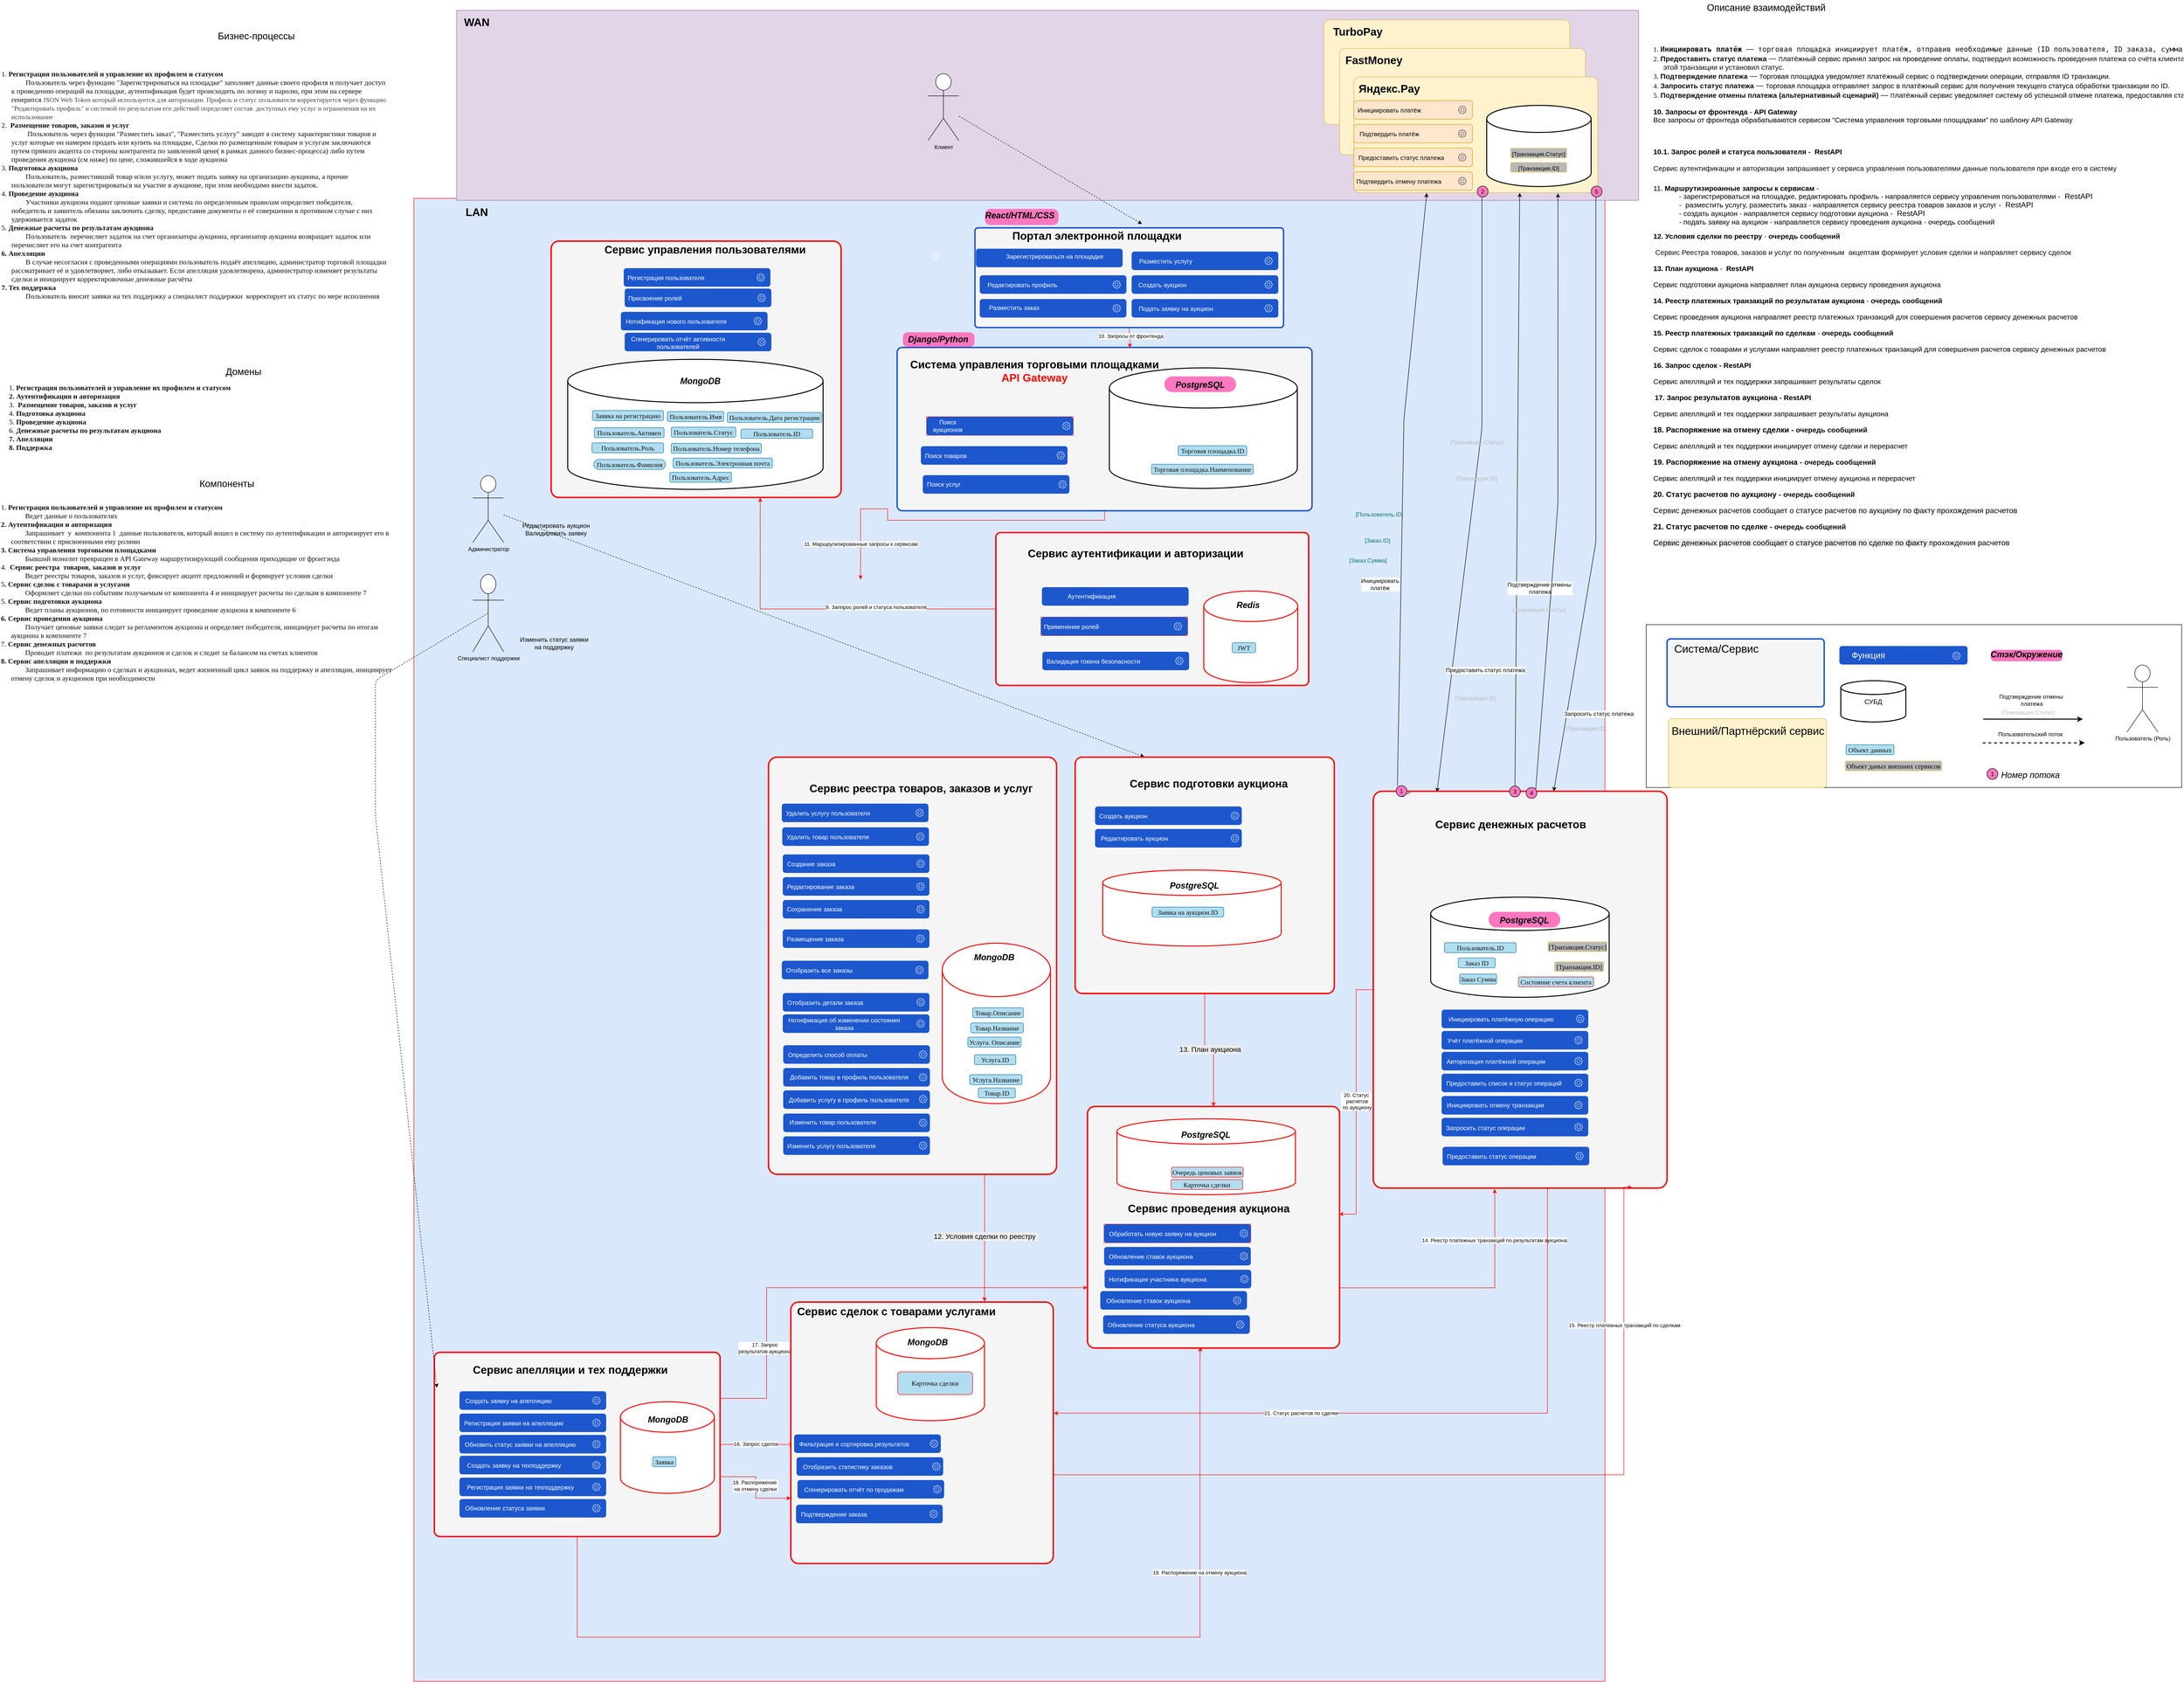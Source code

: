 <mxfile version="26.2.2">
  <diagram name="DF" id="BleSmaJVXqo2yb7Co1eL">
    <mxGraphModel dx="2755" dy="1940" grid="0" gridSize="10" guides="0" tooltips="0" connect="1" arrows="1" fold="1" page="0" pageScale="1" pageWidth="827" pageHeight="1169" math="0" shadow="0">
      <root>
        <mxCell id="0" />
        <mxCell id="1" parent="0" />
        <mxCell id="cKbgiC5qh_IXnBO1eU4K-99" value="" style="rounded=0;whiteSpace=wrap;html=1;fillColor=#dae8fc;strokeColor=#FF0000;" parent="1" vertex="1">
          <mxGeometry x="870" y="-204" width="2509" height="3124" as="geometry" />
        </mxCell>
        <mxCell id="nl8Uv7TgdGjXNehP1Ewy-98" style="edgeStyle=orthogonalEdgeStyle;rounded=0;orthogonalLoop=1;jettySize=auto;html=1;strokeColor=#FF0000;" edge="1" parent="1" source="nl8Uv7TgdGjXNehP1Ewy-25">
          <mxGeometry relative="1" as="geometry">
            <mxPoint x="1669.882" y="2421" as="targetPoint" />
          </mxGeometry>
        </mxCell>
        <mxCell id="nl8Uv7TgdGjXNehP1Ewy-99" value="16. Запрос сделок" style="edgeLabel;html=1;align=center;verticalAlign=middle;resizable=0;points=[];" vertex="1" connectable="0" parent="nl8Uv7TgdGjXNehP1Ewy-98">
          <mxGeometry x="-0.036" y="1" relative="1" as="geometry">
            <mxPoint as="offset" />
          </mxGeometry>
        </mxCell>
        <mxCell id="nl8Uv7TgdGjXNehP1Ewy-100" style="edgeStyle=orthogonalEdgeStyle;rounded=0;orthogonalLoop=1;jettySize=auto;html=1;entryX=0;entryY=0.75;entryDx=0;entryDy=0;exitX=1;exitY=0.25;exitDx=0;exitDy=0;strokeColor=#FF0000;" edge="1" parent="1" source="nl8Uv7TgdGjXNehP1Ewy-25" target="nl8Uv7TgdGjXNehP1Ewy-48">
          <mxGeometry relative="1" as="geometry">
            <mxPoint x="1523" y="2324" as="sourcePoint" />
            <Array as="points">
              <mxPoint x="1613" y="2324" />
              <mxPoint x="1613" y="2091" />
            </Array>
          </mxGeometry>
        </mxCell>
        <mxCell id="nl8Uv7TgdGjXNehP1Ewy-101" value="&amp;nbsp;17. Запрос&amp;nbsp;&lt;div&gt;результатов аукциона&lt;/div&gt;" style="edgeLabel;html=1;align=center;verticalAlign=middle;resizable=0;points=[];" vertex="1" connectable="0" parent="nl8Uv7TgdGjXNehP1Ewy-100">
          <mxGeometry x="-0.595" y="4" relative="1" as="geometry">
            <mxPoint as="offset" />
          </mxGeometry>
        </mxCell>
        <mxCell id="nl8Uv7TgdGjXNehP1Ewy-102" style="edgeStyle=orthogonalEdgeStyle;rounded=0;orthogonalLoop=1;jettySize=auto;html=1;entryX=0;entryY=0.75;entryDx=0;entryDy=0;strokeColor=#FF0000;" edge="1" parent="1" source="nl8Uv7TgdGjXNehP1Ewy-25" target="nl8Uv7TgdGjXNehP1Ewy-35">
          <mxGeometry relative="1" as="geometry">
            <Array as="points">
              <mxPoint x="1590" y="2489" />
              <mxPoint x="1590" y="2534" />
            </Array>
          </mxGeometry>
        </mxCell>
        <mxCell id="nl8Uv7TgdGjXNehP1Ewy-103" value="18. Распоряжение&amp;nbsp;&lt;div&gt;на отмену сделки&lt;/div&gt;" style="edgeLabel;html=1;align=center;verticalAlign=middle;resizable=0;points=[];" vertex="1" connectable="0" parent="nl8Uv7TgdGjXNehP1Ewy-102">
          <mxGeometry x="-0.031" y="-1" relative="1" as="geometry">
            <mxPoint as="offset" />
          </mxGeometry>
        </mxCell>
        <mxCell id="nl8Uv7TgdGjXNehP1Ewy-105" style="edgeStyle=orthogonalEdgeStyle;rounded=0;orthogonalLoop=1;jettySize=auto;html=1;entryX=0.448;entryY=0.997;entryDx=0;entryDy=0;entryPerimeter=0;strokeColor=#FF0000;" edge="1" parent="1" source="nl8Uv7TgdGjXNehP1Ewy-25" target="nl8Uv7TgdGjXNehP1Ewy-48">
          <mxGeometry relative="1" as="geometry">
            <mxPoint x="2532" y="2659" as="targetPoint" />
            <Array as="points">
              <mxPoint x="1214" y="2827" />
              <mxPoint x="2526" y="2827" />
              <mxPoint x="2526" y="2239" />
            </Array>
          </mxGeometry>
        </mxCell>
        <mxCell id="nl8Uv7TgdGjXNehP1Ewy-106" value="19. Распоряжение на отмену аукциона" style="edgeLabel;html=1;align=center;verticalAlign=middle;resizable=0;points=[];" vertex="1" connectable="0" parent="nl8Uv7TgdGjXNehP1Ewy-105">
          <mxGeometry x="0.555" y="1" relative="1" as="geometry">
            <mxPoint as="offset" />
          </mxGeometry>
        </mxCell>
        <mxCell id="nl8Uv7TgdGjXNehP1Ewy-25" value="" style="rounded=1;whiteSpace=wrap;html=1;arcSize=3;movable=1;resizable=1;rotatable=1;deletable=1;editable=1;locked=0;connectable=1;fillColor=#f5f5f5;strokeColor=#FF0000;strokeWidth=3;fontColor=#333333;" vertex="1" parent="1">
          <mxGeometry x="913" y="2227" width="602" height="388" as="geometry" />
        </mxCell>
        <mxCell id="kQWFD41fJFxlXKQhT5sF-2" value="" style="group" parent="1" vertex="1" connectable="0">
          <mxGeometry x="1900" y="73" width="151" height="36" as="geometry" />
        </mxCell>
        <mxCell id="cKbgiC5qh_IXnBO1eU4K-91" value="&lt;p style=&quot;margin: 0px 0px 0px 13px; text-indent: -13px; font-variant-numeric: normal; font-variant-east-asian: normal; font-variant-alternates: normal; font-kerning: auto; font-optical-sizing: auto; font-feature-settings: normal; font-variation-settings: normal; font-variant-position: normal; font-stretch: normal; font-size: 14px; line-height: normal; color: rgb(14, 14, 14); text-align: start;&quot; class=&quot;p1&quot;&gt;&lt;br&gt;&lt;/p&gt;" style="rounded=1;whiteSpace=wrap;html=1;fillColor=#FF77BF;strokeColor=none;arcSize=33;" parent="kQWFD41fJFxlXKQhT5sF-2" vertex="1">
          <mxGeometry y="5" width="151" height="31" as="geometry" />
        </mxCell>
        <mxCell id="cKbgiC5qh_IXnBO1eU4K-92" value="&lt;font style=&quot;font-size: 18px;&quot;&gt;&lt;i&gt;Django/Python&lt;/i&gt;&lt;/font&gt;" style="text;html=1;align=center;verticalAlign=middle;whiteSpace=wrap;rounded=1;shadow=0;fontSize=23;fontStyle=1" parent="kQWFD41fJFxlXKQhT5sF-2" vertex="1">
          <mxGeometry x="30" width="89" height="36" as="geometry" />
        </mxCell>
        <mxCell id="kQWFD41fJFxlXKQhT5sF-1" value="" style="group" parent="1" vertex="1" connectable="0">
          <mxGeometry x="2073" y="-195" width="155" height="49" as="geometry" />
        </mxCell>
        <mxCell id="cKbgiC5qh_IXnBO1eU4K-166" value="&lt;p style=&quot;margin: 0px 0px 0px 13px; text-indent: -13px; font-variant-numeric: normal; font-variant-east-asian: normal; font-variant-alternates: normal; font-kerning: auto; font-optical-sizing: auto; font-feature-settings: normal; font-variation-settings: normal; font-variant-position: normal; font-stretch: normal; font-size: 14px; line-height: normal; color: rgb(14, 14, 14); text-align: start;&quot; class=&quot;p1&quot;&gt;&lt;br&gt;&lt;/p&gt;" style="rounded=1;whiteSpace=wrap;html=1;fillColor=#FF77BF;strokeColor=none;arcSize=33;" parent="kQWFD41fJFxlXKQhT5sF-1" vertex="1">
          <mxGeometry y="13" width="155" height="34" as="geometry" />
        </mxCell>
        <mxCell id="cKbgiC5qh_IXnBO1eU4K-165" value="&lt;font style=&quot;font-size: 18px;&quot;&gt;&lt;i&gt;React/HTML/CSS&lt;/i&gt;&lt;/font&gt;" style="text;html=1;align=center;verticalAlign=middle;whiteSpace=wrap;rounded=1;shadow=0;fontSize=23;fontStyle=1" parent="kQWFD41fJFxlXKQhT5sF-1" vertex="1">
          <mxGeometry x="29" width="89" height="49" as="geometry" />
        </mxCell>
        <mxCell id="cKbgiC5qh_IXnBO1eU4K-98" value="" style="rounded=0;whiteSpace=wrap;html=1;fillColor=#e1d5e7;strokeColor=#9673a6;movable=1;resizable=1;rotatable=1;deletable=1;editable=1;locked=0;connectable=1;" parent="1" vertex="1">
          <mxGeometry x="960" y="-600" width="2490" height="400" as="geometry" />
        </mxCell>
        <mxCell id="ISwjRsLXD4yoOcMXPSiY-8" value="" style="group" parent="1" vertex="1" connectable="0">
          <mxGeometry x="2770" y="-580" width="535" height="220" as="geometry" />
        </mxCell>
        <mxCell id="Tz6aEU4ManMyac2rpAqn-102" value="" style="rounded=1;whiteSpace=wrap;html=1;arcSize=5;fillColor=#fff2cc;strokeColor=#d6b656;" parent="ISwjRsLXD4yoOcMXPSiY-8" vertex="1">
          <mxGeometry x="17" width="518" height="220" as="geometry" />
        </mxCell>
        <mxCell id="Tz6aEU4ManMyac2rpAqn-103" value="TurboPay" style="text;html=1;align=center;verticalAlign=middle;whiteSpace=wrap;rounded=1;shadow=0;fontSize=23;fontStyle=1" parent="ISwjRsLXD4yoOcMXPSiY-8" vertex="1">
          <mxGeometry width="177" height="49" as="geometry" />
        </mxCell>
        <mxCell id="ISwjRsLXD4yoOcMXPSiY-9" value="" style="group" parent="1" vertex="1" connectable="0">
          <mxGeometry x="2820" y="-520" width="518" height="224" as="geometry" />
        </mxCell>
        <mxCell id="Tz6aEU4ManMyac2rpAqn-100" value="" style="rounded=1;whiteSpace=wrap;html=1;arcSize=5;fillColor=#fff2cc;strokeColor=#d6b656;" parent="ISwjRsLXD4yoOcMXPSiY-9" vertex="1">
          <mxGeometry width="518" height="224" as="geometry" />
        </mxCell>
        <mxCell id="Tz6aEU4ManMyac2rpAqn-101" value="FastMoney" style="text;html=1;align=center;verticalAlign=middle;whiteSpace=wrap;rounded=1;shadow=0;fontSize=23;fontStyle=1" parent="ISwjRsLXD4yoOcMXPSiY-9" vertex="1">
          <mxGeometry x="2" width="141" height="49" as="geometry" />
        </mxCell>
        <mxCell id="ISwjRsLXD4yoOcMXPSiY-10" value="" style="group" parent="1" vertex="1" connectable="0">
          <mxGeometry x="2850" y="-460" width="514" height="244" as="geometry" />
        </mxCell>
        <mxCell id="Tz6aEU4ManMyac2rpAqn-104" value="" style="rounded=1;whiteSpace=wrap;html=1;arcSize=5;fillColor=#fff2cc;strokeColor=#d6b656;" parent="ISwjRsLXD4yoOcMXPSiY-10" vertex="1">
          <mxGeometry width="514" height="244" as="geometry" />
        </mxCell>
        <mxCell id="Tz6aEU4ManMyac2rpAqn-105" value="Яндекс.Pay" style="text;html=1;align=center;verticalAlign=middle;whiteSpace=wrap;rounded=1;shadow=0;fontSize=23;fontStyle=1" parent="ISwjRsLXD4yoOcMXPSiY-10" vertex="1">
          <mxGeometry width="150" height="49" as="geometry" />
        </mxCell>
        <mxCell id="D1CTnjmkYU0Mq4A9S6dc-23" value="" style="rounded=1;whiteSpace=wrap;html=1;arcSize=0;" parent="1" vertex="1">
          <mxGeometry x="3466" y="694" width="1128" height="343" as="geometry" />
        </mxCell>
        <mxCell id="aNh6FEuhw9lsT8rE3H5J-120" value="" style="rounded=1;whiteSpace=wrap;html=1;arcSize=3;movable=1;resizable=1;rotatable=1;deletable=1;editable=1;locked=0;connectable=1;fillColor=#f5f5f5;strokeColor=#1C57CD;strokeWidth=3;fontColor=#333333;" parent="1" vertex="1">
          <mxGeometry x="1888" y="110" width="874" height="344" as="geometry" />
        </mxCell>
        <mxCell id="aNh6FEuhw9lsT8rE3H5J-121" value="Система управления торговыми площадками&lt;div&gt;&lt;font style=&quot;color: rgb(255, 0, 0);&quot;&gt;API Gateway&lt;/font&gt;&lt;/div&gt;&lt;div&gt;&lt;br&gt;&lt;/div&gt;" style="text;html=1;align=center;verticalAlign=middle;whiteSpace=wrap;rounded=1;shadow=0;fontSize=23;fontStyle=1" parent="1" vertex="1">
          <mxGeometry x="1903" y="135" width="549" height="77" as="geometry" />
        </mxCell>
        <mxCell id="aNh6FEuhw9lsT8rE3H5J-60" value="" style="strokeWidth=2;html=1;shape=mxgraph.flowchart.database;whiteSpace=wrap;rounded=1;movable=1;resizable=1;rotatable=1;deletable=1;editable=1;locked=0;connectable=1;" parent="1" vertex="1">
          <mxGeometry x="2335" y="153" width="396" height="254" as="geometry" />
        </mxCell>
        <mxCell id="cKbgiC5qh_IXnBO1eU4K-74" value="&lt;p style=&quot;margin: 0px 0px 0px 13px; text-indent: -13px; font-variant-numeric: normal; font-variant-east-asian: normal; font-variant-alternates: normal; font-kerning: auto; font-optical-sizing: auto; font-feature-settings: normal; font-variation-settings: normal; font-variant-position: normal; font-stretch: normal; font-size: 14px; line-height: normal; color: rgb(14, 14, 14); text-align: start;&quot; class=&quot;p1&quot;&gt;&lt;font face=&quot;Times New Roman&quot;&gt;Торговая площадка.ID&lt;/font&gt;&lt;/p&gt;" style="rounded=1;whiteSpace=wrap;html=1;fillColor=#b1ddf0;strokeColor=#10739e;" parent="1" vertex="1">
          <mxGeometry x="2480" y="317" width="144.5" height="21" as="geometry" />
        </mxCell>
        <mxCell id="cKbgiC5qh_IXnBO1eU4K-75" value="&lt;p style=&quot;margin: 0px 0px 0px 13px; text-indent: -13px; font-variant-numeric: normal; font-variant-east-asian: normal; font-variant-alternates: normal; font-kerning: auto; font-optical-sizing: auto; font-feature-settings: normal; font-variation-settings: normal; font-variant-position: normal; font-stretch: normal; font-size: 14px; line-height: normal; color: rgb(14, 14, 14); text-align: start;&quot; class=&quot;p1&quot;&gt;&lt;font face=&quot;Times New Roman&quot;&gt;Торговая площадка.Наименование&lt;/font&gt;&lt;/p&gt;" style="rounded=1;whiteSpace=wrap;html=1;fillColor=#b1ddf0;strokeColor=#10739e;" parent="1" vertex="1">
          <mxGeometry x="2424" y="356" width="214" height="21" as="geometry" />
        </mxCell>
        <mxCell id="cKbgiC5qh_IXnBO1eU4K-95" value="Администратор" style="shape=umlActor;verticalLabelPosition=bottom;verticalAlign=top;html=1;outlineConnect=0;rounded=1;" parent="1" vertex="1">
          <mxGeometry x="994" y="380" width="65" height="141" as="geometry" />
        </mxCell>
        <mxCell id="cKbgiC5qh_IXnBO1eU4K-96" value="" style="endArrow=classic;html=1;rounded=1;dashed=1;entryX=0.267;entryY=-0.001;entryDx=0;entryDy=0;entryPerimeter=0;" parent="1" source="cKbgiC5qh_IXnBO1eU4K-95" target="nl8Uv7TgdGjXNehP1Ewy-20" edge="1">
          <mxGeometry width="50" height="50" relative="1" as="geometry">
            <mxPoint x="729" y="526" as="sourcePoint" />
            <mxPoint x="1914" y="966" as="targetPoint" />
            <Array as="points" />
          </mxGeometry>
        </mxCell>
        <mxCell id="cKbgiC5qh_IXnBO1eU4K-100" value="WAN" style="text;html=1;align=center;verticalAlign=middle;whiteSpace=wrap;rounded=1;shadow=0;fontSize=23;fontStyle=1" parent="1" vertex="1">
          <mxGeometry x="960" y="-600" width="85" height="49" as="geometry" />
        </mxCell>
        <mxCell id="cKbgiC5qh_IXnBO1eU4K-101" value="LAN" style="text;html=1;align=center;verticalAlign=middle;whiteSpace=wrap;rounded=1;shadow=0;fontSize=23;fontStyle=1" parent="1" vertex="1">
          <mxGeometry x="960" y="-200" width="85" height="49" as="geometry" />
        </mxCell>
        <mxCell id="cKbgiC5qh_IXnBO1eU4K-103" value="" style="endArrow=classic;html=1;rounded=1;curved=0;entryX=0.217;entryY=0.002;entryDx=0;entryDy=0;entryPerimeter=0;" parent="1" target="jg1eGhCOxvlKYR4SF250-8" edge="1">
          <mxGeometry width="50" height="50" relative="1" as="geometry">
            <mxPoint x="3120" y="-210" as="sourcePoint" />
            <mxPoint x="3090" y="-15" as="targetPoint" />
            <Array as="points">
              <mxPoint x="3120" y="280" />
            </Array>
          </mxGeometry>
        </mxCell>
        <mxCell id="cKbgiC5qh_IXnBO1eU4K-104" value="&lt;p style=&quot;margin: 0px 0px 0px 21px; text-indent: -21px; font-variant-numeric: normal; font-variant-east-asian: normal; font-variant-alternates: normal; font-kerning: auto; font-optical-sizing: auto; font-feature-settings: normal; font-variation-settings: normal; font-variant-position: normal; font-stretch: normal; line-height: normal; color: rgb(14, 14, 14); text-align: start; text-wrap: wrap;&quot; class=&quot;p1&quot;&gt;&lt;font style=&quot;font-size: 12px;&quot; face=&quot;Helvetica&quot;&gt;Подтверждение платежа&lt;/font&gt;&lt;/p&gt;" style="edgeLabel;html=1;align=center;verticalAlign=middle;resizable=0;points=[];rounded=1;" parent="cKbgiC5qh_IXnBO1eU4K-103" vertex="1" connectable="0">
          <mxGeometry x="0.194" y="1" relative="1" as="geometry">
            <mxPoint x="11" y="532" as="offset" />
          </mxGeometry>
        </mxCell>
        <mxCell id="cKbgiC5qh_IXnBO1eU4K-105" value="" style="endArrow=classic;html=1;rounded=1;curved=0;entryX=0.68;entryY=1.001;entryDx=0;entryDy=0;entryPerimeter=0;" parent="1" source="cKbgiC5qh_IXnBO1eU4K-139" target="Tz6aEU4ManMyac2rpAqn-104" edge="1">
          <mxGeometry width="50" height="50" relative="1" as="geometry">
            <mxPoint x="2900" y="486" as="sourcePoint" />
            <mxPoint x="3200" y="-20" as="targetPoint" />
            <Array as="points" />
          </mxGeometry>
        </mxCell>
        <mxCell id="cKbgiC5qh_IXnBO1eU4K-106" value="&lt;font style=&quot;font-size: 12px;&quot;&gt;Предоставить статус платежа&lt;/font&gt;" style="edgeLabel;html=1;align=center;verticalAlign=middle;resizable=0;points=[];rounded=1;" parent="cKbgiC5qh_IXnBO1eU4K-105" vertex="1" connectable="0">
          <mxGeometry x="0.194" y="1" relative="1" as="geometry">
            <mxPoint x="-68" y="502" as="offset" />
          </mxGeometry>
        </mxCell>
        <mxCell id="cKbgiC5qh_IXnBO1eU4K-107" value="" style="endArrow=classic;html=1;rounded=1;curved=0;" parent="1" target="jg1eGhCOxvlKYR4SF250-8" edge="1">
          <mxGeometry width="50" height="50" relative="1" as="geometry">
            <mxPoint x="3360" y="-210" as="sourcePoint" />
            <mxPoint x="2740" y="520" as="targetPoint" />
            <Array as="points">
              <mxPoint x="3360" y="520" />
            </Array>
          </mxGeometry>
        </mxCell>
        <mxCell id="cKbgiC5qh_IXnBO1eU4K-108" value="&lt;font style=&quot;font-size: 12px;&quot;&gt;Подтверждение отмены&amp;nbsp;&lt;/font&gt;&lt;div&gt;&lt;font style=&quot;font-size: 12px;&quot;&gt;платежа&lt;/font&gt;&lt;/div&gt;" style="edgeLabel;html=1;align=center;verticalAlign=middle;resizable=0;points=[];rounded=1;" parent="cKbgiC5qh_IXnBO1eU4K-107" vertex="1" connectable="0">
          <mxGeometry x="0.194" y="1" relative="1" as="geometry">
            <mxPoint x="-115" y="73" as="offset" />
          </mxGeometry>
        </mxCell>
        <mxCell id="cKbgiC5qh_IXnBO1eU4K-109" value="" style="endArrow=classic;html=1;rounded=1;exitX=0.126;exitY=0.003;exitDx=0;exitDy=0;curved=0;entryX=0.299;entryY=1.003;entryDx=0;entryDy=0;entryPerimeter=0;exitPerimeter=0;" parent="1" source="aNh6FEuhw9lsT8rE3H5J-66" target="Tz6aEU4ManMyac2rpAqn-104" edge="1">
          <mxGeometry width="50" height="50" relative="1" as="geometry">
            <mxPoint x="2921.998" y="1077.658" as="sourcePoint" />
            <mxPoint x="2955.626" y="-153.002" as="targetPoint" />
            <Array as="points">
              <mxPoint x="2955.63" y="261.29" />
            </Array>
          </mxGeometry>
        </mxCell>
        <mxCell id="cKbgiC5qh_IXnBO1eU4K-110" value="&lt;span style=&quot;text-wrap: wrap;&quot;&gt;&lt;font style=&quot;font-size: 12px;&quot;&gt;Инициировать платёж&lt;/font&gt;&lt;/span&gt;" style="edgeLabel;html=1;align=center;verticalAlign=middle;resizable=0;points=[];rounded=1;" parent="cKbgiC5qh_IXnBO1eU4K-109" vertex="1" connectable="0">
          <mxGeometry x="0.194" y="1" relative="1" as="geometry">
            <mxPoint x="-49" y="323" as="offset" />
          </mxGeometry>
        </mxCell>
        <mxCell id="cKbgiC5qh_IXnBO1eU4K-114" value="&lt;font style=&quot;font-size: 12px;&quot;&gt;[Транзакция.ID]&lt;/font&gt;" style="text;html=1;align=center;verticalAlign=middle;whiteSpace=wrap;rounded=1;fontSize=13;labelBackgroundColor=none;fontColor=#B8B8B8;" parent="1" vertex="1">
          <mxGeometry x="3059" y="370" width="100" height="30" as="geometry" />
        </mxCell>
        <mxCell id="cKbgiC5qh_IXnBO1eU4K-120" value="&lt;font style=&quot;font-size: 12px;&quot;&gt;[Транзакция.Статус]&lt;/font&gt;" style="text;html=1;align=center;verticalAlign=middle;whiteSpace=wrap;rounded=1;fontSize=13;labelBackgroundColor=none;fontColor=#B8B8B8;" parent="1" vertex="1">
          <mxGeometry x="3029" y="293" width="160" height="31" as="geometry" />
        </mxCell>
        <mxCell id="cKbgiC5qh_IXnBO1eU4K-121" value="&lt;font style=&quot;font-size: 12px;&quot;&gt;[Пользователь.ID]&lt;/font&gt;" style="text;html=1;align=center;verticalAlign=middle;whiteSpace=wrap;rounded=1;fontSize=13;labelBackgroundColor=none;fontColor=#007575;" parent="1" vertex="1">
          <mxGeometry x="2824" y="446" width="160" height="30" as="geometry" />
        </mxCell>
        <mxCell id="cKbgiC5qh_IXnBO1eU4K-122" value="&lt;font style=&quot;font-size: 12px;&quot;&gt;[Заказ.ID]&lt;/font&gt;" style="text;html=1;align=center;verticalAlign=middle;whiteSpace=wrap;rounded=1;fontSize=13;labelBackgroundColor=none;fontColor=#007575;" parent="1" vertex="1">
          <mxGeometry x="2820" y="501" width="160" height="30" as="geometry" />
        </mxCell>
        <mxCell id="cKbgiC5qh_IXnBO1eU4K-123" value="&lt;font style=&quot;font-size: 12px;&quot;&gt;[Заказ.Сумма]&lt;/font&gt;" style="text;html=1;align=center;verticalAlign=middle;whiteSpace=wrap;rounded=1;fontSize=13;labelBackgroundColor=none;fontColor=#007575;" parent="1" vertex="1">
          <mxGeometry x="2800" y="543" width="160" height="30" as="geometry" />
        </mxCell>
        <mxCell id="cKbgiC5qh_IXnBO1eU4K-124" value="&lt;font style=&quot;font-size: 12px;&quot;&gt;[Транзакция.ID]&lt;/font&gt;" style="text;html=1;align=center;verticalAlign=middle;whiteSpace=wrap;rounded=1;fontSize=13;labelBackgroundColor=none;fontColor=#B8B8B8;" parent="1" vertex="1">
          <mxGeometry x="3057" y="833" width="100" height="30" as="geometry" />
        </mxCell>
        <mxCell id="cKbgiC5qh_IXnBO1eU4K-125" value="" style="endArrow=classic;html=1;rounded=1;curved=0;entryX=0.837;entryY=1.005;entryDx=0;entryDy=0;entryPerimeter=0;" parent="1" source="jg1eGhCOxvlKYR4SF250-8" target="Tz6aEU4ManMyac2rpAqn-104" edge="1">
          <mxGeometry width="50" height="50" relative="1" as="geometry">
            <mxPoint x="2740" y="444" as="sourcePoint" />
            <mxPoint x="3204" y="60" as="targetPoint" />
            <Array as="points">
              <mxPoint x="3280" y="440" />
            </Array>
          </mxGeometry>
        </mxCell>
        <mxCell id="cKbgiC5qh_IXnBO1eU4K-169" value="&lt;font style=&quot;font-size: 12px;&quot;&gt;Запросить статус платежа&lt;/font&gt;" style="edgeLabel;html=1;align=center;verticalAlign=middle;resizable=0;points=[];rounded=1;" parent="cKbgiC5qh_IXnBO1eU4K-125" vertex="1" connectable="0">
          <mxGeometry x="-0.441" y="-1" relative="1" as="geometry">
            <mxPoint x="104" y="188" as="offset" />
          </mxGeometry>
        </mxCell>
        <mxCell id="cKbgiC5qh_IXnBO1eU4K-127" value="&lt;font style=&quot;font-size: 12px;&quot;&gt;[Транзакция.ID]&lt;/font&gt;" style="text;html=1;align=center;verticalAlign=middle;whiteSpace=wrap;rounded=1;fontSize=13;labelBackgroundColor=none;fontColor=#B8B8B8;" parent="1" vertex="1">
          <mxGeometry x="3290" y="897" width="100" height="30" as="geometry" />
        </mxCell>
        <mxCell id="cKbgiC5qh_IXnBO1eU4K-128" value="&lt;font style=&quot;font-size: 12px;&quot;&gt;[Транзакция.Статус]&lt;/font&gt;" style="text;html=1;align=center;verticalAlign=middle;whiteSpace=wrap;rounded=1;fontSize=13;labelBackgroundColor=none;fontColor=#B8B8B8;" parent="1" vertex="1">
          <mxGeometry x="3161" y="647" width="160" height="30" as="geometry" />
        </mxCell>
        <mxCell id="cKbgiC5qh_IXnBO1eU4K-138" value="2" style="ellipse;whiteSpace=wrap;html=1;aspect=fixed;rounded=1;fillColor=#FF77BF;" parent="1" vertex="1">
          <mxGeometry x="3110" y="-230" width="23" height="23" as="geometry" />
        </mxCell>
        <mxCell id="cKbgiC5qh_IXnBO1eU4K-143" value="5" style="ellipse;whiteSpace=wrap;html=1;aspect=fixed;rounded=1;fillColor=#FF77BF;" parent="1" vertex="1">
          <mxGeometry x="3350" y="-230" width="23" height="23" as="geometry" />
        </mxCell>
        <mxCell id="cKbgiC5qh_IXnBO1eU4K-146" value="" style="strokeWidth=2;html=1;shape=mxgraph.flowchart.database;whiteSpace=wrap;rounded=1;movable=1;resizable=1;rotatable=1;deletable=1;editable=1;locked=0;connectable=1;" parent="1" vertex="1">
          <mxGeometry x="3130" y="-400" width="220" height="171" as="geometry" />
        </mxCell>
        <mxCell id="cKbgiC5qh_IXnBO1eU4K-152" value="&lt;p style=&quot;margin: 0px 0px 0px 13px; text-indent: -13px; font-variant-numeric: normal; font-variant-east-asian: normal; font-variant-alternates: normal; font-kerning: auto; font-optical-sizing: auto; font-feature-settings: normal; font-variation-settings: normal; font-variant-position: normal; font-stretch: normal; font-size: 14px; line-height: normal; text-align: start;&quot; class=&quot;p1&quot;&gt;&lt;span style=&quot;font-size: 12px; text-align: center; text-indent: 0px;&quot;&gt;[Транзакция.Статус]&lt;/span&gt;&lt;br&gt;&lt;/p&gt;" style="rounded=1;whiteSpace=wrap;html=1;fillColor=#B8B8B8;strokeColor=#FFD966;" parent="1" vertex="1">
          <mxGeometry x="3180" y="-310" width="119" height="21" as="geometry" />
        </mxCell>
        <mxCell id="cKbgiC5qh_IXnBO1eU4K-153" value="&lt;p style=&quot;margin: 0px 0px 0px 13px; text-indent: -13px; font-variant-numeric: normal; font-variant-east-asian: normal; font-variant-alternates: normal; font-kerning: auto; font-optical-sizing: auto; font-feature-settings: normal; font-variation-settings: normal; font-variant-position: normal; font-stretch: normal; font-size: 14px; line-height: normal; text-align: start;&quot; class=&quot;p1&quot;&gt;&lt;span style=&quot;font-size: 12px; text-align: center; text-indent: 0px;&quot;&gt;[Транзакция.ID]&lt;/span&gt;&lt;br&gt;&lt;/p&gt;" style="rounded=1;whiteSpace=wrap;html=1;fillColor=#B8B8B8;strokeColor=#FFD966;" parent="1" vertex="1">
          <mxGeometry x="3180" y="-280" width="119" height="21" as="geometry" />
        </mxCell>
        <mxCell id="cKbgiC5qh_IXnBO1eU4K-154" value="Редактировать аукцион&lt;div&gt;Валидировать заявку&lt;/div&gt;" style="text;html=1;align=center;verticalAlign=middle;whiteSpace=wrap;rounded=1;fontSize=13;arcSize=50;" parent="1" vertex="1">
          <mxGeometry x="1044" y="478" width="251" height="30" as="geometry" />
        </mxCell>
        <mxCell id="cKbgiC5qh_IXnBO1eU4K-157" value="Специалист поддержки" style="shape=umlActor;verticalLabelPosition=bottom;verticalAlign=top;html=1;outlineConnect=0;rounded=1;" parent="1" vertex="1">
          <mxGeometry x="994" y="588" width="65" height="163" as="geometry" />
        </mxCell>
        <mxCell id="cKbgiC5qh_IXnBO1eU4K-160" value="" style="endArrow=classic;html=1;rounded=1;dashed=1;entryX=0.009;entryY=0.192;entryDx=0;entryDy=0;entryPerimeter=0;exitX=0.5;exitY=0.5;exitDx=0;exitDy=0;exitPerimeter=0;" parent="1" edge="1" target="nl8Uv7TgdGjXNehP1Ewy-25" source="cKbgiC5qh_IXnBO1eU4K-157">
          <mxGeometry width="50" height="50" relative="1" as="geometry">
            <mxPoint x="919" y="672.434" as="sourcePoint" />
            <mxPoint x="919" y="1823" as="targetPoint" />
            <Array as="points">
              <mxPoint x="789" y="811" />
              <mxPoint x="789" y="1098" />
            </Array>
          </mxGeometry>
        </mxCell>
        <mxCell id="cKbgiC5qh_IXnBO1eU4K-162" value="&lt;div&gt;Изменить статус заявки&lt;/div&gt;&lt;div&gt;на поддержку&lt;/div&gt;" style="text;html=1;align=center;verticalAlign=middle;whiteSpace=wrap;rounded=1;fontSize=13;arcSize=50;" parent="1" vertex="1">
          <mxGeometry x="1044" y="718" width="243" height="30" as="geometry" />
        </mxCell>
        <mxCell id="cKbgiC5qh_IXnBO1eU4K-163" value="" style="rounded=1;whiteSpace=wrap;html=1;arcSize=3;fillColor=#f5f5f5;strokeColor=#1C57CD;strokeWidth=3;align=center;verticalAlign=middle;fontFamily=Helvetica;fontSize=12;fontColor=#333333;resizable=1;" parent="1" vertex="1">
          <mxGeometry x="2052" y="-142" width="650" height="210" as="geometry" />
        </mxCell>
        <mxCell id="cKbgiC5qh_IXnBO1eU4K-164" value="Портал электронной площадки" style="text;html=1;align=center;verticalAlign=middle;whiteSpace=wrap;rounded=1;shadow=0;fontSize=23;fontStyle=1" parent="1" vertex="1">
          <mxGeometry x="2119" y="-150" width="380" height="49" as="geometry" />
        </mxCell>
        <mxCell id="D1CTnjmkYU0Mq4A9S6dc-4" value="&lt;p style=&quot;margin: 0px 0px 0px 13px; text-indent: -13px; font-variant-numeric: normal; font-variant-east-asian: normal; font-variant-alternates: normal; font-kerning: auto; font-optical-sizing: auto; font-feature-settings: normal; font-variation-settings: normal; font-variant-position: normal; font-stretch: normal; font-size: 14px; line-height: normal; color: rgb(14, 14, 14); text-align: start;&quot; class=&quot;p1&quot;&gt;&lt;font face=&quot;Times New Roman&quot;&gt;Объект данных&lt;/font&gt;&lt;/p&gt;" style="rounded=1;whiteSpace=wrap;html=1;fillColor=#b1ddf0;strokeColor=#10739e;" parent="1" vertex="1">
          <mxGeometry x="3887" y="947" width="101" height="21" as="geometry" />
        </mxCell>
        <mxCell id="D1CTnjmkYU0Mq4A9S6dc-11" value="&lt;font style=&quot;font-size: 14px;&quot;&gt;СУБД&lt;/font&gt;" style="strokeWidth=2;html=1;shape=mxgraph.flowchart.database;whiteSpace=wrap;rounded=1;movable=1;resizable=1;rotatable=1;deletable=1;editable=1;locked=0;connectable=1;" parent="1" vertex="1">
          <mxGeometry x="3876" y="812" width="137" height="87" as="geometry" />
        </mxCell>
        <mxCell id="D1CTnjmkYU0Mq4A9S6dc-14" value="Пользователь (Роль)" style="shape=umlActor;verticalLabelPosition=bottom;verticalAlign=top;html=1;outlineConnect=0;rounded=1;" parent="1" vertex="1">
          <mxGeometry x="4479" y="779" width="65" height="141" as="geometry" />
        </mxCell>
        <mxCell id="D1CTnjmkYU0Mq4A9S6dc-16" value="&lt;p style=&quot;margin: 0px 0px 0px 13px; text-indent: -13px; font-variant-numeric: normal; font-variant-east-asian: normal; font-variant-alternates: normal; font-kerning: auto; font-optical-sizing: auto; font-feature-settings: normal; font-variation-settings: normal; font-variant-position: normal; font-stretch: normal; line-height: normal; text-align: start;&quot; class=&quot;p1&quot;&gt;&lt;span style=&quot;text-align: center; text-indent: 0px;&quot;&gt;&lt;font style=&quot;font-size: 14px;&quot; face=&quot;Times New Roman&quot;&gt;Объект даных внешних сервисов&lt;/font&gt;&lt;/span&gt;&lt;br&gt;&lt;/p&gt;" style="rounded=1;whiteSpace=wrap;html=1;fillColor=#B8B8B8;strokeColor=#FFD966;" parent="1" vertex="1">
          <mxGeometry x="3885" y="981" width="204" height="21" as="geometry" />
        </mxCell>
        <mxCell id="D1CTnjmkYU0Mq4A9S6dc-17" value="" style="endArrow=classic;html=1;rounded=1;curved=0;strokeWidth=2;" parent="1" edge="1">
          <mxGeometry width="50" height="50" relative="1" as="geometry">
            <mxPoint x="4176" y="893" as="sourcePoint" />
            <mxPoint x="4386" y="893" as="targetPoint" />
            <Array as="points">
              <mxPoint x="4176" y="893" />
            </Array>
          </mxGeometry>
        </mxCell>
        <mxCell id="D1CTnjmkYU0Mq4A9S6dc-18" value="&lt;font style=&quot;font-size: 12px;&quot;&gt;Подтверждение отмены&amp;nbsp;&lt;/font&gt;&lt;div&gt;&lt;font style=&quot;font-size: 12px;&quot;&gt;платежа&lt;/font&gt;&lt;/div&gt;" style="edgeLabel;html=1;align=center;verticalAlign=middle;resizable=0;points=[];rounded=1;" parent="D1CTnjmkYU0Mq4A9S6dc-17" vertex="1" connectable="0">
          <mxGeometry x="0.194" y="1" relative="1" as="geometry">
            <mxPoint x="-24" y="-39" as="offset" />
          </mxGeometry>
        </mxCell>
        <mxCell id="D1CTnjmkYU0Mq4A9S6dc-19" value="&lt;font style=&quot;font-size: 12px;&quot;&gt;[Транзакция.Статус]&lt;/font&gt;" style="text;html=1;align=center;verticalAlign=middle;whiteSpace=wrap;rounded=1;fontSize=13;labelBackgroundColor=none;fontColor=#B8B8B8;" parent="1" vertex="1">
          <mxGeometry x="4191" y="863" width="160" height="30" as="geometry" />
        </mxCell>
        <mxCell id="D1CTnjmkYU0Mq4A9S6dc-20" value="" style="endArrow=classic;html=1;rounded=1;dashed=1;strokeWidth=2;" parent="1" edge="1">
          <mxGeometry width="50" height="50" relative="1" as="geometry">
            <mxPoint x="4175" y="943" as="sourcePoint" />
            <mxPoint x="4390" y="943" as="targetPoint" />
            <Array as="points" />
          </mxGeometry>
        </mxCell>
        <mxCell id="D1CTnjmkYU0Mq4A9S6dc-21" value="&lt;span style=&quot;font-size: 12px;&quot;&gt;Пользовательский поток&lt;/span&gt;" style="edgeLabel;html=1;align=center;verticalAlign=middle;resizable=0;points=[];rounded=1;" parent="1" vertex="1" connectable="0">
          <mxGeometry x="4276.995" y="972" as="geometry">
            <mxPoint x="-2" y="-47" as="offset" />
          </mxGeometry>
        </mxCell>
        <mxCell id="Tz6aEU4ManMyac2rpAqn-4" value="Клиент" style="shape=umlActor;verticalLabelPosition=bottom;verticalAlign=top;html=1;outlineConnect=0;rounded=1;" parent="1" vertex="1">
          <mxGeometry x="1953" y="-467" width="65" height="141" as="geometry" />
        </mxCell>
        <mxCell id="Tz6aEU4ManMyac2rpAqn-10" value="" style="endArrow=classic;html=1;rounded=1;dashed=1;entryX=0.75;entryY=0;entryDx=0;entryDy=0;fontSize=12;" parent="1" source="Tz6aEU4ManMyac2rpAqn-4" edge="1" target="cKbgiC5qh_IXnBO1eU4K-164">
          <mxGeometry width="50" height="50" relative="1" as="geometry">
            <mxPoint x="1985" y="-420" as="sourcePoint" />
            <mxPoint x="1986.26" y="-156.481" as="targetPoint" />
            <Array as="points" />
          </mxGeometry>
        </mxCell>
        <mxCell id="jEkXnfsxQ-_I6rloK0n_-4" value="1" style="ellipse;whiteSpace=wrap;html=1;aspect=fixed;rounded=1;fillColor=#FF77BF;" parent="1" vertex="1">
          <mxGeometry x="4184" y="997" width="23" height="23" as="geometry" />
        </mxCell>
        <mxCell id="jEkXnfsxQ-_I6rloK0n_-9" value="&lt;span style=&quot;font-size: 18px;&quot;&gt;&lt;i&gt;Номер потока&lt;/i&gt;&lt;/span&gt;" style="text;html=1;align=center;verticalAlign=middle;whiteSpace=wrap;rounded=1;shadow=0;fontSize=23;fontStyle=0" parent="1" vertex="1">
          <mxGeometry x="4195" y="984" width="161" height="49" as="geometry" />
        </mxCell>
        <mxCell id="d3r_7VUgfL_-Ddzbqp2A-3" value="&lt;h1 style=&quot;margin-top: 0px;&quot;&gt;&lt;pre style=&quot;font-size: 15px; margin: 0px 0px 0px 21px; text-indent: -21px; font-variant-numeric: normal; font-variant-east-asian: normal; font-variant-alternates: normal; font-kerning: auto; font-optical-sizing: auto; font-feature-settings: normal; font-variation-settings: normal; font-variant-position: normal; font-stretch: normal; line-height: normal; color: rgb(14, 14, 14);&quot;&gt;&lt;span class=&quot;s1&quot; style=&quot;font-weight: 400; font-variant-numeric: normal; font-variant-east-asian: normal; font-variant-alternates: normal; font-kerning: auto; font-optical-sizing: auto; font-feature-settings: normal; font-variation-settings: normal; font-variant-position: normal; font-stretch: normal; line-height: normal; font-family: &amp;quot;Times New Roman&amp;quot;; font-size: 15px;&quot;&gt;1.&amp;nbsp;&lt;/span&gt;&lt;b style=&quot;font-size: 15px;&quot;&gt;Инициировать платёж&lt;/b&gt;&lt;b style=&quot;font-weight: 400; font-size: 15px;&quot;&gt;&amp;nbsp;&lt;/b&gt;&lt;span style=&quot;background-color: initial; color: rgb(51, 51, 51); font-family: &amp;quot;YS Text&amp;quot;, -apple-system, BlinkMacSystemFont, Arial, Helvetica, sans-serif; font-size: 16px; font-weight: 400;&quot;&gt;—&lt;/span&gt;&lt;span style=&quot;background-color: initial; color: rgb(0, 0, 0); font-weight: normal;&quot;&gt;&amp;nbsp;т&lt;/span&gt;&lt;span style=&quot;background-color: initial; font-weight: 400;&quot;&gt;орговая площадка инициирует платёж, отправив необходимые данные (ID пользователя, ID заказа, сумма заказа) в платёжный сервис.&lt;/span&gt;&lt;/pre&gt;&lt;p class=&quot;p1&quot; style=&quot;font-size: 15px; margin: 0px 0px 0px 21px; text-indent: -21px; font-variant-numeric: normal; font-variant-east-asian: normal; font-variant-alternates: normal; font-kerning: auto; font-optical-sizing: auto; font-feature-settings: normal; font-variation-settings: normal; font-variant-position: normal; font-weight: 400; font-stretch: normal; line-height: normal; color: rgb(14, 14, 14);&quot;&gt;&lt;span class=&quot;s1&quot; style=&quot;font-variant-numeric: normal; font-variant-east-asian: normal; font-variant-alternates: normal; font-kerning: auto; font-optical-sizing: auto; font-feature-settings: normal; font-variation-settings: normal; font-variant-position: normal; font-stretch: normal; line-height: normal; font-family: &amp;quot;Times New Roman&amp;quot;; font-size: 15px;&quot;&gt;2.&amp;nbsp;&lt;/span&gt;&lt;b style=&quot;font-size: 15px;&quot;&gt;Предоставить статус платежа&amp;nbsp;&lt;/b&gt;&lt;span style=&quot;background-color: initial; color: rgb(51, 51, 51); font-family: &amp;quot;YS Text&amp;quot;, -apple-system, BlinkMacSystemFont, Arial, Helvetica, sans-serif; font-size: 16px;&quot;&gt;— п&lt;/span&gt;&lt;span style=&quot;background-color: initial; color: rgb(0, 0, 0);&quot;&gt;латё&lt;/span&gt;&lt;span style=&quot;background-color: initial; color: rgb(0, 0, 0);&quot;&gt;жный сервис принял запрос на проведение оплаты,&lt;/span&gt;&lt;span style=&quot;background-color: initial;&quot; class=&quot;Apple-converted-space&quot;&gt;&amp;nbsp;&lt;/span&gt;&lt;span style=&quot;background-color: initial;&quot;&gt;подтвердил возможность проведения платежа со счёта клиента, назначил идентификатор для этой транзакции и установил статус.&lt;/span&gt;&lt;/p&gt;&lt;p class=&quot;p1&quot; style=&quot;font-size: 15px; margin: 0px 0px 0px 21px; text-indent: -21px; font-variant-numeric: normal; font-variant-east-asian: normal; font-variant-alternates: normal; font-kerning: auto; font-optical-sizing: auto; font-feature-settings: normal; font-variation-settings: normal; font-variant-position: normal; font-weight: 400; font-stretch: normal; line-height: normal; color: rgb(14, 14, 14);&quot;&gt;&lt;span class=&quot;s1&quot; style=&quot;font-variant-numeric: normal; font-variant-east-asian: normal; font-variant-alternates: normal; font-kerning: auto; font-optical-sizing: auto; font-feature-settings: normal; font-variation-settings: normal; font-variant-position: normal; font-stretch: normal; line-height: normal; font-family: &amp;quot;Times New Roman&amp;quot;; font-size: 15px;&quot;&gt;3.&amp;nbsp;&lt;/span&gt;&lt;b style=&quot;font-size: 15px;&quot;&gt;Подтверждение платежа&amp;nbsp;&lt;/b&gt;&lt;span style=&quot;background-color: initial; color: rgb(51, 51, 51); font-family: &amp;quot;YS Text&amp;quot;, -apple-system, BlinkMacSystemFont, Arial, Helvetica, sans-serif; font-size: 16px;&quot;&gt;— т&lt;/span&gt;&lt;span style=&quot;background-color: initial; color: rgb(0, 0, 0);&quot;&gt;орговая площадка уведомляет платёжный сервис о подтверждении операции, отправляя ID транзакции.&lt;/span&gt;&lt;/p&gt;&lt;p class=&quot;p1&quot; style=&quot;font-size: 15px; margin: 0px 0px 0px 21px; text-indent: -21px; font-variant-numeric: normal; font-variant-east-asian: normal; font-variant-alternates: normal; font-kerning: auto; font-optical-sizing: auto; font-feature-settings: normal; font-variation-settings: normal; font-variant-position: normal; font-weight: 400; font-stretch: normal; line-height: normal; color: rgb(14, 14, 14);&quot;&gt;&lt;span class=&quot;s1&quot; style=&quot;font-variant-numeric: normal; font-variant-east-asian: normal; font-variant-alternates: normal; font-kerning: auto; font-optical-sizing: auto; font-feature-settings: normal; font-variation-settings: normal; font-variant-position: normal; font-stretch: normal; line-height: normal; font-family: &amp;quot;Times New Roman&amp;quot;; font-size: 15px;&quot;&gt;4.&amp;nbsp;&lt;/span&gt;&lt;b style=&quot;font-size: 15px;&quot;&gt;Запросить статус платежа&lt;/b&gt;&amp;nbsp;&lt;span style=&quot;background-color: initial; color: rgb(51, 51, 51); font-family: &amp;quot;YS Text&amp;quot;, -apple-system, BlinkMacSystemFont, Arial, Helvetica, sans-serif; font-size: 16px;&quot;&gt;— т&lt;/span&gt;&lt;span style=&quot;background-color: initial; color: rgb(0, 0, 0);&quot;&gt;орговая площадка отправляет запрос в платёжный сервис для получения текущего статуса обработки транзакции по ID.&lt;/span&gt;&lt;/p&gt;&lt;p class=&quot;p1&quot; style=&quot;font-size: 15px; margin: 0px 0px 0px 21px; text-indent: -21px; font-variant-numeric: normal; font-variant-east-asian: normal; font-variant-alternates: normal; font-kerning: auto; font-optical-sizing: auto; font-feature-settings: normal; font-variation-settings: normal; font-variant-position: normal; font-weight: 400; font-stretch: normal; line-height: normal; color: rgb(14, 14, 14);&quot;&gt;&lt;span class=&quot;s1&quot; style=&quot;font-variant-numeric: normal; font-variant-east-asian: normal; font-variant-alternates: normal; font-kerning: auto; font-optical-sizing: auto; font-feature-settings: normal; font-variation-settings: normal; font-variant-position: normal; font-stretch: normal; line-height: normal; font-family: &amp;quot;Times New Roman&amp;quot;; font-size: 15px;&quot;&gt;5.&amp;nbsp;&lt;/span&gt;&lt;b style=&quot;font-size: 15px;&quot;&gt;Подтверждение отмены платежа (альтернативный сценарий)&amp;nbsp;&lt;/b&gt;&lt;span style=&quot;background-color: initial; color: rgb(51, 51, 51); font-family: &amp;quot;YS Text&amp;quot;, -apple-system, BlinkMacSystemFont, Arial, Helvetica, sans-serif; font-size: 16px;&quot;&gt;— п&lt;/span&gt;&lt;span style=&quot;background-color: initial; color: rgb(0, 0, 0);&quot;&gt;латёжный сервис уведомляет систему об успешной отмене платежа, предоставляя статус отменённой транзакции.&lt;/span&gt;&lt;/p&gt;&lt;p class=&quot;p1&quot; style=&quot;font-size: 15px; margin: 0px 0px 0px 21px; text-indent: -21px; font-variant-numeric: normal; font-variant-east-asian: normal; font-variant-alternates: normal; font-kerning: auto; font-optical-sizing: auto; font-feature-settings: normal; font-variation-settings: normal; font-variant-position: normal; font-stretch: normal; line-height: normal; color: rgb(14, 14, 14);&quot;&gt;&lt;span style=&quot;background-color: initial; color: rgb(0, 0, 0);&quot;&gt;&lt;br&gt;&lt;/span&gt;&lt;/p&gt;&lt;p class=&quot;p1&quot; style=&quot;font-size: 15px; margin: 0px 0px 0px 21px; text-indent: -21px; font-variant-numeric: normal; font-variant-east-asian: normal; font-variant-alternates: normal; font-kerning: auto; font-optical-sizing: auto; font-feature-settings: normal; font-variation-settings: normal; font-variant-position: normal; font-stretch: normal; line-height: normal; color: rgb(14, 14, 14);&quot;&gt;&lt;span style=&quot;background-color: initial; color: rgb(0, 0, 0);&quot;&gt;10. Запросы от фронтенда &lt;span style=&quot;font-weight: 400;&quot;&gt;-&amp;nbsp;&lt;/span&gt;&lt;/span&gt;&lt;span style=&quot;background-color: transparent; color: light-dark(rgb(0, 0, 0), rgb(255, 255, 255));&quot;&gt;API Gateway&lt;/span&gt;&lt;/p&gt;&lt;p class=&quot;p1&quot; style=&quot;font-size: 15px; margin: 0px 0px 0px 21px; text-indent: -21px; font-variant-numeric: normal; font-variant-east-asian: normal; font-variant-alternates: normal; font-kerning: auto; font-optical-sizing: auto; font-feature-settings: normal; font-variation-settings: normal; font-variant-position: normal; font-stretch: normal; line-height: normal; color: rgb(14, 14, 14);&quot;&gt;&lt;span style=&quot;background-color: initial; color: rgb(0, 0, 0);&quot;&gt;&lt;span style=&quot;font-weight: 400;&quot;&gt;Все запросы от фронтеда обрабатываются сервисом &quot;Система управления торговыми площадками&quot; по шаблону API Gateway&lt;/span&gt;&lt;/span&gt;&lt;/p&gt;&lt;p class=&quot;p1&quot; style=&quot;font-size: 15px; margin: 0px 0px 0px 21px; text-indent: -21px; font-variant-numeric: normal; font-variant-east-asian: normal; font-variant-alternates: normal; font-kerning: auto; font-optical-sizing: auto; font-feature-settings: normal; font-variation-settings: normal; font-variant-position: normal; font-stretch: normal; line-height: normal; color: rgb(14, 14, 14);&quot;&gt;&lt;span style=&quot;background-color: initial; color: rgb(0, 0, 0);&quot;&gt;&lt;span style=&quot;font-weight: 400;&quot;&gt;&lt;br&gt;&lt;/span&gt;&lt;/span&gt;&lt;/p&gt;&lt;p class=&quot;p1&quot; style=&quot;font-size: 15px; margin: 0px 0px 0px 21px; text-indent: -21px; font-variant-numeric: normal; font-variant-east-asian: normal; font-variant-alternates: normal; font-kerning: auto; font-optical-sizing: auto; font-feature-settings: normal; font-variation-settings: normal; font-variant-position: normal; font-stretch: normal; line-height: normal; color: rgb(14, 14, 14);&quot;&gt;&lt;span style=&quot;background-color: initial; color: rgb(0, 0, 0);&quot;&gt;&lt;/span&gt;&lt;/p&gt;&lt;/h1&gt;&lt;h1 style=&quot;margin-top: 0px;&quot;&gt;&lt;p style=&quot;margin: 0px 0px 0px 21px; text-indent: -21px; font-variant-numeric: normal; font-variant-east-asian: normal; font-variant-alternates: normal; font-kerning: auto; font-optical-sizing: auto; font-feature-settings: normal; font-variation-settings: normal; font-variant-position: normal; font-stretch: normal; line-height: normal; color: rgb(14, 14, 14);&quot; class=&quot;p1&quot;&gt;&lt;span style=&quot;background-color: initial; color: rgb(0, 0, 0);&quot;&gt;&lt;span style=&quot;text-align: center; text-indent: 0px; text-wrap-mode: nowrap; background-color: rgb(255, 255, 255);&quot;&gt;&lt;font style=&quot;font-size: 15px;&quot;&gt;10.1. Запрос ролей и статуса пользователя -&amp;nbsp; RestAPI&lt;/font&gt;&lt;/span&gt;&lt;/span&gt;&lt;/p&gt;&lt;span style=&quot;color: rgb(14, 14, 14); font-size: 15px; font-weight: 400; text-indent: -21px;&quot;&gt;Сервис аутентификации и авторизации запрашивает у сервиса управления пользователями данные пользователя при входе его в систему&lt;/span&gt;&lt;/h1&gt;&lt;h1 style=&quot;margin-top: 0px;&quot;&gt;&lt;p class=&quot;p1&quot; style=&quot;font-size: 15px; margin: 0px 0px 0px 21px; text-indent: -21px; font-variant-numeric: normal; font-variant-east-asian: normal; font-variant-alternates: normal; font-kerning: auto; font-optical-sizing: auto; font-feature-settings: normal; font-variation-settings: normal; font-variant-position: normal; font-stretch: normal; line-height: normal; color: rgb(14, 14, 14);&quot;&gt;&lt;span style=&quot;background-color: initial; color: rgb(0, 0, 0);&quot;&gt;&lt;span style=&quot;font-weight: 400;&quot;&gt;11. &lt;/span&gt;Маршрутизироанные запросы к сервисам&lt;span style=&quot;font-weight: 400;&quot;&gt; -&lt;/span&gt;&lt;/span&gt;&lt;/p&gt;&lt;p class=&quot;p1&quot; style=&quot;font-size: 15px; margin: 0px 0px 0px 21px; text-indent: -21px; font-variant-numeric: normal; font-variant-east-asian: normal; font-variant-alternates: normal; font-kerning: auto; font-optical-sizing: auto; font-feature-settings: normal; font-variation-settings: normal; font-variant-position: normal; font-stretch: normal; line-height: normal; color: rgb(14, 14, 14);&quot;&gt;&lt;span style=&quot;background-color: initial; color: rgb(0, 0, 0);&quot;&gt;&lt;span style=&quot;font-weight: 400;&quot;&gt;&lt;span style=&quot;white-space: pre;&quot;&gt;&#x9;&lt;/span&gt;- зарегистрироваться на площадке, редактировать профиль - направляется сервису управления пользователями&amp;nbsp;&lt;/span&gt;&lt;/span&gt;&lt;span style=&quot;background-color: rgb(255, 255, 255); font-size: medium; text-align: center; text-wrap-mode: nowrap; color: light-dark(rgb(0, 0, 0), rgb(255, 255, 255)); font-weight: normal;&quot;&gt;-&amp;nbsp; RestAPI&lt;/span&gt;&lt;/p&gt;&lt;p class=&quot;p1&quot; style=&quot;font-size: 15px; margin: 0px 0px 0px 21px; text-indent: -21px; font-variant-numeric: normal; font-variant-east-asian: normal; font-variant-alternates: normal; font-kerning: auto; font-optical-sizing: auto; font-feature-settings: normal; font-variation-settings: normal; font-variant-position: normal; font-stretch: normal; line-height: normal; color: rgb(14, 14, 14);&quot;&gt;&lt;span style=&quot;background-color: initial; color: rgb(0, 0, 0);&quot;&gt;&lt;span style=&quot;font-weight: 400;&quot;&gt;&lt;span style=&quot;white-space: pre;&quot;&gt;&#x9;&lt;/span&gt;-&amp;nbsp; разместить услугу, разместить заказ - направляется сервису реестра товаров заказов и услуг&amp;nbsp;&lt;/span&gt;&lt;/span&gt;&lt;span style=&quot;background-color: rgb(255, 255, 255); font-size: medium; font-weight: 400; text-align: center; text-wrap-mode: nowrap; color: light-dark(rgb(0, 0, 0), rgb(255, 255, 255));&quot;&gt;-&amp;nbsp; RestAPI&lt;/span&gt;&lt;/p&gt;&lt;p class=&quot;p1&quot; style=&quot;font-size: 15px; margin: 0px 0px 0px 21px; text-indent: -21px; font-variant-numeric: normal; font-variant-east-asian: normal; font-variant-alternates: normal; font-kerning: auto; font-optical-sizing: auto; font-feature-settings: normal; font-variation-settings: normal; font-variant-position: normal; font-stretch: normal; line-height: normal; color: rgb(14, 14, 14);&quot;&gt;&lt;span style=&quot;background-color: initial; color: rgb(0, 0, 0);&quot;&gt;&lt;span style=&quot;font-weight: 400;&quot;&gt;&lt;span style=&quot;white-space: pre;&quot;&gt;&#x9;&lt;/span&gt;- создать аукцион - направляется сервису подготовки аукциона &lt;/span&gt;&lt;/span&gt;&lt;span style=&quot;background-color: rgb(255, 255, 255); font-size: medium; font-weight: 400; text-align: center; text-wrap-mode: nowrap; color: light-dark(rgb(0, 0, 0), rgb(255, 255, 255));&quot;&gt;-&amp;nbsp; RestAPI&lt;/span&gt;&lt;/p&gt;&lt;p class=&quot;p1&quot; style=&quot;font-size: 15px; margin: 0px 0px 0px 21px; text-indent: -21px; font-variant-numeric: normal; font-variant-east-asian: normal; font-variant-alternates: normal; font-kerning: auto; font-optical-sizing: auto; font-feature-settings: normal; font-variation-settings: normal; font-variant-position: normal; font-stretch: normal; line-height: normal; color: rgb(14, 14, 14);&quot;&gt;&lt;span style=&quot;background-color: initial; color: rgb(0, 0, 0);&quot;&gt;&lt;span style=&quot;font-weight: 400;&quot;&gt;&lt;span style=&quot;white-space: pre;&quot;&gt;&#x9;&lt;/span&gt;- подать заявку на аукцион - направляется сервису проведения аукциона - очередь сообщений&lt;br&gt;&lt;/span&gt;&lt;/span&gt;&lt;/p&gt;&lt;p class=&quot;p1&quot; style=&quot;margin: 0px 0px 0px 21px; text-indent: -21px; font-variant-numeric: normal; font-variant-east-asian: normal; font-variant-alternates: normal; font-kerning: auto; font-optical-sizing: auto; font-feature-settings: normal; font-variation-settings: normal; font-variant-position: normal; font-stretch: normal; line-height: normal; color: rgb(14, 14, 14);&quot;&gt;&lt;span style=&quot;background-color: initial; color: rgb(0, 0, 0);&quot;&gt;&lt;font style=&quot;font-size: 15px;&quot;&gt;12. Условия сделки по реестру&amp;nbsp;&lt;/font&gt;&lt;/span&gt;&lt;span style=&quot;font-size: 15px; font-weight: 400; background-color: transparent;&quot;&gt;- &lt;/span&gt;&lt;span style=&quot;font-size: 15px; background-color: transparent;&quot;&gt;очередь сообщений&lt;/span&gt;&lt;/p&gt;&lt;p class=&quot;p1&quot; style=&quot;margin: 0px 0px 0px 21px; text-indent: -21px; font-variant-numeric: normal; font-variant-east-asian: normal; font-variant-alternates: normal; font-kerning: auto; font-optical-sizing: auto; font-feature-settings: normal; font-variation-settings: normal; font-variant-position: normal; font-stretch: normal; line-height: normal; color: rgb(14, 14, 14);&quot;&gt;&lt;span style=&quot;font-size: 15px; font-weight: normal;&quot;&gt;&amp;nbsp;Сервис Реестра товаров, заказов и услуг по полученным&amp;nbsp; акцептам формирует условия сделки и направляет сервису сделок&amp;nbsp;&lt;/span&gt;&lt;/p&gt;&lt;p class=&quot;p1&quot; style=&quot;margin: 0px 0px 0px 21px; text-indent: -21px; font-variant-numeric: normal; font-variant-east-asian: normal; font-variant-alternates: normal; font-kerning: auto; font-optical-sizing: auto; font-feature-settings: normal; font-variation-settings: normal; font-variant-position: normal; font-stretch: normal; line-height: normal; color: rgb(14, 14, 14);&quot;&gt;&lt;span style=&quot;background-color: initial; color: rgb(0, 0, 0);&quot;&gt;&lt;font style=&quot;font-size: 15px;&quot;&gt;13. План аукциона&lt;span style=&quot;font-weight: normal;&quot;&gt;&amp;nbsp;&lt;/span&gt;&lt;/font&gt;&lt;/span&gt;&lt;span style=&quot;background-color: rgb(255, 255, 255); font-size: 15px; text-align: center; text-wrap-mode: nowrap; color: light-dark(rgb(0, 0, 0), rgb(255, 255, 255)); font-weight: normal;&quot;&gt;-&amp;nbsp;&lt;/span&gt;&lt;span style=&quot;background-color: rgb(255, 255, 255); font-size: 15px; text-align: center; text-wrap-mode: nowrap; color: light-dark(rgb(0, 0, 0), rgb(255, 255, 255));&quot;&gt; RestAPI&lt;/span&gt;&lt;/p&gt;&lt;p class=&quot;p1&quot; style=&quot;margin: 0px 0px 0px 21px; text-indent: -21px; font-variant-numeric: normal; font-variant-east-asian: normal; font-variant-alternates: normal; font-kerning: auto; font-optical-sizing: auto; font-feature-settings: normal; font-variation-settings: normal; font-variant-position: normal; font-stretch: normal; line-height: normal; color: rgb(14, 14, 14);&quot;&gt;&lt;span style=&quot;background-color: rgb(255, 255, 255); font-size: 15px; text-align: center; text-wrap-mode: nowrap; color: light-dark(rgb(0, 0, 0), rgb(255, 255, 255)); font-weight: normal;&quot;&gt;Сервис подготовки аукциона направляет план аукциона сервису проведения аукциона&lt;/span&gt;&lt;/p&gt;&lt;p class=&quot;p1&quot; style=&quot;margin: 0px 0px 0px 21px; text-indent: -21px; font-variant-numeric: normal; font-variant-east-asian: normal; font-variant-alternates: normal; font-kerning: auto; font-optical-sizing: auto; font-feature-settings: normal; font-variation-settings: normal; font-variant-position: normal; font-stretch: normal; line-height: normal; color: rgb(14, 14, 14);&quot;&gt;&lt;span style=&quot;background-color: initial; color: rgb(0, 0, 0);&quot;&gt;&lt;span style=&quot;text-align: center; text-indent: 0px; text-wrap-mode: nowrap; background-color: rgb(255, 255, 255);&quot;&gt;&lt;font style=&quot;font-size: 15px;&quot;&gt;14. &lt;/font&gt;&lt;font style=&quot;font-size: 15px;&quot;&gt;Реестр платежных транзакций по результатам аукциона&amp;nbsp;&lt;/font&gt;&lt;/span&gt;&lt;/span&gt;&lt;span style=&quot;background-color: transparent; font-size: 15px; font-weight: 400;&quot;&gt;-&amp;nbsp;&lt;/span&gt;&lt;span style=&quot;background-color: transparent; font-size: 15px;&quot;&gt;очередь сообщений&lt;/span&gt;&lt;/p&gt;&lt;p class=&quot;p1&quot; style=&quot;margin: 0px 0px 0px 21px; text-indent: -21px; font-variant-numeric: normal; font-variant-east-asian: normal; font-variant-alternates: normal; font-kerning: auto; font-optical-sizing: auto; font-feature-settings: normal; font-variation-settings: normal; font-variant-position: normal; font-stretch: normal; line-height: normal; color: rgb(14, 14, 14);&quot;&gt;&lt;span style=&quot;background-color: initial; color: rgb(0, 0, 0);&quot;&gt;&lt;span style=&quot;text-align: center; text-indent: 0px; text-wrap-mode: nowrap; background-color: rgb(255, 255, 255); font-weight: normal;&quot;&gt;&lt;font style=&quot;font-size: 15px;&quot;&gt;Сервис проведения аукциона направляет реестр платежных транзакций для совершения расчетов сервису денежных расчетов&lt;/font&gt;&lt;/span&gt;&lt;/span&gt;&lt;/p&gt;&lt;p class=&quot;p1&quot; style=&quot;margin: 0px 0px 0px 21px; text-indent: -21px; font-variant-numeric: normal; font-variant-east-asian: normal; font-variant-alternates: normal; font-kerning: auto; font-optical-sizing: auto; font-feature-settings: normal; font-variation-settings: normal; font-variant-position: normal; font-stretch: normal; line-height: normal; color: rgb(14, 14, 14);&quot;&gt;&lt;span style=&quot;background-color: initial; color: rgb(0, 0, 0);&quot;&gt;&lt;span style=&quot;text-align: center; text-indent: 0px; text-wrap-mode: nowrap; background-color: rgb(255, 255, 255);&quot;&gt;&lt;font style=&quot;font-size: 15px;&quot;&gt;15. Реестр платежных транзакций по сделкам&amp;nbsp;&lt;/font&gt;&lt;/span&gt;&lt;/span&gt;&lt;span style=&quot;background-color: transparent; font-size: 15px; font-weight: 400;&quot;&gt;-&amp;nbsp;&lt;/span&gt;&lt;span style=&quot;background-color: transparent; font-size: 15px;&quot;&gt;очередь сообщений&lt;/span&gt;&lt;/p&gt;&lt;p class=&quot;p1&quot; style=&quot;margin: 0px 0px 0px 21px; text-indent: -21px; font-variant-numeric: normal; font-variant-east-asian: normal; font-variant-alternates: normal; font-kerning: auto; font-optical-sizing: auto; font-feature-settings: normal; font-variation-settings: normal; font-variant-position: normal; font-stretch: normal; line-height: normal; color: rgb(14, 14, 14);&quot;&gt;&lt;span style=&quot;color: rgb(0, 0, 0); font-size: 15px; font-weight: 400; text-align: center; text-indent: 0px; text-wrap-mode: nowrap; background-color: rgb(255, 255, 255);&quot;&gt;Сервис сделок с товарами и услугами направляет реестр платежных транзакций для совершения расчетов сервису денежных расчетов&lt;/span&gt;&lt;span style=&quot;background-color: transparent; font-size: 15px;&quot;&gt;&lt;/span&gt;&lt;/p&gt;&lt;p class=&quot;p1&quot; style=&quot;margin: 0px 0px 0px 21px; text-indent: -21px; font-variant-numeric: normal; font-variant-east-asian: normal; font-variant-alternates: normal; font-kerning: auto; font-optical-sizing: auto; font-feature-settings: normal; font-variation-settings: normal; font-variant-position: normal; font-stretch: normal; line-height: normal; color: rgb(14, 14, 14);&quot;&gt;&lt;span style=&quot;background-color: initial; color: rgb(0, 0, 0);&quot;&gt;&lt;span style=&quot;text-align: center; text-indent: 0px; text-wrap-mode: nowrap; background-color: rgb(255, 255, 255);&quot;&gt;&lt;font style=&quot;font-size: 15px;&quot;&gt;16. Запрос сделок -&amp;nbsp;&lt;/font&gt;&lt;/span&gt;&lt;/span&gt;&lt;span style=&quot;background-color: rgb(255, 255, 255); color: light-dark(rgb(0, 0, 0), rgb(255, 255, 255)); font-size: 15px; text-align: center; text-wrap-mode: nowrap;&quot;&gt;RestAPI&lt;/span&gt;&lt;/p&gt;&lt;p class=&quot;p1&quot; style=&quot;margin: 0px 0px 0px 21px; text-indent: -21px; font-variant-numeric: normal; font-variant-east-asian: normal; font-variant-alternates: normal; font-kerning: auto; font-optical-sizing: auto; font-feature-settings: normal; font-variation-settings: normal; font-variant-position: normal; font-stretch: normal; line-height: normal; color: rgb(14, 14, 14);&quot;&gt;&lt;span style=&quot;background-color: initial; color: rgb(0, 0, 0);&quot;&gt;&lt;span style=&quot;text-align: center; text-indent: 0px; text-wrap-mode: nowrap; background-color: rgb(255, 255, 255); font-weight: normal;&quot;&gt;&lt;font style=&quot;font-size: 15px;&quot;&gt;Сервис апелляций и тех поддержки запрашивает результаты сделок&lt;/font&gt;&lt;/span&gt;&lt;/span&gt;&lt;/p&gt;&lt;p class=&quot;p1&quot; style=&quot;margin: 0px 0px 0px 21px; text-indent: -21px; font-variant-numeric: normal; font-variant-east-asian: normal; font-variant-alternates: normal; font-kerning: auto; font-optical-sizing: auto; font-feature-settings: normal; font-variation-settings: normal; font-variant-position: normal; font-stretch: normal; line-height: normal; color: rgb(14, 14, 14);&quot;&gt;&lt;span style=&quot;background-color: initial; color: rgb(0, 0, 0);&quot;&gt;&lt;span style=&quot;text-align: center; text-indent: 0px; text-wrap-mode: nowrap; background-color: rgb(255, 255, 255);&quot;&gt;&lt;span style=&quot;font-size: 11px;&quot;&gt;&amp;nbsp;&lt;/span&gt;&lt;font style=&quot;font-size: 15px;&quot;&gt;17. Запрос&amp;nbsp;&lt;/font&gt;&lt;/span&gt;&lt;/span&gt;&lt;span style=&quot;text-align: center; text-wrap-mode: nowrap; background-color: transparent; color: light-dark(rgb(0, 0, 0), rgb(255, 255, 255));&quot;&gt;&lt;font size=&quot;3&quot;&gt;результатов аукциона&amp;nbsp;&lt;/font&gt;&lt;/span&gt;&lt;span style=&quot;background-color: initial; color: rgb(0, 0, 0); font-size: 15px;&quot;&gt;&lt;span style=&quot;text-align: center; text-indent: 0px; text-wrap-mode: nowrap; background-color: rgb(255, 255, 255);&quot;&gt;-&amp;nbsp;&lt;/span&gt;&lt;/span&gt;&lt;span style=&quot;color: light-dark(rgb(0, 0, 0), rgb(255, 255, 255)); text-wrap-mode: nowrap; background-color: rgb(255, 255, 255); font-size: 15px; text-align: center;&quot;&gt;RestAPI&lt;/span&gt;&lt;/p&gt;&lt;p class=&quot;p1&quot; style=&quot;margin: 0px 0px 0px 21px; text-indent: -21px; font-variant-numeric: normal; font-variant-east-asian: normal; font-variant-alternates: normal; font-kerning: auto; font-optical-sizing: auto; font-feature-settings: normal; font-variation-settings: normal; font-variant-position: normal; font-stretch: normal; line-height: normal; color: rgb(14, 14, 14);&quot;&gt;&lt;span style=&quot;color: rgb(0, 0, 0); font-size: 15px; font-weight: 400; text-align: center; text-indent: 0px; text-wrap-mode: nowrap; background-color: rgb(255, 255, 255);&quot;&gt;Сервис апелляций и тех поддержки запрашивает результаты аукциона&lt;/span&gt;&lt;span style=&quot;color: light-dark(rgb(0, 0, 0), rgb(255, 255, 255)); text-wrap-mode: nowrap; background-color: rgb(255, 255, 255); font-size: 15px; text-align: center;&quot;&gt;&lt;/span&gt;&lt;/p&gt;&lt;p class=&quot;p1&quot; style=&quot;margin: 0px 0px 0px 21px; text-indent: -21px; font-variant-numeric: normal; font-variant-east-asian: normal; font-variant-alternates: normal; font-kerning: auto; font-optical-sizing: auto; font-feature-settings: normal; font-variation-settings: normal; font-variant-position: normal; font-stretch: normal; line-height: normal; color: rgb(14, 14, 14);&quot;&gt;&lt;font size=&quot;3&quot;&gt;&lt;span style=&quot;color: rgb(0, 0, 0); text-align: center; text-indent: 0px; text-wrap-mode: nowrap; background-color: rgb(255, 255, 255);&quot;&gt;18. Распоряжение&amp;nbsp;&lt;/span&gt;&lt;span style=&quot;text-align: center; text-wrap-mode: nowrap; background-color: transparent; color: light-dark(rgb(0, 0, 0), rgb(255, 255, 255));&quot;&gt;на отмену сделки&amp;nbsp;&lt;/span&gt;&lt;/font&gt;&lt;font style=&quot;background-color: transparent;&quot; size=&quot;3&quot;&gt;&lt;span style=&quot;text-align: center; text-wrap-mode: nowrap; background-color: transparent; color: light-dark(rgb(0, 0, 0), rgb(255, 255, 255));&quot;&gt;-&amp;nbsp;&lt;/span&gt;&lt;/font&gt;&lt;span style=&quot;background-color: transparent; font-size: 15px;&quot;&gt;очередь сообщений&lt;/span&gt;&lt;/p&gt;&lt;p class=&quot;p1&quot; style=&quot;margin: 0px 0px 0px 21px; text-indent: -21px; font-variant-numeric: normal; font-variant-east-asian: normal; font-variant-alternates: normal; font-kerning: auto; font-optical-sizing: auto; font-feature-settings: normal; font-variation-settings: normal; font-variant-position: normal; font-stretch: normal; line-height: normal; color: rgb(14, 14, 14);&quot;&gt;&lt;span style=&quot;color: rgb(0, 0, 0); font-size: 15px; font-weight: 400; text-align: center; text-indent: 0px; text-wrap-mode: nowrap; background-color: rgb(255, 255, 255);&quot;&gt;Сервис апелляций и тех поддержки инициирует отмену сделки и перерасчет&amp;nbsp;&lt;/span&gt;&lt;/p&gt;&lt;p class=&quot;p1&quot; style=&quot;margin: 0px 0px 0px 21px; text-indent: -21px; font-variant-numeric: normal; font-variant-east-asian: normal; font-variant-alternates: normal; font-kerning: auto; font-optical-sizing: auto; font-feature-settings: normal; font-variation-settings: normal; font-variant-position: normal; font-stretch: normal; line-height: normal; color: rgb(14, 14, 14);&quot;&gt;&lt;span style=&quot;font-size: medium; text-wrap-mode: nowrap; color: rgb(0, 0, 0); text-align: center; text-indent: 0px; background-color: rgb(255, 255, 255);&quot;&gt;19. Распоряжение&amp;nbsp;&lt;/span&gt;&lt;span style=&quot;font-size: medium; text-wrap-mode: nowrap; background-color: transparent; text-align: center; color: light-dark(rgb(0, 0, 0), rgb(255, 255, 255));&quot;&gt;на отмену аукциона&amp;nbsp;&lt;/span&gt;&lt;font style=&quot;background-color: transparent;&quot; size=&quot;3&quot;&gt;&lt;span style=&quot;text-align: center; text-wrap-mode: nowrap; background-color: transparent; color: light-dark(rgb(0, 0, 0), rgb(255, 255, 255));&quot;&gt;-&amp;nbsp;&lt;/span&gt;&lt;/font&gt;&lt;span style=&quot;background-color: transparent; font-size: 15px;&quot;&gt;очередь сообщений&lt;/span&gt;&lt;/p&gt;&lt;p class=&quot;p1&quot; style=&quot;margin: 0px 0px 0px 21px; text-indent: -21px; font-variant-numeric: normal; font-variant-east-asian: normal; font-variant-alternates: normal; font-kerning: auto; font-optical-sizing: auto; font-feature-settings: normal; font-variation-settings: normal; font-variant-position: normal; font-stretch: normal; line-height: normal; color: rgb(14, 14, 14);&quot;&gt;&lt;span style=&quot;color: rgb(0, 0, 0); font-size: 15px; font-weight: 400; text-align: center; text-indent: 0px; text-wrap-mode: nowrap; background-color: rgb(255, 255, 255);&quot;&gt;Сервис апелляций и тех поддержки инициирует отмену аукциона и перерасчет&amp;nbsp;&lt;/span&gt;&lt;span style=&quot;font-size: medium; text-wrap-mode: nowrap; background-color: transparent; text-align: center; color: light-dark(rgb(0, 0, 0), rgb(255, 255, 255));&quot;&gt;&lt;/span&gt;&lt;/p&gt;&lt;p class=&quot;p1&quot; style=&quot;margin: 0px 0px 0px 21px; text-indent: -21px; font-variant-numeric: normal; font-variant-east-asian: normal; font-variant-alternates: normal; font-kerning: auto; font-optical-sizing: auto; font-feature-settings: normal; font-variation-settings: normal; font-variant-position: normal; font-stretch: normal; line-height: normal; color: rgb(14, 14, 14);&quot;&gt;&lt;font size=&quot;3&quot;&gt;&lt;span style=&quot;color: rgb(0, 0, 0); text-align: center; text-indent: 0px; text-wrap-mode: nowrap; background-color: rgb(255, 255, 255);&quot;&gt;20. Статус&lt;/span&gt;&lt;span style=&quot;text-align: center; text-wrap-mode: nowrap; background-color: transparent; color: light-dark(rgb(0, 0, 0), rgb(255, 255, 255));&quot;&gt;&amp;nbsp;расчетов&lt;/span&gt;&lt;span style=&quot;text-align: center; text-wrap-mode: nowrap; background-color: transparent; color: light-dark(rgb(0, 0, 0), rgb(255, 255, 255));&quot;&gt;&amp;nbsp;по аукциону -&amp;nbsp;&lt;/span&gt;&lt;/font&gt;&lt;span style=&quot;font-size: 15px; background-color: transparent;&quot;&gt;очередь сообщений&lt;/span&gt;&lt;/p&gt;&lt;p class=&quot;p1&quot; style=&quot;margin: 0px 0px 0px 21px; text-indent: -21px; font-variant-numeric: normal; font-variant-east-asian: normal; font-variant-alternates: normal; font-kerning: auto; font-optical-sizing: auto; font-feature-settings: normal; font-variation-settings: normal; font-variant-position: normal; font-stretch: normal; line-height: normal; color: rgb(14, 14, 14);&quot;&gt;&lt;font size=&quot;3&quot;&gt;&lt;span style=&quot;text-align: center; text-wrap-mode: nowrap; background-color: transparent; color: light-dark(rgb(0, 0, 0), rgb(255, 255, 255)); font-weight: normal;&quot;&gt;Сервис денежных расчетов сообщает о статусе расчетов по аукциону по факту прохождения расчетов&lt;/span&gt;&lt;/font&gt;&lt;/p&gt;&lt;p class=&quot;p1&quot; style=&quot;margin: 0px 0px 0px 21px; text-indent: -21px; font-variant-numeric: normal; font-variant-east-asian: normal; font-variant-alternates: normal; font-kerning: auto; font-optical-sizing: auto; font-feature-settings: normal; font-variation-settings: normal; font-variant-position: normal; font-stretch: normal; line-height: normal; color: rgb(14, 14, 14);&quot;&gt;&lt;span style=&quot;color: rgb(0, 0, 0); text-align: center; text-indent: 0px; text-wrap-mode: nowrap; background-color: rgb(255, 255, 255);&quot;&gt;&lt;font style=&quot;&quot; size=&quot;3&quot;&gt;21. Статус расчетов по сделке&amp;nbsp;&lt;/font&gt;&lt;/span&gt;&lt;font style=&quot;background-color: transparent;&quot; size=&quot;3&quot;&gt;&lt;span style=&quot;text-align: center; text-wrap-mode: nowrap; background-color: transparent; color: light-dark(rgb(0, 0, 0), rgb(255, 255, 255));&quot;&gt;-&amp;nbsp;&lt;/span&gt;&lt;/font&gt;&lt;span style=&quot;background-color: transparent; font-size: 15px;&quot;&gt;очередь сообщений&lt;/span&gt;&lt;/p&gt;&lt;p class=&quot;p1&quot; style=&quot;margin: 0px 0px 0px 21px; text-indent: -21px; font-variant-numeric: normal; font-variant-east-asian: normal; font-variant-alternates: normal; font-kerning: auto; font-optical-sizing: auto; font-feature-settings: normal; font-variation-settings: normal; font-variant-position: normal; font-stretch: normal; line-height: normal; color: rgb(14, 14, 14);&quot;&gt;&lt;span style=&quot;background-color: initial; color: rgb(0, 0, 0);&quot;&gt;&lt;span style=&quot;font-weight: 400; text-align: center; text-indent: 0px; text-wrap-mode: nowrap; background-color: rgb(255, 255, 255);&quot;&gt;&lt;span style=&quot;font-size: medium; text-indent: -21px; background-color: rgb(236, 236, 236);&quot;&gt;Сервис денежных расчетов сообщает о статусе расчетов по сделке по факту&amp;nbsp;&lt;/span&gt;&lt;/span&gt;&lt;/span&gt;&lt;span style=&quot;font-size: medium; font-weight: 400; text-align: center; text-wrap-mode: nowrap; background-color: transparent; color: light-dark(rgb(0, 0, 0), rgb(255, 255, 255));&quot;&gt;прохождения расчетов&lt;/span&gt;&lt;/p&gt;&lt;p class=&quot;p1&quot; style=&quot;margin: 0px 0px 0px 21px; text-indent: -21px; font-variant-numeric: normal; font-variant-east-asian: normal; font-variant-alternates: normal; font-kerning: auto; font-optical-sizing: auto; font-feature-settings: normal; font-variation-settings: normal; font-variant-position: normal; font-stretch: normal; line-height: normal; color: rgb(14, 14, 14);&quot;&gt;&lt;span style=&quot;background-color: initial; color: rgb(0, 0, 0);&quot;&gt;&lt;span style=&quot;font-weight: 400; text-align: center; text-indent: 0px; text-wrap-mode: nowrap; background-color: rgb(255, 255, 255);&quot;&gt;&lt;font size=&quot;3&quot; style=&quot;&quot;&gt;&lt;br&gt;&lt;/font&gt;&lt;/span&gt;&lt;/span&gt;&lt;/p&gt;&lt;p class=&quot;p1&quot; style=&quot;margin: 0px 0px 0px 21px; text-indent: -21px; font-variant-numeric: normal; font-variant-east-asian: normal; font-variant-alternates: normal; font-kerning: auto; font-optical-sizing: auto; font-feature-settings: normal; font-variation-settings: normal; font-variant-position: normal; font-stretch: normal; line-height: normal; color: rgb(14, 14, 14);&quot;&gt;&lt;span style=&quot;background-color: initial; color: rgb(0, 0, 0);&quot;&gt;&lt;span style=&quot;font-weight: 400; text-align: center; text-indent: 0px; text-wrap-mode: nowrap; background-color: rgb(255, 255, 255);&quot;&gt;&lt;font style=&quot;font-size: 18px;&quot;&gt;&lt;br&gt;&lt;/font&gt;&lt;/span&gt;&lt;/span&gt;&lt;/p&gt;&lt;/h1&gt;" style="text;html=1;whiteSpace=wrap;overflow=hidden;rounded=0;fontSize=15;" parent="1" vertex="1">
          <mxGeometry x="3479" y="-536" width="1119" height="1097" as="geometry" />
        </mxCell>
        <mxCell id="ro2GFgqDV0QlA6Vm-lQV-1" value="&lt;font style=&quot;font-size: 20px;&quot;&gt;Описание взаимодействий&lt;/font&gt;" style="text;html=1;align=center;verticalAlign=middle;whiteSpace=wrap;rounded=0;" parent="1" vertex="1">
          <mxGeometry x="3564" y="-622" width="310" height="30" as="geometry" />
        </mxCell>
        <mxCell id="BZBJQn5B5M7l6MrAMs_o-1" value="" style="group" parent="1" vertex="1" connectable="0">
          <mxGeometry x="1680" y="-100" width="309" height="39" as="geometry" />
        </mxCell>
        <mxCell id="BZBJQn5B5M7l6MrAMs_o-53" value="" style="group" parent="BZBJQn5B5M7l6MrAMs_o-1" vertex="1" connectable="0">
          <mxGeometry width="309" height="39" as="geometry" />
        </mxCell>
        <mxCell id="cKbgiC5qh_IXnBO1eU4K-176" value="" style="sketch=0;outlineConnect=0;fontColor=#FFFFFF;gradientColor=none;fillColor=#FFFFFF;strokeColor=none;dashed=0;verticalLabelPosition=bottom;verticalAlign=top;align=center;html=1;fontSize=12;fontStyle=0;aspect=fixed;pointerEvents=1;shape=mxgraph.aws4.gear;rounded=1;" parent="BZBJQn5B5M7l6MrAMs_o-53" vertex="1">
          <mxGeometry x="280" y="11" width="17" height="17" as="geometry" />
        </mxCell>
        <mxCell id="BZBJQn5B5M7l6MrAMs_o-2" value="" style="group" parent="1" vertex="1" connectable="0">
          <mxGeometry x="2062" y="-42" width="309" height="39" as="geometry" />
        </mxCell>
        <mxCell id="BZBJQn5B5M7l6MrAMs_o-54" value="" style="group" parent="BZBJQn5B5M7l6MrAMs_o-2" vertex="1" connectable="0">
          <mxGeometry width="309" height="39" as="geometry" />
        </mxCell>
        <mxCell id="cKbgiC5qh_IXnBO1eU4K-178" value="" style="rounded=1;whiteSpace=wrap;html=1;fillColor=#1C57CD;strokeColor=none;" parent="BZBJQn5B5M7l6MrAMs_o-54" vertex="1">
          <mxGeometry width="309" height="39" as="geometry" />
        </mxCell>
        <mxCell id="cKbgiC5qh_IXnBO1eU4K-179" value="" style="sketch=0;outlineConnect=0;fontColor=#FFFFFF;gradientColor=none;fillColor=#FFFFFF;strokeColor=none;dashed=0;verticalLabelPosition=bottom;verticalAlign=top;align=center;html=1;fontSize=12;fontStyle=0;aspect=fixed;pointerEvents=1;shape=mxgraph.aws4.gear;rounded=1;" parent="BZBJQn5B5M7l6MrAMs_o-54" vertex="1">
          <mxGeometry x="280" y="11" width="17" height="17" as="geometry" />
        </mxCell>
        <mxCell id="cKbgiC5qh_IXnBO1eU4K-180" value="Редактировать профиль" style="text;html=1;align=center;verticalAlign=middle;whiteSpace=wrap;rounded=1;fontSize=13;fontColor=#FFFFFF;" parent="BZBJQn5B5M7l6MrAMs_o-54" vertex="1">
          <mxGeometry x="8" y="4.5" width="164" height="30" as="geometry" />
        </mxCell>
        <mxCell id="BZBJQn5B5M7l6MrAMs_o-3" value="" style="group" parent="1" vertex="1" connectable="0">
          <mxGeometry x="2062" y="8" width="309" height="39" as="geometry" />
        </mxCell>
        <mxCell id="BZBJQn5B5M7l6MrAMs_o-55" value="" style="group" parent="BZBJQn5B5M7l6MrAMs_o-3" vertex="1" connectable="0">
          <mxGeometry width="309" height="39" as="geometry" />
        </mxCell>
        <mxCell id="cKbgiC5qh_IXnBO1eU4K-181" value="" style="rounded=1;whiteSpace=wrap;html=1;fillColor=#1C57CD;strokeColor=none;" parent="BZBJQn5B5M7l6MrAMs_o-55" vertex="1">
          <mxGeometry width="309" height="39" as="geometry" />
        </mxCell>
        <mxCell id="cKbgiC5qh_IXnBO1eU4K-182" value="" style="sketch=0;outlineConnect=0;fontColor=#FFFFFF;gradientColor=none;fillColor=#FFFFFF;strokeColor=none;dashed=0;verticalLabelPosition=bottom;verticalAlign=top;align=center;html=1;fontSize=12;fontStyle=0;aspect=fixed;pointerEvents=1;shape=mxgraph.aws4.gear;rounded=1;" parent="BZBJQn5B5M7l6MrAMs_o-55" vertex="1">
          <mxGeometry x="280" y="11" width="17" height="17" as="geometry" />
        </mxCell>
        <mxCell id="cKbgiC5qh_IXnBO1eU4K-183" value="Разместить заказ" style="text;html=1;align=center;verticalAlign=middle;whiteSpace=wrap;rounded=1;fontSize=13;fontColor=#FFFFFF;" parent="BZBJQn5B5M7l6MrAMs_o-55" vertex="1">
          <mxGeometry x="14" y="3" width="117" height="30" as="geometry" />
        </mxCell>
        <mxCell id="BZBJQn5B5M7l6MrAMs_o-4" value="" style="group" parent="1" vertex="1" connectable="0">
          <mxGeometry x="2382" y="-92" width="309" height="39" as="geometry" />
        </mxCell>
        <mxCell id="BZBJQn5B5M7l6MrAMs_o-56" value="" style="group" parent="BZBJQn5B5M7l6MrAMs_o-4" vertex="1" connectable="0">
          <mxGeometry width="309" height="39" as="geometry" />
        </mxCell>
        <mxCell id="cKbgiC5qh_IXnBO1eU4K-184" value="" style="rounded=1;whiteSpace=wrap;html=1;fillColor=#1C57CD;strokeColor=none;" parent="BZBJQn5B5M7l6MrAMs_o-56" vertex="1">
          <mxGeometry width="309" height="39" as="geometry" />
        </mxCell>
        <mxCell id="cKbgiC5qh_IXnBO1eU4K-185" value="" style="sketch=0;outlineConnect=0;fontColor=#FFFFFF;gradientColor=none;fillColor=#FFFFFF;strokeColor=none;dashed=0;verticalLabelPosition=bottom;verticalAlign=top;align=center;html=1;fontSize=12;fontStyle=0;aspect=fixed;pointerEvents=1;shape=mxgraph.aws4.gear;rounded=1;" parent="BZBJQn5B5M7l6MrAMs_o-56" vertex="1">
          <mxGeometry x="280" y="11" width="17" height="17" as="geometry" />
        </mxCell>
        <mxCell id="cKbgiC5qh_IXnBO1eU4K-186" value="Разместить услугу" style="text;html=1;align=center;verticalAlign=middle;whiteSpace=wrap;rounded=1;fontSize=13;fontColor=#FFFFFF;" parent="BZBJQn5B5M7l6MrAMs_o-56" vertex="1">
          <mxGeometry x="6" y="4.5" width="132" height="30" as="geometry" />
        </mxCell>
        <mxCell id="BZBJQn5B5M7l6MrAMs_o-5" value="" style="group" parent="1" vertex="1" connectable="0">
          <mxGeometry x="2382" y="-42" width="309" height="39" as="geometry" />
        </mxCell>
        <mxCell id="BZBJQn5B5M7l6MrAMs_o-57" value="" style="group" parent="BZBJQn5B5M7l6MrAMs_o-5" vertex="1" connectable="0">
          <mxGeometry width="309" height="39" as="geometry" />
        </mxCell>
        <mxCell id="cKbgiC5qh_IXnBO1eU4K-187" value="" style="rounded=1;whiteSpace=wrap;html=1;fillColor=#1C57CD;strokeColor=none;" parent="BZBJQn5B5M7l6MrAMs_o-57" vertex="1">
          <mxGeometry width="309" height="39" as="geometry" />
        </mxCell>
        <mxCell id="cKbgiC5qh_IXnBO1eU4K-188" value="" style="sketch=0;outlineConnect=0;fontColor=#FFFFFF;gradientColor=none;fillColor=#FFFFFF;strokeColor=none;dashed=0;verticalLabelPosition=bottom;verticalAlign=top;align=center;html=1;fontSize=12;fontStyle=0;aspect=fixed;pointerEvents=1;shape=mxgraph.aws4.gear;rounded=1;" parent="BZBJQn5B5M7l6MrAMs_o-57" vertex="1">
          <mxGeometry x="280" y="11" width="17" height="17" as="geometry" />
        </mxCell>
        <mxCell id="cKbgiC5qh_IXnBO1eU4K-189" value="Создать аукцион" style="text;html=1;align=center;verticalAlign=middle;whiteSpace=wrap;rounded=1;fontSize=13;fontColor=#FFFFFF;" parent="BZBJQn5B5M7l6MrAMs_o-57" vertex="1">
          <mxGeometry x="10" y="4.5" width="110" height="30" as="geometry" />
        </mxCell>
        <mxCell id="BZBJQn5B5M7l6MrAMs_o-6" value="" style="group" parent="1" vertex="1" connectable="0">
          <mxGeometry x="2382" y="8" width="309" height="39" as="geometry" />
        </mxCell>
        <mxCell id="BZBJQn5B5M7l6MrAMs_o-58" value="" style="group" parent="BZBJQn5B5M7l6MrAMs_o-6" vertex="1" connectable="0">
          <mxGeometry width="309" height="39" as="geometry" />
        </mxCell>
        <mxCell id="cKbgiC5qh_IXnBO1eU4K-190" value="" style="rounded=1;whiteSpace=wrap;html=1;fillColor=#1C57CD;strokeColor=none;" parent="BZBJQn5B5M7l6MrAMs_o-58" vertex="1">
          <mxGeometry width="309" height="39" as="geometry" />
        </mxCell>
        <mxCell id="cKbgiC5qh_IXnBO1eU4K-191" value="" style="sketch=0;outlineConnect=0;fontColor=#FFFFFF;gradientColor=none;fillColor=#FFFFFF;strokeColor=none;dashed=0;verticalLabelPosition=bottom;verticalAlign=top;align=center;html=1;fontSize=12;fontStyle=0;aspect=fixed;pointerEvents=1;shape=mxgraph.aws4.gear;rounded=1;" parent="BZBJQn5B5M7l6MrAMs_o-58" vertex="1">
          <mxGeometry x="280" y="11" width="17" height="17" as="geometry" />
        </mxCell>
        <mxCell id="cKbgiC5qh_IXnBO1eU4K-192" value="Подать заявку на аукцион" style="text;html=1;align=center;verticalAlign=middle;whiteSpace=wrap;rounded=1;fontSize=13;fontColor=#FFFFFF;" parent="BZBJQn5B5M7l6MrAMs_o-58" vertex="1">
          <mxGeometry x="10" y="4.5" width="167" height="30" as="geometry" />
        </mxCell>
        <mxCell id="BZBJQn5B5M7l6MrAMs_o-40" value="" style="group" parent="1" vertex="1" connectable="0">
          <mxGeometry x="966" y="2536" width="309" height="39" as="geometry" />
        </mxCell>
        <mxCell id="cKbgiC5qh_IXnBO1eU4K-40" value="" style="rounded=1;whiteSpace=wrap;html=1;fillColor=#1C57CD;strokeColor=none;" parent="BZBJQn5B5M7l6MrAMs_o-40" vertex="1">
          <mxGeometry width="309" height="39" as="geometry" />
        </mxCell>
        <mxCell id="cKbgiC5qh_IXnBO1eU4K-41" value="" style="sketch=0;outlineConnect=0;fontColor=#232F3E;gradientColor=none;fillColor=#FFFFFF;strokeColor=none;dashed=0;verticalLabelPosition=bottom;verticalAlign=top;align=center;html=1;fontSize=12;fontStyle=0;aspect=fixed;pointerEvents=1;shape=mxgraph.aws4.gear;rounded=1;" parent="BZBJQn5B5M7l6MrAMs_o-40" vertex="1">
          <mxGeometry x="280" y="11" width="17" height="17" as="geometry" />
        </mxCell>
        <mxCell id="cKbgiC5qh_IXnBO1eU4K-42" value="Обновление статуса заявки" style="text;html=1;align=center;verticalAlign=middle;whiteSpace=wrap;rounded=1;fontSize=13;fontColor=#FFFFFF;strokeColor=none;" parent="BZBJQn5B5M7l6MrAMs_o-40" vertex="1">
          <mxGeometry x="8" y="4" width="176" height="30" as="geometry" />
        </mxCell>
        <mxCell id="BZBJQn5B5M7l6MrAMs_o-41" value="" style="group" parent="1" vertex="1" connectable="0">
          <mxGeometry x="966" y="2491" width="309" height="39" as="geometry" />
        </mxCell>
        <mxCell id="cKbgiC5qh_IXnBO1eU4K-34" value="" style="rounded=1;whiteSpace=wrap;html=1;fillColor=#1C57CD;strokeColor=none;" parent="BZBJQn5B5M7l6MrAMs_o-41" vertex="1">
          <mxGeometry width="309" height="39" as="geometry" />
        </mxCell>
        <mxCell id="cKbgiC5qh_IXnBO1eU4K-35" value="" style="sketch=0;outlineConnect=0;fontColor=#232F3E;gradientColor=none;fillColor=#FFFFFF;strokeColor=none;dashed=0;verticalLabelPosition=bottom;verticalAlign=top;align=center;html=1;fontSize=12;fontStyle=0;aspect=fixed;pointerEvents=1;shape=mxgraph.aws4.gear;rounded=1;" parent="BZBJQn5B5M7l6MrAMs_o-41" vertex="1">
          <mxGeometry x="280" y="11" width="17" height="17" as="geometry" />
        </mxCell>
        <mxCell id="cKbgiC5qh_IXnBO1eU4K-36" value="Регистрация заявки на техподдержку" style="text;html=1;align=center;verticalAlign=middle;whiteSpace=wrap;rounded=1;fontSize=13;fontColor=#FFFFFF;strokeColor=none;" parent="BZBJQn5B5M7l6MrAMs_o-41" vertex="1">
          <mxGeometry x="4" y="4.5" width="249" height="30" as="geometry" />
        </mxCell>
        <mxCell id="BZBJQn5B5M7l6MrAMs_o-42" value="" style="group" parent="1" vertex="1" connectable="0">
          <mxGeometry x="966" y="2445" width="309" height="39" as="geometry" />
        </mxCell>
        <mxCell id="cKbgiC5qh_IXnBO1eU4K-31" value="" style="rounded=1;whiteSpace=wrap;html=1;fillColor=#1C57CD;strokeColor=none;" parent="BZBJQn5B5M7l6MrAMs_o-42" vertex="1">
          <mxGeometry width="309" height="39" as="geometry" />
        </mxCell>
        <mxCell id="cKbgiC5qh_IXnBO1eU4K-32" value="" style="sketch=0;outlineConnect=0;fontColor=#232F3E;gradientColor=none;fillColor=#FFFFFF;strokeColor=none;dashed=0;verticalLabelPosition=bottom;verticalAlign=top;align=center;html=1;fontSize=12;fontStyle=0;aspect=fixed;pointerEvents=1;shape=mxgraph.aws4.gear;rounded=1;" parent="BZBJQn5B5M7l6MrAMs_o-42" vertex="1">
          <mxGeometry x="280" y="11" width="17" height="17" as="geometry" />
        </mxCell>
        <mxCell id="cKbgiC5qh_IXnBO1eU4K-33" value="Создать заявку на техподдержку" style="text;html=1;align=center;verticalAlign=middle;whiteSpace=wrap;rounded=1;fontSize=13;fontColor=#FFFFFF;strokeColor=none;" parent="BZBJQn5B5M7l6MrAMs_o-42" vertex="1">
          <mxGeometry y="4.5" width="230" height="30" as="geometry" />
        </mxCell>
        <mxCell id="BZBJQn5B5M7l6MrAMs_o-43" value="" style="group" parent="1" vertex="1" connectable="0">
          <mxGeometry x="966" y="2401" width="309" height="39" as="geometry" />
        </mxCell>
        <mxCell id="cKbgiC5qh_IXnBO1eU4K-28" value="" style="rounded=1;whiteSpace=wrap;html=1;fillColor=#1C57CD;strokeColor=none;" parent="BZBJQn5B5M7l6MrAMs_o-43" vertex="1">
          <mxGeometry width="309" height="39" as="geometry" />
        </mxCell>
        <mxCell id="cKbgiC5qh_IXnBO1eU4K-29" value="" style="sketch=0;outlineConnect=0;fontColor=#232F3E;gradientColor=none;fillColor=#FFFFFF;strokeColor=none;dashed=0;verticalLabelPosition=bottom;verticalAlign=top;align=center;html=1;fontSize=12;fontStyle=0;aspect=fixed;pointerEvents=1;shape=mxgraph.aws4.gear;rounded=1;" parent="BZBJQn5B5M7l6MrAMs_o-43" vertex="1">
          <mxGeometry x="280" y="11" width="17" height="17" as="geometry" />
        </mxCell>
        <mxCell id="cKbgiC5qh_IXnBO1eU4K-30" value="Обновить статус заявки на апелляцию" style="text;html=1;align=center;verticalAlign=middle;whiteSpace=wrap;rounded=1;fontSize=13;fontColor=#FFFFFF;strokeColor=none;" parent="BZBJQn5B5M7l6MrAMs_o-43" vertex="1">
          <mxGeometry x="3" y="4.5" width="250" height="30" as="geometry" />
        </mxCell>
        <mxCell id="BZBJQn5B5M7l6MrAMs_o-44" value="" style="group" parent="1" vertex="1" connectable="0">
          <mxGeometry x="966" y="2356" width="309" height="39" as="geometry" />
        </mxCell>
        <mxCell id="cKbgiC5qh_IXnBO1eU4K-25" value="" style="rounded=1;whiteSpace=wrap;html=1;fillColor=#1C57CD;strokeColor=none;" parent="BZBJQn5B5M7l6MrAMs_o-44" vertex="1">
          <mxGeometry width="309" height="39" as="geometry" />
        </mxCell>
        <mxCell id="cKbgiC5qh_IXnBO1eU4K-26" value="" style="sketch=0;outlineConnect=0;fontColor=#232F3E;gradientColor=none;fillColor=#FFFFFF;strokeColor=none;dashed=0;verticalLabelPosition=bottom;verticalAlign=top;align=center;html=1;fontSize=12;fontStyle=0;aspect=fixed;pointerEvents=1;shape=mxgraph.aws4.gear;rounded=1;" parent="BZBJQn5B5M7l6MrAMs_o-44" vertex="1">
          <mxGeometry x="280" y="11" width="17" height="17" as="geometry" />
        </mxCell>
        <mxCell id="cKbgiC5qh_IXnBO1eU4K-27" value="Регистрация заявки на апелляцию" style="text;html=1;align=center;verticalAlign=middle;whiteSpace=wrap;rounded=1;fontSize=13;fontColor=#FFFFFF;strokeColor=none;" parent="BZBJQn5B5M7l6MrAMs_o-44" vertex="1">
          <mxGeometry x="1" y="4.5" width="227" height="30" as="geometry" />
        </mxCell>
        <mxCell id="BZBJQn5B5M7l6MrAMs_o-45" value="" style="group" parent="1" vertex="1" connectable="0">
          <mxGeometry x="966" y="2309" width="309" height="39" as="geometry" />
        </mxCell>
        <mxCell id="cKbgiC5qh_IXnBO1eU4K-22" value="" style="rounded=1;whiteSpace=wrap;html=1;fillColor=#1C57CD;strokeColor=none;" parent="BZBJQn5B5M7l6MrAMs_o-45" vertex="1">
          <mxGeometry width="309" height="39" as="geometry" />
        </mxCell>
        <mxCell id="cKbgiC5qh_IXnBO1eU4K-23" value="" style="sketch=0;outlineConnect=0;fontColor=#232F3E;gradientColor=none;fillColor=#FFFFFF;strokeColor=none;dashed=0;verticalLabelPosition=bottom;verticalAlign=top;align=center;html=1;fontSize=12;fontStyle=0;aspect=fixed;pointerEvents=1;shape=mxgraph.aws4.gear;rounded=1;" parent="BZBJQn5B5M7l6MrAMs_o-45" vertex="1">
          <mxGeometry x="280" y="11" width="17" height="17" as="geometry" />
        </mxCell>
        <mxCell id="cKbgiC5qh_IXnBO1eU4K-24" value="Создать заявку на апелляцию&amp;nbsp;" style="text;html=1;align=center;verticalAlign=middle;whiteSpace=wrap;rounded=1;fontSize=13;fontColor=#FFFFFF;strokeColor=none;" parent="BZBJQn5B5M7l6MrAMs_o-45" vertex="1">
          <mxGeometry x="4" y="4.5" width="202" height="30" as="geometry" />
        </mxCell>
        <mxCell id="ISwjRsLXD4yoOcMXPSiY-1" value="" style="group" parent="1" vertex="1" connectable="0">
          <mxGeometry x="2840" y="-410" width="260" height="39" as="geometry" />
        </mxCell>
        <mxCell id="cKbgiC5qh_IXnBO1eU4K-172" value="" style="rounded=1;whiteSpace=wrap;html=1;fillColor=#ffe6cc;strokeColor=#d79b00;" parent="ISwjRsLXD4yoOcMXPSiY-1" vertex="1">
          <mxGeometry x="10" width="250" height="39" as="geometry" />
        </mxCell>
        <mxCell id="cKbgiC5qh_IXnBO1eU4K-173" value="" style="sketch=0;outlineConnect=0;fontColor=#232F3E;gradientColor=none;fillColor=#232F3D;strokeColor=none;dashed=0;verticalLabelPosition=bottom;verticalAlign=top;align=center;html=1;fontSize=12;fontStyle=0;aspect=fixed;pointerEvents=1;shape=mxgraph.aws4.gear;rounded=1;" parent="ISwjRsLXD4yoOcMXPSiY-1" vertex="1">
          <mxGeometry x="230" y="11" width="17" height="17" as="geometry" />
        </mxCell>
        <mxCell id="cKbgiC5qh_IXnBO1eU4K-174" value="Инициировать платёж" style="text;html=1;align=center;verticalAlign=middle;whiteSpace=wrap;rounded=1;fontSize=13;" parent="ISwjRsLXD4yoOcMXPSiY-1" vertex="1">
          <mxGeometry y="4.5" width="170" height="30" as="geometry" />
        </mxCell>
        <mxCell id="ISwjRsLXD4yoOcMXPSiY-2" value="" style="group" parent="1" vertex="1" connectable="0">
          <mxGeometry x="2840" y="-360" width="260" height="39" as="geometry" />
        </mxCell>
        <mxCell id="cKbgiC5qh_IXnBO1eU4K-129" value="" style="rounded=1;whiteSpace=wrap;html=1;fillColor=#ffe6cc;strokeColor=#d79b00;" parent="ISwjRsLXD4yoOcMXPSiY-2" vertex="1">
          <mxGeometry x="10" width="250" height="39" as="geometry" />
        </mxCell>
        <mxCell id="cKbgiC5qh_IXnBO1eU4K-130" value="" style="sketch=0;outlineConnect=0;fontColor=#232F3E;gradientColor=none;fillColor=#232F3D;strokeColor=none;dashed=0;verticalLabelPosition=bottom;verticalAlign=top;align=center;html=1;fontSize=12;fontStyle=0;aspect=fixed;pointerEvents=1;shape=mxgraph.aws4.gear;rounded=1;" parent="ISwjRsLXD4yoOcMXPSiY-2" vertex="1">
          <mxGeometry x="230" y="11" width="17" height="17" as="geometry" />
        </mxCell>
        <mxCell id="cKbgiC5qh_IXnBO1eU4K-131" value="Подтвердить платёж" style="text;html=1;align=center;verticalAlign=middle;whiteSpace=wrap;rounded=1;fontSize=13;" parent="ISwjRsLXD4yoOcMXPSiY-2" vertex="1">
          <mxGeometry y="4.5" width="170" height="30" as="geometry" />
        </mxCell>
        <mxCell id="ISwjRsLXD4yoOcMXPSiY-3" value="" style="group" parent="1" vertex="1" connectable="0">
          <mxGeometry x="2850" y="-310" width="250" height="39" as="geometry" />
        </mxCell>
        <mxCell id="cKbgiC5qh_IXnBO1eU4K-132" value="" style="rounded=1;whiteSpace=wrap;html=1;fillColor=#ffe6cc;strokeColor=#d79b00;" parent="ISwjRsLXD4yoOcMXPSiY-3" vertex="1">
          <mxGeometry width="250" height="39" as="geometry" />
        </mxCell>
        <mxCell id="cKbgiC5qh_IXnBO1eU4K-133" value="" style="sketch=0;outlineConnect=0;fontColor=#232F3E;gradientColor=none;fillColor=#232F3D;strokeColor=none;dashed=0;verticalLabelPosition=bottom;verticalAlign=top;align=center;html=1;fontSize=12;fontStyle=0;aspect=fixed;pointerEvents=1;shape=mxgraph.aws4.gear;rounded=1;" parent="ISwjRsLXD4yoOcMXPSiY-3" vertex="1">
          <mxGeometry x="220" y="11" width="17" height="17" as="geometry" />
        </mxCell>
        <mxCell id="cKbgiC5qh_IXnBO1eU4K-134" value="Предоставить статус платежа" style="text;html=1;align=center;verticalAlign=middle;whiteSpace=wrap;rounded=1;fontSize=13;" parent="ISwjRsLXD4yoOcMXPSiY-3" vertex="1">
          <mxGeometry y="4.5" width="200" height="30" as="geometry" />
        </mxCell>
        <mxCell id="ISwjRsLXD4yoOcMXPSiY-4" value="" style="group" parent="1" vertex="1" connectable="0">
          <mxGeometry x="2840" y="-260" width="260" height="39" as="geometry" />
        </mxCell>
        <mxCell id="cKbgiC5qh_IXnBO1eU4K-135" value="" style="rounded=1;whiteSpace=wrap;html=1;fillColor=#ffe6cc;strokeColor=#d79b00;" parent="ISwjRsLXD4yoOcMXPSiY-4" vertex="1">
          <mxGeometry x="10" width="250" height="39" as="geometry" />
        </mxCell>
        <mxCell id="cKbgiC5qh_IXnBO1eU4K-136" value="" style="sketch=0;outlineConnect=0;fontColor=#232F3E;gradientColor=none;fillColor=#232F3D;strokeColor=none;dashed=0;verticalLabelPosition=bottom;verticalAlign=top;align=center;html=1;fontSize=12;fontStyle=0;aspect=fixed;pointerEvents=1;shape=mxgraph.aws4.gear;rounded=1;" parent="ISwjRsLXD4yoOcMXPSiY-4" vertex="1">
          <mxGeometry x="230" y="11" width="17" height="17" as="geometry" />
        </mxCell>
        <mxCell id="cKbgiC5qh_IXnBO1eU4K-137" value="Подтвердить отмену платежа" style="text;html=1;align=center;verticalAlign=middle;whiteSpace=wrap;rounded=1;fontSize=13;" parent="ISwjRsLXD4yoOcMXPSiY-4" vertex="1">
          <mxGeometry y="4.5" width="210" height="30" as="geometry" />
        </mxCell>
        <mxCell id="ISwjRsLXD4yoOcMXPSiY-5" value="" style="group" parent="1" vertex="1" connectable="0">
          <mxGeometry x="2451" y="162" width="151" height="49" as="geometry" />
        </mxCell>
        <mxCell id="cKbgiC5qh_IXnBO1eU4K-93" value="&lt;p style=&quot;margin: 0px 0px 0px 13px; text-indent: -13px; font-variant-numeric: normal; font-variant-east-asian: normal; font-variant-alternates: normal; font-kerning: auto; font-optical-sizing: auto; font-feature-settings: normal; font-variation-settings: normal; font-variant-position: normal; font-stretch: normal; font-size: 14px; line-height: normal; color: rgb(14, 14, 14); text-align: start;&quot; class=&quot;p1&quot;&gt;&lt;br&gt;&lt;/p&gt;" style="rounded=1;whiteSpace=wrap;html=1;fillColor=#FF77BF;strokeColor=none;arcSize=50;" parent="ISwjRsLXD4yoOcMXPSiY-5" vertex="1">
          <mxGeometry y="9" width="151" height="33" as="geometry" />
        </mxCell>
        <mxCell id="cKbgiC5qh_IXnBO1eU4K-94" value="&lt;font style=&quot;font-size: 18px;&quot;&gt;&lt;i&gt;PostgreSQL&lt;/i&gt;&lt;/font&gt;" style="text;html=1;align=center;verticalAlign=middle;whiteSpace=wrap;rounded=1;shadow=0;fontSize=23;fontStyle=1" parent="ISwjRsLXD4yoOcMXPSiY-5" vertex="1">
          <mxGeometry x="31" width="89" height="49" as="geometry" />
        </mxCell>
        <mxCell id="ISwjRsLXD4yoOcMXPSiY-11" value="" style="group" parent="1" vertex="1" connectable="0">
          <mxGeometry x="3873" y="739" width="270" height="39" as="geometry" />
        </mxCell>
        <mxCell id="D1CTnjmkYU0Mq4A9S6dc-1" value="" style="rounded=1;whiteSpace=wrap;html=1;strokeColor=none;fillColor=#1C57CD;" parent="ISwjRsLXD4yoOcMXPSiY-11" vertex="1">
          <mxGeometry width="270" height="39" as="geometry" />
        </mxCell>
        <mxCell id="D1CTnjmkYU0Mq4A9S6dc-2" value="" style="sketch=0;outlineConnect=0;fontColor=#FFFFFF;gradientColor=none;fillColor=#FFFFFF;strokeColor=none;dashed=0;verticalLabelPosition=bottom;verticalAlign=top;align=center;html=1;fontSize=12;fontStyle=0;aspect=fixed;pointerEvents=1;shape=mxgraph.aws4.gear;rounded=1;" parent="ISwjRsLXD4yoOcMXPSiY-11" vertex="1">
          <mxGeometry x="238" y="12" width="17" height="17" as="geometry" />
        </mxCell>
        <mxCell id="D1CTnjmkYU0Mq4A9S6dc-3" value="&lt;font style=&quot;font-size: 18px;&quot;&gt;Функция&lt;/font&gt;" style="text;html=1;align=center;verticalAlign=middle;whiteSpace=wrap;rounded=1;fontSize=13;fontColor=#FFFFFF;" parent="ISwjRsLXD4yoOcMXPSiY-11" vertex="1">
          <mxGeometry x="22" y="5" width="78" height="30" as="geometry" />
        </mxCell>
        <mxCell id="ISwjRsLXD4yoOcMXPSiY-12" value="" style="group" parent="1" vertex="1" connectable="0">
          <mxGeometry x="4189" y="746" width="157" height="25" as="geometry" />
        </mxCell>
        <mxCell id="D1CTnjmkYU0Mq4A9S6dc-12" value="&lt;p style=&quot;margin: 0px 0px 0px 13px; text-indent: -13px; font-variant-numeric: normal; font-variant-east-asian: normal; font-variant-alternates: normal; font-kerning: auto; font-optical-sizing: auto; font-feature-settings: normal; font-variation-settings: normal; font-variant-position: normal; font-stretch: normal; font-size: 14px; line-height: normal; color: rgb(14, 14, 14); text-align: start;&quot; class=&quot;p1&quot;&gt;&lt;br&gt;&lt;/p&gt;" style="rounded=1;whiteSpace=wrap;html=1;fillColor=#FF77BF;strokeColor=none;arcSize=33;" parent="ISwjRsLXD4yoOcMXPSiY-12" vertex="1">
          <mxGeometry x="3" y="1" width="151" height="24" as="geometry" />
        </mxCell>
        <mxCell id="D1CTnjmkYU0Mq4A9S6dc-13" value="&lt;span style=&quot;font-size: 18px;&quot;&gt;&lt;i&gt;Стэк/Окружение&lt;/i&gt;&lt;/span&gt;" style="text;html=1;align=center;verticalAlign=middle;whiteSpace=wrap;rounded=1;shadow=0;fontSize=23;fontStyle=1" parent="ISwjRsLXD4yoOcMXPSiY-12" vertex="1">
          <mxGeometry width="157" height="17" as="geometry" />
        </mxCell>
        <mxCell id="ISwjRsLXD4yoOcMXPSiY-13" value="" style="group" parent="1" vertex="1" connectable="0">
          <mxGeometry x="3513" y="892" width="333" height="145" as="geometry" />
        </mxCell>
        <mxCell id="D1CTnjmkYU0Mq4A9S6dc-9" value="" style="rounded=1;whiteSpace=wrap;html=1;arcSize=5;fillColor=#fff2cc;strokeColor=#d6b656;" parent="ISwjRsLXD4yoOcMXPSiY-13" vertex="1">
          <mxGeometry width="333" height="145" as="geometry" />
        </mxCell>
        <mxCell id="D1CTnjmkYU0Mq4A9S6dc-10" value="&lt;span style=&quot;font-weight: normal;&quot;&gt;Внешний/Партнёрский сервис&lt;/span&gt;" style="text;html=1;align=center;verticalAlign=middle;whiteSpace=wrap;rounded=1;shadow=0;fontSize=23;fontStyle=1" parent="ISwjRsLXD4yoOcMXPSiY-13" vertex="1">
          <mxGeometry x="2" y="1" width="331" height="49" as="geometry" />
        </mxCell>
        <mxCell id="ISwjRsLXD4yoOcMXPSiY-14" value="" style="group" parent="1" vertex="1" connectable="0">
          <mxGeometry x="3510" y="724" width="331" height="143" as="geometry" />
        </mxCell>
        <mxCell id="D1CTnjmkYU0Mq4A9S6dc-5" value="" style="rounded=1;whiteSpace=wrap;html=1;arcSize=5;fillColor=#f5f5f5;strokeColor=#1C57CD;strokeWidth=3;" parent="ISwjRsLXD4yoOcMXPSiY-14" vertex="1">
          <mxGeometry width="331" height="143" as="geometry" />
        </mxCell>
        <mxCell id="D1CTnjmkYU0Mq4A9S6dc-6" value="&lt;font style=&quot;font-size: 23px;&quot;&gt;Система/Сервис&lt;/font&gt;" style="text;html=1;align=center;verticalAlign=middle;whiteSpace=wrap;rounded=1;fontSize=13;" parent="ISwjRsLXD4yoOcMXPSiY-14" vertex="1">
          <mxGeometry x="1" y="6" width="206" height="30" as="geometry" />
        </mxCell>
        <mxCell id="jg1eGhCOxvlKYR4SF250-3" value="&lt;font style=&quot;font-size: 20px;&quot;&gt;Бизнес-процессы&lt;/font&gt;" style="text;html=1;align=center;verticalAlign=middle;whiteSpace=wrap;rounded=0;" parent="1" vertex="1">
          <mxGeometry x="383" y="-562" width="310" height="30" as="geometry" />
        </mxCell>
        <mxCell id="jg1eGhCOxvlKYR4SF250-4" value="&lt;h1 style=&quot;margin-top: 0px;&quot;&gt;&lt;p class=&quot;p1&quot; style=&quot;font-size: 15px; margin: 0px 0px 0px 21px; text-indent: -21px; font-variant-numeric: normal; font-variant-east-asian: normal; font-variant-alternates: normal; font-kerning: auto; font-optical-sizing: auto; font-feature-settings: normal; font-variation-settings: normal; font-variant-position: normal; font-stretch: normal; line-height: normal; color: rgb(14, 14, 14);&quot;&gt;&lt;span class=&quot;s1&quot; style=&quot;font-weight: 400; font-variant-numeric: normal; font-variant-east-asian: normal; font-variant-alternates: normal; font-kerning: auto; font-optical-sizing: auto; font-feature-settings: normal; font-variation-settings: normal; font-variant-position: normal; font-stretch: normal; line-height: normal; font-family: &amp;quot;Times New Roman&amp;quot;; font-size: 15px;&quot;&gt;1. &lt;/span&gt;&lt;span class=&quot;s1&quot; style=&quot;font-variant-numeric: normal; font-variant-east-asian: normal; font-variant-alternates: normal; font-kerning: auto; font-optical-sizing: auto; font-feature-settings: normal; font-variation-settings: normal; font-variant-position: normal; font-stretch: normal; line-height: normal; font-family: &amp;quot;Times New Roman&amp;quot;; font-size: 15px;&quot;&gt;Регистрация пользователей и управление их профилем и статусом&lt;/span&gt;&lt;/p&gt;&lt;p class=&quot;p1&quot; style=&quot;font-size: 15px; margin: 0px 0px 0px 21px; text-indent: -21px; font-variant-numeric: normal; font-variant-east-asian: normal; font-variant-alternates: normal; font-kerning: auto; font-optical-sizing: auto; font-feature-settings: normal; font-variation-settings: normal; font-variant-position: normal; font-stretch: normal; line-height: normal; color: rgb(14, 14, 14);&quot;&gt;&lt;span class=&quot;s1&quot; style=&quot;font-variant-numeric: normal; font-variant-east-asian: normal; font-variant-alternates: normal; font-kerning: auto; font-optical-sizing: auto; font-feature-settings: normal; font-variation-settings: normal; font-variant-position: normal; font-stretch: normal; line-height: normal; font-family: &amp;quot;Times New Roman&amp;quot;; font-size: 15px; font-weight: normal;&quot;&gt;&lt;span style=&quot;white-space: pre;&quot;&gt;&#x9;&lt;/span&gt;Пользователь через функцию &quot;Зарегистрироваться на площадке&quot; заполняет данные своего профиля и получает доступ к проведению операций на площадке, аутентификация будет происходить по логину и паролю, при этом на сервере генерится&amp;nbsp;&lt;/span&gt;&lt;span style=&quot;font-size: 14px; font-family: &amp;quot;Times New Roman&amp;quot;; color: rgb(64, 64, 64); font-weight: normal; background-color: transparent;&quot;&gt;JSON Web Token который используется для авторизации. Профиль и статус пользователя корректируется через функцию &quot;Редактировать профиль&quot; и системой по результатам его действий определяет состав&amp;nbsp; доступных ему услуг и ограничения на их использование&lt;/span&gt;&lt;/p&gt;&lt;p class=&quot;p1&quot; style=&quot;font-size: 15px; margin: 0px 0px 0px 21px; text-indent: -21px; font-variant-numeric: normal; font-variant-east-asian: normal; font-variant-alternates: normal; font-kerning: auto; font-optical-sizing: auto; font-feature-settings: normal; font-variation-settings: normal; font-variant-position: normal; font-stretch: normal; line-height: normal; color: rgb(14, 14, 14);&quot;&gt;&lt;span class=&quot;s1&quot; style=&quot;font-weight: 400; font-variant-numeric: normal; font-variant-east-asian: normal; font-variant-alternates: normal; font-kerning: auto; font-optical-sizing: auto; font-feature-settings: normal; font-variation-settings: normal; font-variant-position: normal; font-stretch: normal; line-height: normal; font-family: &amp;quot;Times New Roman&amp;quot;; font-size: 15px;&quot;&gt;2.&amp;nbsp; &lt;/span&gt;&lt;span class=&quot;s1&quot; style=&quot;font-variant-numeric: normal; font-variant-east-asian: normal; font-variant-alternates: normal; font-kerning: auto; font-optical-sizing: auto; font-feature-settings: normal; font-variation-settings: normal; font-variant-position: normal; font-stretch: normal; line-height: normal; font-family: &amp;quot;Times New Roman&amp;quot;; font-size: 15px;&quot;&gt;Размещение товаров, заказов и услуг&lt;/span&gt;&lt;/p&gt;&lt;p class=&quot;p1&quot; style=&quot;font-size: 15px; margin: 0px 0px 0px 21px; text-indent: -21px; font-variant-numeric: normal; font-variant-east-asian: normal; font-variant-alternates: normal; font-kerning: auto; font-optical-sizing: auto; font-feature-settings: normal; font-variation-settings: normal; font-variant-position: normal; font-stretch: normal; line-height: normal; color: rgb(14, 14, 14);&quot;&gt;&lt;span class=&quot;s1&quot; style=&quot;font-weight: 400; font-variant-numeric: normal; font-variant-east-asian: normal; font-variant-alternates: normal; font-kerning: auto; font-optical-sizing: auto; font-feature-settings: normal; font-variation-settings: normal; font-variant-position: normal; font-stretch: normal; line-height: normal; font-family: &amp;quot;Times New Roman&amp;quot;; font-size: 15px;&quot;&gt;&lt;span style=&quot;white-space: pre;&quot;&gt;&#x9;&lt;/span&gt;&amp;nbsp;Пользователь через функции &quot;Разместить заказ&quot;, &quot;Разместить услугу&quot; заводит в систему характеристики товаров и услуг которые он намерен продать или купить на площадке, Сделки по размещенным товарам и услугам заключаются путем прямого акцепта со стороны контрагента по заявленной цене( в рамках данного бизнес-процесса) либо путем проведения аукциона (см ниже) по цене, сложившейся в ходе аукциона&lt;/span&gt;&lt;/p&gt;&lt;p class=&quot;p1&quot; style=&quot;font-size: 15px; margin: 0px 0px 0px 21px; text-indent: -21px; font-variant-numeric: normal; font-variant-east-asian: normal; font-variant-alternates: normal; font-kerning: auto; font-optical-sizing: auto; font-feature-settings: normal; font-variation-settings: normal; font-variant-position: normal; font-stretch: normal; line-height: normal; color: rgb(14, 14, 14);&quot;&gt;&lt;span class=&quot;s1&quot; style=&quot;font-weight: 400; font-variant-numeric: normal; font-variant-east-asian: normal; font-variant-alternates: normal; font-kerning: auto; font-optical-sizing: auto; font-feature-settings: normal; font-variation-settings: normal; font-variant-position: normal; font-stretch: normal; line-height: normal; font-family: &amp;quot;Times New Roman&amp;quot;; font-size: 15px;&quot;&gt;3. &lt;/span&gt;&lt;span class=&quot;s1&quot; style=&quot;font-variant-numeric: normal; font-variant-east-asian: normal; font-variant-alternates: normal; font-kerning: auto; font-optical-sizing: auto; font-feature-settings: normal; font-variation-settings: normal; font-variant-position: normal; font-stretch: normal; line-height: normal; font-family: &amp;quot;Times New Roman&amp;quot;; font-size: 15px;&quot;&gt;Подготовка аукциона&lt;/span&gt;&lt;/p&gt;&lt;p class=&quot;p1&quot; style=&quot;font-size: 15px; margin: 0px 0px 0px 21px; text-indent: -21px; font-variant-numeric: normal; font-variant-east-asian: normal; font-variant-alternates: normal; font-kerning: auto; font-optical-sizing: auto; font-feature-settings: normal; font-variation-settings: normal; font-variant-position: normal; font-stretch: normal; line-height: normal; color: rgb(14, 14, 14);&quot;&gt;&lt;span class=&quot;s1&quot; style=&quot;font-variant-numeric: normal; font-variant-east-asian: normal; font-variant-alternates: normal; font-kerning: auto; font-optical-sizing: auto; font-feature-settings: normal; font-variation-settings: normal; font-variant-position: normal; font-stretch: normal; line-height: normal; font-family: &amp;quot;Times New Roman&amp;quot;; font-size: 15px;&quot;&gt;&lt;span style=&quot;white-space: pre;&quot;&gt;&#x9;&lt;/span&gt;&lt;span style=&quot;font-weight: normal;&quot;&gt;Пользователь, разместивший товар и/или услугу, может подать заявку на организацию аукциона, а прочие пользователи могут зарегистрироваться на участие в аукционе, при этом необходимо внести задаток.&lt;/span&gt;&lt;/span&gt;&lt;/p&gt;&lt;p class=&quot;p1&quot; style=&quot;font-size: 15px; margin: 0px 0px 0px 21px; text-indent: -21px; font-variant-numeric: normal; font-variant-east-asian: normal; font-variant-alternates: normal; font-kerning: auto; font-optical-sizing: auto; font-feature-settings: normal; font-variation-settings: normal; font-variant-position: normal; font-stretch: normal; line-height: normal; color: rgb(14, 14, 14);&quot;&gt;&lt;span class=&quot;s1&quot; style=&quot;font-weight: 400; font-variant-numeric: normal; font-variant-east-asian: normal; font-variant-alternates: normal; font-kerning: auto; font-optical-sizing: auto; font-feature-settings: normal; font-variation-settings: normal; font-variant-position: normal; font-stretch: normal; line-height: normal; font-family: &amp;quot;Times New Roman&amp;quot;; font-size: 15px;&quot;&gt;4. &lt;/span&gt;&lt;span class=&quot;s1&quot; style=&quot;font-variant-numeric: normal; font-variant-east-asian: normal; font-variant-alternates: normal; font-kerning: auto; font-optical-sizing: auto; font-feature-settings: normal; font-variation-settings: normal; font-variant-position: normal; font-stretch: normal; line-height: normal; font-family: &amp;quot;Times New Roman&amp;quot;; font-size: 15px;&quot;&gt;Проведение аукциона&lt;/span&gt;&lt;/p&gt;&lt;p class=&quot;p1&quot; style=&quot;font-size: 15px; margin: 0px 0px 0px 21px; text-indent: -21px; font-variant-numeric: normal; font-variant-east-asian: normal; font-variant-alternates: normal; font-kerning: auto; font-optical-sizing: auto; font-feature-settings: normal; font-variation-settings: normal; font-variant-position: normal; font-stretch: normal; line-height: normal; color: rgb(14, 14, 14);&quot;&gt;&lt;span class=&quot;s1&quot; style=&quot;font-variant-numeric: normal; font-variant-east-asian: normal; font-variant-alternates: normal; font-kerning: auto; font-optical-sizing: auto; font-feature-settings: normal; font-variation-settings: normal; font-variant-position: normal; font-stretch: normal; line-height: normal; font-family: &amp;quot;Times New Roman&amp;quot;; font-size: 15px;&quot;&gt;&lt;span style=&quot;white-space: pre;&quot;&gt;&#x9;&lt;/span&gt;&lt;span style=&quot;font-weight: normal;&quot;&gt;Участники аукциона подают ценовые заявки и система по определенным правилам определяет победителя, победитель и заявитель обязаны заключить сделку, предоставив документы о её совершении в противном случае с них удерживается задаток&lt;/span&gt;&lt;br&gt;&lt;/span&gt;&lt;/p&gt;&lt;p class=&quot;p1&quot; style=&quot;font-size: 15px; margin: 0px 0px 0px 21px; text-indent: -21px; font-variant-numeric: normal; font-variant-east-asian: normal; font-variant-alternates: normal; font-kerning: auto; font-optical-sizing: auto; font-feature-settings: normal; font-variation-settings: normal; font-variant-position: normal; font-stretch: normal; line-height: normal; color: rgb(14, 14, 14);&quot;&gt;&lt;span class=&quot;s1&quot; style=&quot;font-weight: 400; font-variant-numeric: normal; font-variant-east-asian: normal; font-variant-alternates: normal; font-kerning: auto; font-optical-sizing: auto; font-feature-settings: normal; font-variation-settings: normal; font-variant-position: normal; font-stretch: normal; line-height: normal; font-family: &amp;quot;Times New Roman&amp;quot;; font-size: 15px;&quot;&gt;5. &lt;/span&gt;&lt;span class=&quot;s1&quot; style=&quot;font-variant-numeric: normal; font-variant-east-asian: normal; font-variant-alternates: normal; font-kerning: auto; font-optical-sizing: auto; font-feature-settings: normal; font-variation-settings: normal; font-variant-position: normal; font-stretch: normal; line-height: normal; font-family: &amp;quot;Times New Roman&amp;quot;; font-size: 15px;&quot;&gt;Денежные расчеты по результатам аукциона&lt;/span&gt;&lt;/p&gt;&lt;p class=&quot;p1&quot; style=&quot;font-size: 15px; margin: 0px 0px 0px 21px; text-indent: -21px; font-variant-numeric: normal; font-variant-east-asian: normal; font-variant-alternates: normal; font-kerning: auto; font-optical-sizing: auto; font-feature-settings: normal; font-variation-settings: normal; font-variant-position: normal; font-stretch: normal; line-height: normal; color: rgb(14, 14, 14);&quot;&gt;&lt;span class=&quot;s1&quot; style=&quot;font-variant-numeric: normal; font-variant-east-asian: normal; font-variant-alternates: normal; font-kerning: auto; font-optical-sizing: auto; font-feature-settings: normal; font-variation-settings: normal; font-variant-position: normal; font-stretch: normal; line-height: normal; font-family: &amp;quot;Times New Roman&amp;quot;; font-size: 15px;&quot;&gt;&lt;span style=&quot;white-space: pre;&quot;&gt;&#x9;&lt;/span&gt;&lt;span style=&quot;font-weight: normal;&quot;&gt;Пользователь&lt;/span&gt;&amp;nbsp;&lt;span style=&quot;font-weight: normal;&quot;&gt;&amp;nbsp;перечисляет задаток на счет организатора аукциона, организатор аукциона возвращает задаток или перечисляет его на счет контрагента&lt;/span&gt;&lt;/span&gt;&lt;/p&gt;&lt;p class=&quot;p1&quot; style=&quot;font-size: 15px; margin: 0px 0px 0px 21px; text-indent: -21px; font-variant-numeric: normal; font-variant-east-asian: normal; font-variant-alternates: normal; font-kerning: auto; font-optical-sizing: auto; font-feature-settings: normal; font-variation-settings: normal; font-variant-position: normal; font-stretch: normal; line-height: normal; color: rgb(14, 14, 14);&quot;&gt;&lt;span class=&quot;s1&quot; style=&quot;font-variant-numeric: normal; font-variant-east-asian: normal; font-variant-alternates: normal; font-kerning: auto; font-optical-sizing: auto; font-feature-settings: normal; font-variation-settings: normal; font-variant-position: normal; font-stretch: normal; line-height: normal; font-family: &amp;quot;Times New Roman&amp;quot;; font-size: 15px;&quot;&gt;6. Апелляции&lt;/span&gt;&lt;/p&gt;&lt;p class=&quot;p1&quot; style=&quot;font-size: 15px; margin: 0px 0px 0px 21px; text-indent: -21px; font-variant-numeric: normal; font-variant-east-asian: normal; font-variant-alternates: normal; font-kerning: auto; font-optical-sizing: auto; font-feature-settings: normal; font-variation-settings: normal; font-variant-position: normal; font-stretch: normal; line-height: normal; color: rgb(14, 14, 14);&quot;&gt;&lt;span class=&quot;s1&quot; style=&quot;font-variant-numeric: normal; font-variant-east-asian: normal; font-variant-alternates: normal; font-kerning: auto; font-optical-sizing: auto; font-feature-settings: normal; font-variation-settings: normal; font-variant-position: normal; font-stretch: normal; line-height: normal; font-family: &amp;quot;Times New Roman&amp;quot;; font-size: 15px;&quot;&gt;&lt;span style=&quot;white-space: pre;&quot;&gt;&#x9;&lt;/span&gt;&lt;span style=&quot;font-weight: normal;&quot;&gt;В случае несогласия с проведенными операциями пользователь подаёт апелляцию, администратор торговой площадки рассматривает её и удовлетворяет, либо отказывает. Если апелляция удовлетворена, администратор изменяет результаты сделки и инициирует корректировочные денежные расчёты&lt;/span&gt;&lt;br&gt;&lt;/span&gt;&lt;/p&gt;&lt;p class=&quot;p1&quot; style=&quot;font-size: 15px; margin: 0px 0px 0px 21px; text-indent: -21px; font-variant-numeric: normal; font-variant-east-asian: normal; font-variant-alternates: normal; font-kerning: auto; font-optical-sizing: auto; font-feature-settings: normal; font-variation-settings: normal; font-variant-position: normal; font-stretch: normal; line-height: normal; color: rgb(14, 14, 14);&quot;&gt;&lt;span class=&quot;s1&quot; style=&quot;font-variant-numeric: normal; font-variant-east-asian: normal; font-variant-alternates: normal; font-kerning: auto; font-optical-sizing: auto; font-feature-settings: normal; font-variation-settings: normal; font-variant-position: normal; font-stretch: normal; line-height: normal; font-family: &amp;quot;Times New Roman&amp;quot;; font-size: 15px;&quot;&gt;7. Тех поддержка&lt;/span&gt;&lt;/p&gt;&lt;p class=&quot;p1&quot; style=&quot;font-size: 15px; margin: 0px 0px 0px 21px; text-indent: -21px; font-variant-numeric: normal; font-variant-east-asian: normal; font-variant-alternates: normal; font-kerning: auto; font-optical-sizing: auto; font-feature-settings: normal; font-variation-settings: normal; font-variant-position: normal; font-stretch: normal; line-height: normal; color: rgb(14, 14, 14);&quot;&gt;&lt;span class=&quot;s1&quot; style=&quot;font-variant-numeric: normal; font-variant-east-asian: normal; font-variant-alternates: normal; font-kerning: auto; font-optical-sizing: auto; font-feature-settings: normal; font-variation-settings: normal; font-variant-position: normal; font-stretch: normal; line-height: normal; font-family: &amp;quot;Times New Roman&amp;quot;; font-size: 15px;&quot;&gt;&lt;span style=&quot;white-space: pre;&quot;&gt;&#x9;&lt;/span&gt;&lt;span style=&quot;font-weight: normal;&quot;&gt;Пользователь вносит заявки на тех поддержку а специалист поддержки&amp;nbsp; корректирует их статус по мере исполнения&lt;/span&gt;&lt;br&gt;&lt;/span&gt;&lt;/p&gt;&lt;/h1&gt;" style="text;html=1;whiteSpace=wrap;overflow=hidden;rounded=0;fontSize=15;" parent="1" vertex="1">
          <mxGeometry x="-1" y="-482" width="813" height="552" as="geometry" />
        </mxCell>
        <mxCell id="jg1eGhCOxvlKYR4SF250-5" value="&lt;font style=&quot;font-size: 20px;&quot;&gt;Домены&lt;/font&gt;" style="text;html=1;align=center;verticalAlign=middle;whiteSpace=wrap;rounded=0;" parent="1" vertex="1">
          <mxGeometry x="356" y="145" width="310" height="30" as="geometry" />
        </mxCell>
        <mxCell id="jg1eGhCOxvlKYR4SF250-6" value="&lt;h1 style=&quot;margin-top: 0px; font-size: 15px;&quot;&gt;&lt;p class=&quot;p1&quot; style=&quot;margin: 0px 0px 0px 21px; text-indent: -21px; font-variant-numeric: normal; font-variant-east-asian: normal; font-variant-alternates: normal; font-kerning: auto; font-optical-sizing: auto; font-feature-settings: normal; font-variation-settings: normal; font-variant-position: normal; font-stretch: normal; font-size: 15px; line-height: normal; color: rgb(14, 14, 14);&quot;&gt;&lt;span class=&quot;s1&quot; style=&quot;font-weight: 400; font-variant-numeric: normal; font-variant-east-asian: normal; font-variant-alternates: normal; font-kerning: auto; font-optical-sizing: auto; font-feature-settings: normal; font-variation-settings: normal; font-variant-position: normal; font-stretch: normal; line-height: normal; font-family: &amp;quot;Times New Roman&amp;quot;; font-size: 15px;&quot;&gt;1. &lt;/span&gt;&lt;span class=&quot;s1&quot; style=&quot;font-variant-numeric: normal; font-variant-east-asian: normal; font-variant-alternates: normal; font-kerning: auto; font-optical-sizing: auto; font-feature-settings: normal; font-variation-settings: normal; font-variant-position: normal; font-stretch: normal; line-height: normal; font-family: &amp;quot;Times New Roman&amp;quot;; font-size: 15px;&quot;&gt;Регистрация пользователей и управление их профилем и статусом&lt;/span&gt;&lt;/p&gt;&lt;p class=&quot;p1&quot; style=&quot;margin: 0px 0px 0px 21px; text-indent: -21px; font-variant-numeric: normal; font-variant-east-asian: normal; font-variant-alternates: normal; font-kerning: auto; font-optical-sizing: auto; font-feature-settings: normal; font-variation-settings: normal; font-variant-position: normal; font-stretch: normal; font-size: 15px; line-height: normal; color: rgb(14, 14, 14);&quot;&gt;&lt;span class=&quot;s1&quot; style=&quot;font-variant-numeric: normal; font-variant-east-asian: normal; font-variant-alternates: normal; font-kerning: auto; font-optical-sizing: auto; font-feature-settings: normal; font-variation-settings: normal; font-variant-position: normal; font-stretch: normal; line-height: normal; font-family: &amp;quot;Times New Roman&amp;quot;; font-size: 15px;&quot;&gt;2. Аутентификация и авторизация&lt;/span&gt;&lt;/p&gt;&lt;p class=&quot;p1&quot; style=&quot;margin: 0px 0px 0px 21px; text-indent: -21px; font-variant-numeric: normal; font-variant-east-asian: normal; font-variant-alternates: normal; font-kerning: auto; font-optical-sizing: auto; font-feature-settings: normal; font-variation-settings: normal; font-variant-position: normal; font-stretch: normal; font-size: 15px; line-height: normal; color: rgb(14, 14, 14);&quot;&gt;&lt;span class=&quot;s1&quot; style=&quot;font-weight: 400; font-variant-numeric: normal; font-variant-east-asian: normal; font-variant-alternates: normal; font-kerning: auto; font-optical-sizing: auto; font-feature-settings: normal; font-variation-settings: normal; font-variant-position: normal; font-stretch: normal; line-height: normal; font-family: &amp;quot;Times New Roman&amp;quot;; font-size: 15px;&quot;&gt;3.&amp;nbsp; &lt;/span&gt;&lt;span class=&quot;s1&quot; style=&quot;font-variant-numeric: normal; font-variant-east-asian: normal; font-variant-alternates: normal; font-kerning: auto; font-optical-sizing: auto; font-feature-settings: normal; font-variation-settings: normal; font-variant-position: normal; font-stretch: normal; line-height: normal; font-family: &amp;quot;Times New Roman&amp;quot;; font-size: 15px;&quot;&gt;Размещение товаров, заказов и услуг&lt;/span&gt;&lt;span class=&quot;s1&quot; style=&quot;font-weight: 400; font-variant-numeric: normal; font-variant-east-asian: normal; font-variant-alternates: normal; font-kerning: auto; font-optical-sizing: auto; font-feature-settings: normal; font-variation-settings: normal; font-variant-position: normal; font-stretch: normal; line-height: normal; font-family: &amp;quot;Times New Roman&amp;quot;; font-size: 15px;&quot;&gt;&amp;nbsp;&lt;/span&gt;&lt;/p&gt;&lt;p class=&quot;p1&quot; style=&quot;margin: 0px 0px 0px 21px; text-indent: -21px; font-variant-numeric: normal; font-variant-east-asian: normal; font-variant-alternates: normal; font-kerning: auto; font-optical-sizing: auto; font-feature-settings: normal; font-variation-settings: normal; font-variant-position: normal; font-stretch: normal; font-size: 15px; line-height: normal; color: rgb(14, 14, 14);&quot;&gt;&lt;span class=&quot;s1&quot; style=&quot;font-weight: 400; font-variant-numeric: normal; font-variant-east-asian: normal; font-variant-alternates: normal; font-kerning: auto; font-optical-sizing: auto; font-feature-settings: normal; font-variation-settings: normal; font-variant-position: normal; font-stretch: normal; line-height: normal; font-family: &amp;quot;Times New Roman&amp;quot;; font-size: 15px;&quot;&gt;4. &lt;/span&gt;&lt;span class=&quot;s1&quot; style=&quot;font-variant-numeric: normal; font-variant-east-asian: normal; font-variant-alternates: normal; font-kerning: auto; font-optical-sizing: auto; font-feature-settings: normal; font-variation-settings: normal; font-variant-position: normal; font-stretch: normal; line-height: normal; font-family: &amp;quot;Times New Roman&amp;quot;; font-size: 15px;&quot;&gt;Подготовка аукциона&lt;/span&gt;&lt;/p&gt;&lt;p class=&quot;p1&quot; style=&quot;margin: 0px 0px 0px 21px; text-indent: -21px; font-variant-numeric: normal; font-variant-east-asian: normal; font-variant-alternates: normal; font-kerning: auto; font-optical-sizing: auto; font-feature-settings: normal; font-variation-settings: normal; font-variant-position: normal; font-stretch: normal; font-size: 15px; line-height: normal; color: rgb(14, 14, 14);&quot;&gt;&lt;span class=&quot;s1&quot; style=&quot;font-weight: 400; font-variant-numeric: normal; font-variant-east-asian: normal; font-variant-alternates: normal; font-kerning: auto; font-optical-sizing: auto; font-feature-settings: normal; font-variation-settings: normal; font-variant-position: normal; font-stretch: normal; line-height: normal; font-family: &amp;quot;Times New Roman&amp;quot;; font-size: 15px;&quot;&gt;5. &lt;/span&gt;&lt;span class=&quot;s1&quot; style=&quot;font-variant-numeric: normal; font-variant-east-asian: normal; font-variant-alternates: normal; font-kerning: auto; font-optical-sizing: auto; font-feature-settings: normal; font-variation-settings: normal; font-variant-position: normal; font-stretch: normal; line-height: normal; font-family: &amp;quot;Times New Roman&amp;quot;; font-size: 15px;&quot;&gt;Проведение аукциона&lt;/span&gt;&lt;/p&gt;&lt;p class=&quot;p1&quot; style=&quot;margin: 0px 0px 0px 21px; text-indent: -21px; font-variant-numeric: normal; font-variant-east-asian: normal; font-variant-alternates: normal; font-kerning: auto; font-optical-sizing: auto; font-feature-settings: normal; font-variation-settings: normal; font-variant-position: normal; font-stretch: normal; font-size: 15px; line-height: normal; color: rgb(14, 14, 14);&quot;&gt;&lt;span class=&quot;s1&quot; style=&quot;font-weight: 400; font-variant-numeric: normal; font-variant-east-asian: normal; font-variant-alternates: normal; font-kerning: auto; font-optical-sizing: auto; font-feature-settings: normal; font-variation-settings: normal; font-variant-position: normal; font-stretch: normal; line-height: normal; font-family: &amp;quot;Times New Roman&amp;quot;; font-size: 15px;&quot;&gt;6. &lt;/span&gt;&lt;span class=&quot;s1&quot; style=&quot;font-variant-numeric: normal; font-variant-east-asian: normal; font-variant-alternates: normal; font-kerning: auto; font-optical-sizing: auto; font-feature-settings: normal; font-variation-settings: normal; font-variant-position: normal; font-stretch: normal; line-height: normal; font-family: &amp;quot;Times New Roman&amp;quot;; font-size: 15px;&quot;&gt;Денежные расчеты по результатам аукциона&lt;/span&gt;&lt;/p&gt;&lt;p class=&quot;p1&quot; style=&quot;margin: 0px 0px 0px 21px; text-indent: -21px; font-variant-numeric: normal; font-variant-east-asian: normal; font-variant-alternates: normal; font-kerning: auto; font-optical-sizing: auto; font-feature-settings: normal; font-variation-settings: normal; font-variant-position: normal; font-stretch: normal; font-size: 15px; line-height: normal; color: rgb(14, 14, 14);&quot;&gt;&lt;span class=&quot;s1&quot; style=&quot;font-variant-numeric: normal; font-variant-east-asian: normal; font-variant-alternates: normal; font-kerning: auto; font-optical-sizing: auto; font-feature-settings: normal; font-variation-settings: normal; font-variant-position: normal; font-stretch: normal; line-height: normal; font-family: &amp;quot;Times New Roman&amp;quot;; font-size: 15px;&quot;&gt;7. Апелляции&lt;/span&gt;&lt;/p&gt;&lt;p class=&quot;p1&quot; style=&quot;margin: 0px 0px 0px 21px; text-indent: -21px; font-variant-numeric: normal; font-variant-east-asian: normal; font-variant-alternates: normal; font-kerning: auto; font-optical-sizing: auto; font-feature-settings: normal; font-variation-settings: normal; font-variant-position: normal; font-stretch: normal; font-size: 15px; line-height: normal; color: rgb(14, 14, 14);&quot;&gt;&lt;span class=&quot;s1&quot; style=&quot;font-variant-numeric: normal; font-variant-east-asian: normal; font-variant-alternates: normal; font-kerning: auto; font-optical-sizing: auto; font-feature-settings: normal; font-variation-settings: normal; font-variant-position: normal; font-stretch: normal; line-height: normal; font-family: &amp;quot;Times New Roman&amp;quot;; font-size: 15px;&quot;&gt;8. Поддержка&lt;/span&gt;&lt;/p&gt;&lt;p class=&quot;p1&quot; style=&quot;margin: 0px 0px 0px 21px; text-indent: -21px; font-variant-numeric: normal; font-variant-east-asian: normal; font-variant-alternates: normal; font-kerning: auto; font-optical-sizing: auto; font-feature-settings: normal; font-variation-settings: normal; font-variant-position: normal; font-stretch: normal; font-size: 15px; line-height: normal; color: rgb(14, 14, 14);&quot;&gt;&lt;span class=&quot;s1&quot; style=&quot;font-variant-numeric: normal; font-variant-east-asian: normal; font-variant-alternates: normal; font-kerning: auto; font-optical-sizing: auto; font-feature-settings: normal; font-variation-settings: normal; font-variant-position: normal; font-stretch: normal; line-height: normal; font-family: &amp;quot;Times New Roman&amp;quot;; font-size: 15px;&quot;&gt;&lt;br&gt;&lt;/span&gt;&lt;/p&gt;&lt;/h1&gt;" style="text;html=1;whiteSpace=wrap;overflow=hidden;rounded=0;fontSize=15;" parent="1" vertex="1">
          <mxGeometry x="15" y="179" width="589" height="160" as="geometry" />
        </mxCell>
        <mxCell id="nl8Uv7TgdGjXNehP1Ewy-128" style="edgeStyle=orthogonalEdgeStyle;shape=connector;rounded=0;orthogonalLoop=1;jettySize=auto;html=1;entryX=1;entryY=0.75;entryDx=0;entryDy=0;strokeColor=#FF0000;align=center;verticalAlign=middle;fontFamily=Helvetica;fontSize=11;fontColor=default;labelBackgroundColor=default;endArrow=classic;" edge="1" parent="1" source="jg1eGhCOxvlKYR4SF250-8" target="nl8Uv7TgdGjXNehP1Ewy-49">
          <mxGeometry relative="1" as="geometry" />
        </mxCell>
        <mxCell id="nl8Uv7TgdGjXNehP1Ewy-129" value="20. Статус&lt;div&gt;&amp;nbsp;расчетов&lt;/div&gt;&lt;div&gt;&amp;nbsp;по аукциону&lt;/div&gt;" style="edgeLabel;html=1;align=center;verticalAlign=middle;resizable=0;points=[];fontFamily=Helvetica;fontSize=11;fontColor=default;labelBackgroundColor=default;" vertex="1" connectable="0" parent="nl8Uv7TgdGjXNehP1Ewy-128">
          <mxGeometry x="-0.006" relative="1" as="geometry">
            <mxPoint as="offset" />
          </mxGeometry>
        </mxCell>
        <mxCell id="jg1eGhCOxvlKYR4SF250-8" value="" style="rounded=1;whiteSpace=wrap;html=1;arcSize=3;movable=1;resizable=1;rotatable=1;deletable=1;editable=1;locked=0;connectable=1;fillColor=#f5f5f5;strokeColor=#FF0000;strokeWidth=3;fontColor=#333333;" parent="1" vertex="1">
          <mxGeometry x="2891" y="1045" width="619" height="836" as="geometry" />
        </mxCell>
        <mxCell id="jg1eGhCOxvlKYR4SF250-9" value="Сервис денежных расчетов" style="text;html=1;align=center;verticalAlign=middle;whiteSpace=wrap;rounded=1;shadow=0;fontSize=23;fontStyle=1" parent="1" vertex="1">
          <mxGeometry x="2906" y="1090" width="549" height="49" as="geometry" />
        </mxCell>
        <mxCell id="jg1eGhCOxvlKYR4SF250-10" value="" style="strokeWidth=2;html=1;shape=mxgraph.flowchart.database;whiteSpace=wrap;rounded=1;movable=1;resizable=1;rotatable=1;deletable=1;editable=1;locked=0;connectable=1;strokeColor=default;" parent="1" vertex="1">
          <mxGeometry x="3012" y="1268" width="376" height="211" as="geometry" />
        </mxCell>
        <mxCell id="cKbgiC5qh_IXnBO1eU4K-151" value="&lt;p style=&quot;margin: 0px 0px 0px 13px; text-indent: -13px; font-variant-numeric: normal; font-variant-east-asian: normal; font-variant-alternates: normal; font-kerning: auto; font-optical-sizing: auto; font-feature-settings: normal; font-variation-settings: normal; font-variant-position: normal; font-stretch: normal; line-height: normal; text-align: start;&quot; class=&quot;p1&quot;&gt;&lt;span style=&quot;text-align: center; text-indent: 0px;&quot;&gt;&lt;font style=&quot;font-size: 14px;&quot; face=&quot;Times New Roman&quot;&gt;[Транзакция.Статус]&lt;/font&gt;&lt;/span&gt;&lt;br&gt;&lt;/p&gt;" style="rounded=1;whiteSpace=wrap;html=1;fillColor=#B8B8B8;strokeColor=#FFD966;" parent="1" vertex="1">
          <mxGeometry x="3259" y="1362" width="125" height="21" as="geometry" />
        </mxCell>
        <mxCell id="jg1eGhCOxvlKYR4SF250-11" value="" style="group" parent="1" vertex="1" connectable="0">
          <mxGeometry x="3134" y="1290" width="151" height="49" as="geometry" />
        </mxCell>
        <mxCell id="jg1eGhCOxvlKYR4SF250-12" value="&lt;p style=&quot;margin: 0px 0px 0px 13px; text-indent: -13px; font-variant-numeric: normal; font-variant-east-asian: normal; font-variant-alternates: normal; font-kerning: auto; font-optical-sizing: auto; font-feature-settings: normal; font-variation-settings: normal; font-variant-position: normal; font-stretch: normal; font-size: 14px; line-height: normal; color: rgb(14, 14, 14); text-align: start;&quot; class=&quot;p1&quot;&gt;&lt;br&gt;&lt;/p&gt;" style="rounded=1;whiteSpace=wrap;html=1;fillColor=#FF77BF;strokeColor=none;arcSize=50;" parent="jg1eGhCOxvlKYR4SF250-11" vertex="1">
          <mxGeometry y="9" width="151" height="33" as="geometry" />
        </mxCell>
        <mxCell id="jg1eGhCOxvlKYR4SF250-13" value="&lt;font style=&quot;font-size: 18px;&quot;&gt;&lt;i&gt;PostgreSQL&lt;/i&gt;&lt;/font&gt;" style="text;html=1;align=center;verticalAlign=middle;whiteSpace=wrap;rounded=1;shadow=0;fontSize=23;fontStyle=1" parent="jg1eGhCOxvlKYR4SF250-11" vertex="1">
          <mxGeometry x="31" width="89" height="49" as="geometry" />
        </mxCell>
        <mxCell id="cKbgiC5qh_IXnBO1eU4K-150" value="&lt;p style=&quot;margin: 0px 0px 0px 13px; text-indent: -13px; font-variant-numeric: normal; font-variant-east-asian: normal; font-variant-alternates: normal; font-kerning: auto; font-optical-sizing: auto; font-feature-settings: normal; font-variation-settings: normal; font-variant-position: normal; font-stretch: normal; line-height: normal; text-align: start;&quot; class=&quot;p1&quot;&gt;&lt;span style=&quot;text-align: center; text-indent: 0px;&quot;&gt;&lt;font style=&quot;font-size: 14px;&quot; face=&quot;Times New Roman&quot;&gt;[Транзакция.ID]&lt;/font&gt;&lt;/span&gt;&lt;br&gt;&lt;/p&gt;" style="rounded=1;whiteSpace=wrap;html=1;fillColor=#B8B8B8;strokeColor=#FFD966;" parent="1" vertex="1">
          <mxGeometry x="3273" y="1404" width="104" height="21" as="geometry" />
        </mxCell>
        <mxCell id="jg1eGhCOxvlKYR4SF250-15" value="&lt;p style=&quot;margin: 0px 0px 0px 13px; text-indent: -13px; font-variant-numeric: normal; font-variant-east-asian: normal; font-variant-alternates: normal; font-kerning: auto; font-optical-sizing: auto; font-feature-settings: normal; font-variation-settings: normal; font-variant-position: normal; font-stretch: normal; font-size: 14px; line-height: normal; color: rgb(14, 14, 14); text-align: start;&quot; class=&quot;p1&quot;&gt;&lt;font face=&quot;Times New Roman&quot;&gt;Пользователь.ID&lt;/font&gt;&lt;/p&gt;" style="rounded=1;whiteSpace=wrap;html=1;fillColor=#b1ddf0;strokeColor=#10739e;" parent="1" vertex="1">
          <mxGeometry x="3041" y="1364" width="151" height="21" as="geometry" />
        </mxCell>
        <mxCell id="jg1eGhCOxvlKYR4SF250-16" value="" style="group" parent="1" vertex="1" connectable="0">
          <mxGeometry x="3037" y="1794" width="309" height="39" as="geometry" />
        </mxCell>
        <mxCell id="jg1eGhCOxvlKYR4SF250-17" value="" style="rounded=1;whiteSpace=wrap;html=1;fillColor=#1C57CD;strokeColor=none;" parent="jg1eGhCOxvlKYR4SF250-16" vertex="1">
          <mxGeometry width="309" height="39" as="geometry" />
        </mxCell>
        <mxCell id="jg1eGhCOxvlKYR4SF250-18" value="" style="sketch=0;outlineConnect=0;fontColor=#232F3E;gradientColor=none;fillColor=#FFFFFF;strokeColor=none;dashed=0;verticalLabelPosition=bottom;verticalAlign=top;align=center;html=1;fontSize=12;fontStyle=0;aspect=fixed;pointerEvents=1;shape=mxgraph.aws4.gear;rounded=1;" parent="jg1eGhCOxvlKYR4SF250-16" vertex="1">
          <mxGeometry x="280" y="11" width="17" height="17" as="geometry" />
        </mxCell>
        <mxCell id="jg1eGhCOxvlKYR4SF250-19" value="Предоставить статус операции" style="text;html=1;align=center;verticalAlign=middle;whiteSpace=wrap;rounded=1;fontSize=13;fontColor=#FFFFFF;strokeColor=none;" parent="jg1eGhCOxvlKYR4SF250-16" vertex="1">
          <mxGeometry y="4.5" width="207" height="30" as="geometry" />
        </mxCell>
        <mxCell id="jg1eGhCOxvlKYR4SF250-20" value="" style="group" parent="1" vertex="1" connectable="0">
          <mxGeometry x="3035" y="1733" width="309" height="39" as="geometry" />
        </mxCell>
        <mxCell id="jg1eGhCOxvlKYR4SF250-21" value="" style="rounded=1;whiteSpace=wrap;html=1;fillColor=#1C57CD;strokeColor=none;" parent="jg1eGhCOxvlKYR4SF250-20" vertex="1">
          <mxGeometry width="309" height="39" as="geometry" />
        </mxCell>
        <mxCell id="jg1eGhCOxvlKYR4SF250-22" value="" style="sketch=0;outlineConnect=0;fontColor=#232F3E;gradientColor=none;fillColor=#FFFFFF;strokeColor=none;dashed=0;verticalLabelPosition=bottom;verticalAlign=top;align=center;html=1;fontSize=12;fontStyle=0;aspect=fixed;pointerEvents=1;shape=mxgraph.aws4.gear;rounded=1;" parent="jg1eGhCOxvlKYR4SF250-20" vertex="1">
          <mxGeometry x="280" y="11" width="17" height="17" as="geometry" />
        </mxCell>
        <mxCell id="jg1eGhCOxvlKYR4SF250-23" value="Запросить статус операции" style="text;html=1;align=center;verticalAlign=middle;whiteSpace=wrap;rounded=1;fontSize=13;fontColor=#FFFFFF;strokeColor=none;" parent="jg1eGhCOxvlKYR4SF250-20" vertex="1">
          <mxGeometry x="3" y="6" width="179" height="30" as="geometry" />
        </mxCell>
        <mxCell id="jg1eGhCOxvlKYR4SF250-24" value="" style="group" parent="1" vertex="1" connectable="0">
          <mxGeometry x="3035" y="1687" width="309" height="39" as="geometry" />
        </mxCell>
        <mxCell id="jg1eGhCOxvlKYR4SF250-25" value="" style="rounded=1;whiteSpace=wrap;html=1;fillColor=#1C57CD;strokeColor=none;" parent="jg1eGhCOxvlKYR4SF250-24" vertex="1">
          <mxGeometry width="309" height="39" as="geometry" />
        </mxCell>
        <mxCell id="jg1eGhCOxvlKYR4SF250-26" value="" style="sketch=0;outlineConnect=0;fontColor=#232F3E;gradientColor=none;fillColor=#FFFFFF;strokeColor=none;dashed=0;verticalLabelPosition=bottom;verticalAlign=top;align=center;html=1;fontSize=12;fontStyle=0;aspect=fixed;pointerEvents=1;shape=mxgraph.aws4.gear;rounded=1;" parent="jg1eGhCOxvlKYR4SF250-24" vertex="1">
          <mxGeometry x="280" y="11" width="17" height="17" as="geometry" />
        </mxCell>
        <mxCell id="jg1eGhCOxvlKYR4SF250-27" value="Инициировать отмену транзакции" style="text;html=1;align=center;verticalAlign=middle;whiteSpace=wrap;rounded=1;fontSize=13;fontColor=#FFFFFF;strokeColor=none;" parent="jg1eGhCOxvlKYR4SF250-24" vertex="1">
          <mxGeometry x="2" y="4" width="223" height="30" as="geometry" />
        </mxCell>
        <mxCell id="jg1eGhCOxvlKYR4SF250-28" value="" style="group" parent="1" vertex="1" connectable="0">
          <mxGeometry x="3035" y="1640" width="309" height="39" as="geometry" />
        </mxCell>
        <mxCell id="jg1eGhCOxvlKYR4SF250-29" value="" style="rounded=1;whiteSpace=wrap;html=1;fillColor=#1C57CD;strokeColor=none;" parent="jg1eGhCOxvlKYR4SF250-28" vertex="1">
          <mxGeometry width="309" height="39" as="geometry" />
        </mxCell>
        <mxCell id="jg1eGhCOxvlKYR4SF250-30" value="" style="sketch=0;outlineConnect=0;fontColor=#232F3E;gradientColor=none;fillColor=#FFFFFF;strokeColor=none;dashed=0;verticalLabelPosition=bottom;verticalAlign=top;align=center;html=1;fontSize=12;fontStyle=0;aspect=fixed;pointerEvents=1;shape=mxgraph.aws4.gear;rounded=1;" parent="jg1eGhCOxvlKYR4SF250-28" vertex="1">
          <mxGeometry x="280" y="11" width="17" height="17" as="geometry" />
        </mxCell>
        <mxCell id="jg1eGhCOxvlKYR4SF250-31" value="Предоставить список и статус операций" style="text;html=1;align=center;verticalAlign=middle;whiteSpace=wrap;rounded=1;fontSize=13;fontColor=#FFFFFF;strokeColor=none;" parent="jg1eGhCOxvlKYR4SF250-28" vertex="1">
          <mxGeometry y="4.5" width="263" height="30" as="geometry" />
        </mxCell>
        <mxCell id="jg1eGhCOxvlKYR4SF250-32" value="" style="group" parent="1" vertex="1" connectable="0">
          <mxGeometry x="3028" y="1594" width="316" height="39" as="geometry" />
        </mxCell>
        <mxCell id="jg1eGhCOxvlKYR4SF250-33" value="" style="rounded=1;whiteSpace=wrap;html=1;fillColor=#1C57CD;strokeColor=none;" parent="jg1eGhCOxvlKYR4SF250-32" vertex="1">
          <mxGeometry x="7" width="309" height="39" as="geometry" />
        </mxCell>
        <mxCell id="jg1eGhCOxvlKYR4SF250-34" value="" style="sketch=0;outlineConnect=0;fontColor=#232F3E;gradientColor=none;fillColor=#FFFFFF;strokeColor=none;dashed=0;verticalLabelPosition=bottom;verticalAlign=top;align=center;html=1;fontSize=12;fontStyle=0;aspect=fixed;pointerEvents=1;shape=mxgraph.aws4.gear;rounded=1;" parent="jg1eGhCOxvlKYR4SF250-32" vertex="1">
          <mxGeometry x="287" y="11" width="17" height="17" as="geometry" />
        </mxCell>
        <mxCell id="jg1eGhCOxvlKYR4SF250-35" value="Авторизация платёжной операции" style="text;html=1;align=center;verticalAlign=middle;whiteSpace=wrap;rounded=1;fontSize=13;fontColor=#FFFFFF;strokeColor=none;" parent="jg1eGhCOxvlKYR4SF250-32" vertex="1">
          <mxGeometry y="4.5" width="243" height="30" as="geometry" />
        </mxCell>
        <mxCell id="jg1eGhCOxvlKYR4SF250-36" value="" style="group" parent="1" vertex="1" connectable="0">
          <mxGeometry x="3035" y="1550" width="309" height="39" as="geometry" />
        </mxCell>
        <mxCell id="jg1eGhCOxvlKYR4SF250-37" value="" style="rounded=1;whiteSpace=wrap;html=1;fillColor=#1C57CD;strokeColor=none;" parent="jg1eGhCOxvlKYR4SF250-36" vertex="1">
          <mxGeometry width="309" height="39" as="geometry" />
        </mxCell>
        <mxCell id="jg1eGhCOxvlKYR4SF250-38" value="" style="sketch=0;outlineConnect=0;fontColor=#232F3E;gradientColor=none;fillColor=#FFFFFF;strokeColor=none;dashed=0;verticalLabelPosition=bottom;verticalAlign=top;align=center;html=1;fontSize=12;fontStyle=0;aspect=fixed;pointerEvents=1;shape=mxgraph.aws4.gear;rounded=1;" parent="jg1eGhCOxvlKYR4SF250-36" vertex="1">
          <mxGeometry x="280" y="11" width="17" height="17" as="geometry" />
        </mxCell>
        <mxCell id="jg1eGhCOxvlKYR4SF250-39" value="Учёт платёжной операции" style="text;html=1;align=center;verticalAlign=middle;whiteSpace=wrap;rounded=1;fontSize=13;fontColor=#FFFFFF;strokeColor=none;" parent="jg1eGhCOxvlKYR4SF250-36" vertex="1">
          <mxGeometry x="5" y="4.5" width="173" height="30" as="geometry" />
        </mxCell>
        <mxCell id="jg1eGhCOxvlKYR4SF250-40" value="" style="group" parent="1" vertex="1" connectable="0">
          <mxGeometry x="3038.5" y="1505" width="309" height="39" as="geometry" />
        </mxCell>
        <mxCell id="jg1eGhCOxvlKYR4SF250-41" value="" style="rounded=1;whiteSpace=wrap;html=1;fillColor=#1C57CD;strokeColor=none;" parent="jg1eGhCOxvlKYR4SF250-40" vertex="1">
          <mxGeometry x="-3.5" width="309" height="39" as="geometry" />
        </mxCell>
        <mxCell id="jg1eGhCOxvlKYR4SF250-42" value="" style="sketch=0;outlineConnect=0;fontColor=#232F3E;gradientColor=none;fillColor=#FFFFFF;strokeColor=none;dashed=0;verticalLabelPosition=bottom;verticalAlign=top;align=center;html=1;fontSize=12;fontStyle=0;aspect=fixed;pointerEvents=1;shape=mxgraph.aws4.gear;rounded=1;" parent="jg1eGhCOxvlKYR4SF250-40" vertex="1">
          <mxGeometry x="280" y="11" width="17" height="17" as="geometry" />
        </mxCell>
        <mxCell id="jg1eGhCOxvlKYR4SF250-43" value="Инициировать платёжную операцию" style="text;html=1;align=center;verticalAlign=middle;whiteSpace=wrap;rounded=1;fontSize=13;fontColor=#FFFFFF;strokeColor=none;" parent="jg1eGhCOxvlKYR4SF250-40" vertex="1">
          <mxGeometry y="4.5" width="243" height="30" as="geometry" />
        </mxCell>
        <mxCell id="jg1eGhCOxvlKYR4SF250-46" value="4" style="ellipse;whiteSpace=wrap;html=1;aspect=fixed;rounded=1;fillColor=#FF77BF;" parent="1" vertex="1">
          <mxGeometry x="3213" y="1037" width="23" height="23" as="geometry" />
        </mxCell>
        <mxCell id="jg1eGhCOxvlKYR4SF250-48" value="&lt;p style=&quot;margin: 0px 0px 0px 13px; text-indent: -13px; font-variant-numeric: normal; font-variant-east-asian: normal; font-variant-alternates: normal; font-kerning: auto; font-optical-sizing: auto; font-feature-settings: normal; font-variation-settings: normal; font-variant-position: normal; font-stretch: normal; font-size: 14px; line-height: normal; color: rgb(14, 14, 14); text-align: start;&quot; class=&quot;p1&quot;&gt;&lt;font face=&quot;Times New Roman&quot;&gt;Заказ Сумма&lt;/font&gt;&lt;/p&gt;" style="rounded=1;whiteSpace=wrap;html=1;fillColor=#b1ddf0;strokeColor=#10739e;" parent="1" vertex="1">
          <mxGeometry x="3073" y="1430" width="78" height="21" as="geometry" />
        </mxCell>
        <mxCell id="jg1eGhCOxvlKYR4SF250-49" value="&lt;p style=&quot;margin: 0px 0px 0px 13px; text-indent: -13px; font-variant-numeric: normal; font-variant-east-asian: normal; font-variant-alternates: normal; font-kerning: auto; font-optical-sizing: auto; font-feature-settings: normal; font-variation-settings: normal; font-variant-position: normal; font-stretch: normal; font-size: 14px; line-height: normal; color: rgb(14, 14, 14); text-align: start;&quot; class=&quot;p1&quot;&gt;&lt;font face=&quot;Times New Roman&quot;&gt;Заказ ID&lt;/font&gt;&lt;/p&gt;" style="rounded=1;whiteSpace=wrap;html=1;fillColor=#b1ddf0;strokeColor=#10739e;" parent="1" vertex="1">
          <mxGeometry x="3070" y="1396" width="78" height="21" as="geometry" />
        </mxCell>
        <mxCell id="nl8Uv7TgdGjXNehP1Ewy-1" value="" style="rounded=1;whiteSpace=wrap;html=1;arcSize=3;movable=1;resizable=1;rotatable=1;deletable=1;editable=1;locked=0;connectable=1;fillColor=#f5f5f5;strokeColor=#FF0000;strokeWidth=3;fontColor=#333333;" vertex="1" parent="1">
          <mxGeometry x="1159" y="-114" width="611" height="540" as="geometry" />
        </mxCell>
        <mxCell id="nl8Uv7TgdGjXNehP1Ewy-2" value="Сервис управления пользователями" style="text;html=1;align=center;verticalAlign=middle;whiteSpace=wrap;rounded=1;shadow=0;fontSize=23;fontStyle=1" vertex="1" parent="1">
          <mxGeometry x="1209" y="-121" width="549" height="49" as="geometry" />
        </mxCell>
        <mxCell id="2AGFnVR7y4NEZtL3Teil-1" value="" style="group" parent="1" vertex="1" connectable="0">
          <mxGeometry x="1312" y="-57" width="309" height="39" as="geometry" />
        </mxCell>
        <mxCell id="BZBJQn5B5M7l6MrAMs_o-7" value="" style="group" parent="2AGFnVR7y4NEZtL3Teil-1" vertex="1" connectable="0">
          <mxGeometry width="309" height="39" as="geometry" />
        </mxCell>
        <mxCell id="aNh6FEuhw9lsT8rE3H5J-122" value="" style="rounded=1;whiteSpace=wrap;html=1;gradientColor=none;fillColor=#1C57CD;strokeColor=none;movable=1;resizable=1;rotatable=1;deletable=1;editable=1;locked=0;connectable=1;" parent="BZBJQn5B5M7l6MrAMs_o-7" vertex="1">
          <mxGeometry width="309" height="39" as="geometry" />
        </mxCell>
        <mxCell id="aNh6FEuhw9lsT8rE3H5J-123" value="" style="sketch=0;outlineConnect=0;dashed=0;verticalLabelPosition=bottom;verticalAlign=top;align=center;html=1;fontSize=12;fontStyle=0;aspect=fixed;pointerEvents=1;shape=mxgraph.aws4.gear;rounded=1;strokeColor=none;fillColor=default;" parent="BZBJQn5B5M7l6MrAMs_o-7" vertex="1">
          <mxGeometry x="280" y="11" width="17" height="17" as="geometry" />
        </mxCell>
        <mxCell id="aNh6FEuhw9lsT8rE3H5J-93" value="Регистрация пользователя" style="text;html=1;align=center;verticalAlign=middle;whiteSpace=wrap;rounded=1;fontSize=13;fontColor=#FFFFFF;strokeColor=none;movable=1;resizable=1;rotatable=1;deletable=1;editable=1;locked=0;connectable=1;" parent="BZBJQn5B5M7l6MrAMs_o-7" vertex="1">
          <mxGeometry x="3" y="4.5" width="172" height="30" as="geometry" />
        </mxCell>
        <mxCell id="BZBJQn5B5M7l6MrAMs_o-9" value="" style="group" parent="1" vertex="1" connectable="0">
          <mxGeometry x="1314" y="-14" width="309" height="39" as="geometry" />
        </mxCell>
        <mxCell id="Tz6aEU4ManMyac2rpAqn-45" value="" style="rounded=1;whiteSpace=wrap;html=1;fillColor=#1C57CD;strokeColor=none;" parent="BZBJQn5B5M7l6MrAMs_o-9" vertex="1">
          <mxGeometry width="309" height="39" as="geometry" />
        </mxCell>
        <mxCell id="Tz6aEU4ManMyac2rpAqn-46" value="" style="sketch=0;outlineConnect=0;fontColor=#232F3E;gradientColor=none;fillColor=default;strokeColor=none;dashed=0;verticalLabelPosition=bottom;verticalAlign=top;align=center;html=1;fontSize=12;fontStyle=0;aspect=fixed;pointerEvents=1;shape=mxgraph.aws4.gear;rounded=1;" parent="BZBJQn5B5M7l6MrAMs_o-9" vertex="1">
          <mxGeometry x="280" y="11" width="17" height="17" as="geometry" />
        </mxCell>
        <mxCell id="Tz6aEU4ManMyac2rpAqn-47" value="Присвоение ролей" style="text;html=1;align=center;verticalAlign=middle;whiteSpace=wrap;rounded=1;fontSize=13;fontColor=#FFFFFF;strokeColor=none;" parent="BZBJQn5B5M7l6MrAMs_o-9" vertex="1">
          <mxGeometry x="3" y="5" width="122" height="30" as="geometry" />
        </mxCell>
        <mxCell id="BZBJQn5B5M7l6MrAMs_o-10" value="" style="group" parent="1" vertex="1" connectable="0">
          <mxGeometry x="1306" y="35" width="309" height="39" as="geometry" />
        </mxCell>
        <mxCell id="Tz6aEU4ManMyac2rpAqn-72" value="" style="rounded=1;whiteSpace=wrap;html=1;fillColor=#1C57CD;strokeColor=none;" parent="BZBJQn5B5M7l6MrAMs_o-10" vertex="1">
          <mxGeometry width="309" height="39" as="geometry" />
        </mxCell>
        <mxCell id="Tz6aEU4ManMyac2rpAqn-73" value="" style="sketch=0;outlineConnect=0;fontColor=#232F3E;gradientColor=none;fillColor=default;strokeColor=none;dashed=0;verticalLabelPosition=bottom;verticalAlign=top;align=center;html=1;fontSize=12;fontStyle=0;aspect=fixed;pointerEvents=1;shape=mxgraph.aws4.gear;rounded=1;" parent="BZBJQn5B5M7l6MrAMs_o-10" vertex="1">
          <mxGeometry x="280" y="11" width="17" height="17" as="geometry" />
        </mxCell>
        <mxCell id="Tz6aEU4ManMyac2rpAqn-74" value="Нотификация нового пользователя" style="text;html=1;align=center;verticalAlign=middle;whiteSpace=wrap;rounded=1;fontSize=13;fontColor=#FFFFFF;strokeColor=none;" parent="BZBJQn5B5M7l6MrAMs_o-10" vertex="1">
          <mxGeometry x="3" y="4.5" width="227" height="30" as="geometry" />
        </mxCell>
        <mxCell id="nl8Uv7TgdGjXNehP1Ewy-3" value="" style="rounded=1;whiteSpace=wrap;html=1;arcSize=3;movable=1;resizable=1;rotatable=1;deletable=1;editable=1;locked=0;connectable=1;fillColor=#f5f5f5;strokeColor=#FF0000;strokeWidth=3;fontColor=#333333;" vertex="1" parent="1">
          <mxGeometry x="2096" y="500" width="659" height="322" as="geometry" />
        </mxCell>
        <mxCell id="nl8Uv7TgdGjXNehP1Ewy-4" value="Сервис аутентификации и авторизации" style="text;html=1;align=center;verticalAlign=middle;whiteSpace=wrap;rounded=1;shadow=0;fontSize=23;fontStyle=1" vertex="1" parent="1">
          <mxGeometry x="2116" y="519" width="549" height="49" as="geometry" />
        </mxCell>
        <mxCell id="BZBJQn5B5M7l6MrAMs_o-8" value="" style="group" parent="1" vertex="1" connectable="0">
          <mxGeometry x="2239" y="614" width="309" height="39" as="geometry" />
        </mxCell>
        <mxCell id="Tz6aEU4ManMyac2rpAqn-42" value="" style="rounded=1;whiteSpace=wrap;html=1;fillColor=#1C57CD;strokeColor=none;" parent="BZBJQn5B5M7l6MrAMs_o-8" vertex="1">
          <mxGeometry x="-46" y="1" width="309" height="39" as="geometry" />
        </mxCell>
        <mxCell id="Tz6aEU4ManMyac2rpAqn-43" value="" style="sketch=0;outlineConnect=0;fontColor=#232F3E;gradientColor=none;fillColor=default;strokeColor=none;dashed=0;verticalLabelPosition=bottom;verticalAlign=top;align=center;html=1;fontSize=12;fontStyle=0;aspect=fixed;pointerEvents=1;shape=mxgraph.aws4.gear;rounded=1;" parent="BZBJQn5B5M7l6MrAMs_o-8" vertex="1">
          <mxGeometry x="280" y="11" width="17" height="17" as="geometry" />
        </mxCell>
        <mxCell id="Tz6aEU4ManMyac2rpAqn-44" value="Аутентификация" style="text;html=1;align=center;verticalAlign=middle;whiteSpace=wrap;rounded=1;fontSize=13;fontColor=#FFFFFF;strokeColor=none;" parent="BZBJQn5B5M7l6MrAMs_o-8" vertex="1">
          <mxGeometry x="2" y="4.5" width="114" height="30" as="geometry" />
        </mxCell>
        <mxCell id="nl8Uv7TgdGjXNehP1Ewy-6" value="" style="group;strokeColor=#FF0000;" vertex="1" connectable="0" parent="1">
          <mxGeometry x="2191" y="678" width="309" height="39" as="geometry" />
        </mxCell>
        <mxCell id="nl8Uv7TgdGjXNehP1Ewy-7" value="" style="rounded=1;whiteSpace=wrap;html=1;fillColor=#1C57CD;strokeColor=none;" vertex="1" parent="nl8Uv7TgdGjXNehP1Ewy-6">
          <mxGeometry width="309" height="39" as="geometry" />
        </mxCell>
        <mxCell id="nl8Uv7TgdGjXNehP1Ewy-8" value="" style="sketch=0;outlineConnect=0;fontColor=#232F3E;gradientColor=none;fillColor=default;strokeColor=none;dashed=0;verticalLabelPosition=bottom;verticalAlign=top;align=center;html=1;fontSize=12;fontStyle=0;aspect=fixed;pointerEvents=1;shape=mxgraph.aws4.gear;rounded=1;" vertex="1" parent="nl8Uv7TgdGjXNehP1Ewy-6">
          <mxGeometry x="280" y="11" width="17" height="17" as="geometry" />
        </mxCell>
        <mxCell id="nl8Uv7TgdGjXNehP1Ewy-9" value="Применение ролей" style="text;html=1;align=center;verticalAlign=middle;whiteSpace=wrap;rounded=1;fontSize=13;fontColor=#FFFFFF;strokeColor=none;" vertex="1" parent="nl8Uv7TgdGjXNehP1Ewy-6">
          <mxGeometry x="3" y="5" width="122" height="30" as="geometry" />
        </mxCell>
        <mxCell id="nl8Uv7TgdGjXNehP1Ewy-11" value="" style="endArrow=classic;html=1;rounded=1;exitX=0.126;exitY=0.003;exitDx=0;exitDy=0;curved=0;entryX=0.299;entryY=1.003;entryDx=0;entryDy=0;entryPerimeter=0;exitPerimeter=0;" edge="1" parent="1" source="jg1eGhCOxvlKYR4SF250-8" target="aNh6FEuhw9lsT8rE3H5J-66">
          <mxGeometry width="50" height="50" relative="1" as="geometry">
            <mxPoint x="2952" y="1049" as="sourcePoint" />
            <mxPoint x="3004" y="-215" as="targetPoint" />
            <Array as="points" />
          </mxGeometry>
        </mxCell>
        <mxCell id="aNh6FEuhw9lsT8rE3H5J-66" value="1" style="ellipse;whiteSpace=wrap;html=1;aspect=fixed;rounded=1;fillColor=#FF77BF;" parent="1" vertex="1">
          <mxGeometry x="2939" y="1033" width="23" height="23" as="geometry" />
        </mxCell>
        <mxCell id="cKbgiC5qh_IXnBO1eU4K-139" value="3" style="ellipse;whiteSpace=wrap;html=1;aspect=fixed;rounded=1;fillColor=#ff77bf;" parent="1" vertex="1">
          <mxGeometry x="3178" y="1034" width="23" height="23" as="geometry" />
        </mxCell>
        <mxCell id="BZBJQn5B5M7l6MrAMs_o-11" value="" style="group" parent="1" vertex="1" connectable="0">
          <mxGeometry x="2194" y="751" width="309" height="39" as="geometry" />
        </mxCell>
        <mxCell id="Tz6aEU4ManMyac2rpAqn-48" value="" style="rounded=1;whiteSpace=wrap;html=1;fillColor=#1C57CD;strokeColor=none;" parent="BZBJQn5B5M7l6MrAMs_o-11" vertex="1">
          <mxGeometry width="309" height="39" as="geometry" />
        </mxCell>
        <mxCell id="Tz6aEU4ManMyac2rpAqn-49" value="" style="sketch=0;outlineConnect=0;fontColor=#232F3E;gradientColor=none;fillColor=default;strokeColor=none;dashed=0;verticalLabelPosition=bottom;verticalAlign=top;align=center;html=1;fontSize=12;fontStyle=0;aspect=fixed;pointerEvents=1;shape=mxgraph.aws4.gear;rounded=1;" parent="BZBJQn5B5M7l6MrAMs_o-11" vertex="1">
          <mxGeometry x="280" y="11" width="17" height="17" as="geometry" />
        </mxCell>
        <mxCell id="Tz6aEU4ManMyac2rpAqn-50" value="Валидация токена безопасности" style="text;html=1;align=center;verticalAlign=middle;whiteSpace=wrap;rounded=1;fontSize=13;fontColor=#FFFFFF;strokeColor=none;" parent="BZBJQn5B5M7l6MrAMs_o-11" vertex="1">
          <mxGeometry x="3" y="4.5" width="209" height="30" as="geometry" />
        </mxCell>
        <mxCell id="nl8Uv7TgdGjXNehP1Ewy-17" value="" style="rounded=1;whiteSpace=wrap;html=1;arcSize=3;movable=1;resizable=1;rotatable=1;deletable=1;editable=1;locked=0;connectable=1;fillColor=#f5f5f5;strokeColor=#FF0000;strokeWidth=3;fontColor=#333333;" vertex="1" parent="1">
          <mxGeometry x="1617" y="973" width="607" height="879" as="geometry" />
        </mxCell>
        <mxCell id="nl8Uv7TgdGjXNehP1Ewy-18" value="Сервис реестра товаров, заказов и услуг" style="text;html=1;align=center;verticalAlign=middle;whiteSpace=wrap;rounded=1;shadow=0;fontSize=23;fontStyle=1" vertex="1" parent="1">
          <mxGeometry x="1664" y="1014" width="549" height="49" as="geometry" />
        </mxCell>
        <mxCell id="BZBJQn5B5M7l6MrAMs_o-12" value="" style="group" parent="1" vertex="1" connectable="0">
          <mxGeometry x="1645" y="1071" width="309" height="39" as="geometry" />
        </mxCell>
        <mxCell id="Tz6aEU4ManMyac2rpAqn-66" value="" style="rounded=1;whiteSpace=wrap;html=1;fillColor=#1C57CD;strokeColor=none;" parent="BZBJQn5B5M7l6MrAMs_o-12" vertex="1">
          <mxGeometry width="309" height="39" as="geometry" />
        </mxCell>
        <mxCell id="Tz6aEU4ManMyac2rpAqn-67" value="" style="sketch=0;outlineConnect=0;fontColor=#232F3E;gradientColor=none;fillColor=default;strokeColor=none;dashed=0;verticalLabelPosition=bottom;verticalAlign=top;align=center;html=1;fontSize=12;fontStyle=0;aspect=fixed;pointerEvents=1;shape=mxgraph.aws4.gear;rounded=1;" parent="BZBJQn5B5M7l6MrAMs_o-12" vertex="1">
          <mxGeometry x="282" y="11" width="17" height="17" as="geometry" />
        </mxCell>
        <mxCell id="Tz6aEU4ManMyac2rpAqn-68" value="Удалить услугу пользователя" style="text;html=1;align=center;verticalAlign=middle;whiteSpace=wrap;rounded=1;fontSize=13;fontColor=#FFFFFF;strokeColor=none;" parent="BZBJQn5B5M7l6MrAMs_o-12" vertex="1">
          <mxGeometry x="3" y="4.5" width="189" height="30" as="geometry" />
        </mxCell>
        <mxCell id="BZBJQn5B5M7l6MrAMs_o-13" value="" style="group" parent="1" vertex="1" connectable="0">
          <mxGeometry x="1646" y="1121" width="309" height="39" as="geometry" />
        </mxCell>
        <mxCell id="Tz6aEU4ManMyac2rpAqn-69" value="" style="rounded=1;whiteSpace=wrap;html=1;fillColor=#1C57CD;strokeColor=none;" parent="BZBJQn5B5M7l6MrAMs_o-13" vertex="1">
          <mxGeometry width="309" height="39" as="geometry" />
        </mxCell>
        <mxCell id="Tz6aEU4ManMyac2rpAqn-70" value="" style="sketch=0;outlineConnect=0;fontColor=#232F3E;gradientColor=none;fillColor=default;strokeColor=none;dashed=0;verticalLabelPosition=bottom;verticalAlign=top;align=center;html=1;fontSize=12;fontStyle=0;aspect=fixed;pointerEvents=1;shape=mxgraph.aws4.gear;rounded=1;" parent="BZBJQn5B5M7l6MrAMs_o-13" vertex="1">
          <mxGeometry x="282" y="11" width="17" height="17" as="geometry" />
        </mxCell>
        <mxCell id="Tz6aEU4ManMyac2rpAqn-71" value="Удалить товар пользователя" style="text;html=1;align=center;verticalAlign=middle;whiteSpace=wrap;rounded=1;fontSize=13;fontColor=#FFFFFF;strokeColor=none;" parent="BZBJQn5B5M7l6MrAMs_o-13" vertex="1">
          <mxGeometry x="2" y="4.5" width="188" height="30" as="geometry" />
        </mxCell>
        <mxCell id="BZBJQn5B5M7l6MrAMs_o-14" value="" style="group" parent="1" vertex="1" connectable="0">
          <mxGeometry x="1647" y="1178" width="309" height="39" as="geometry" />
        </mxCell>
        <mxCell id="Tz6aEU4ManMyac2rpAqn-75" value="" style="rounded=1;whiteSpace=wrap;html=1;fillColor=#1C57CD;strokeColor=none;" parent="BZBJQn5B5M7l6MrAMs_o-14" vertex="1">
          <mxGeometry width="309" height="39" as="geometry" />
        </mxCell>
        <mxCell id="Tz6aEU4ManMyac2rpAqn-76" value="" style="sketch=0;outlineConnect=0;fontColor=#232F3E;gradientColor=none;fillColor=default;strokeColor=none;dashed=0;verticalLabelPosition=bottom;verticalAlign=top;align=center;html=1;fontSize=12;fontStyle=0;aspect=fixed;pointerEvents=1;shape=mxgraph.aws4.gear;rounded=1;" parent="BZBJQn5B5M7l6MrAMs_o-14" vertex="1">
          <mxGeometry x="282" y="11" width="17" height="17" as="geometry" />
        </mxCell>
        <mxCell id="Tz6aEU4ManMyac2rpAqn-77" value="Создание заказа" style="text;html=1;align=center;verticalAlign=middle;whiteSpace=wrap;rounded=1;fontSize=13;fontColor=#FFFFFF;strokeColor=none;" parent="BZBJQn5B5M7l6MrAMs_o-14" vertex="1">
          <mxGeometry x="5" y="4.5" width="110" height="30" as="geometry" />
        </mxCell>
        <mxCell id="BZBJQn5B5M7l6MrAMs_o-15" value="" style="group" parent="1" vertex="1" connectable="0">
          <mxGeometry x="1647" y="1226" width="309" height="39" as="geometry" />
        </mxCell>
        <mxCell id="Tz6aEU4ManMyac2rpAqn-78" value="" style="rounded=1;whiteSpace=wrap;html=1;fillColor=#1C57CD;strokeColor=none;" parent="BZBJQn5B5M7l6MrAMs_o-15" vertex="1">
          <mxGeometry width="309" height="39" as="geometry" />
        </mxCell>
        <mxCell id="Tz6aEU4ManMyac2rpAqn-79" value="" style="sketch=0;outlineConnect=0;fontColor=#232F3E;gradientColor=none;fillColor=default;strokeColor=none;dashed=0;verticalLabelPosition=bottom;verticalAlign=top;align=center;html=1;fontSize=12;fontStyle=0;aspect=fixed;pointerEvents=1;shape=mxgraph.aws4.gear;rounded=1;" parent="BZBJQn5B5M7l6MrAMs_o-15" vertex="1">
          <mxGeometry x="282" y="11" width="17" height="17" as="geometry" />
        </mxCell>
        <mxCell id="Tz6aEU4ManMyac2rpAqn-80" value="Редактирование заказа" style="text;html=1;align=center;verticalAlign=middle;whiteSpace=wrap;rounded=1;fontSize=13;fontColor=#FFFFFF;strokeColor=none;" parent="BZBJQn5B5M7l6MrAMs_o-15" vertex="1">
          <mxGeometry x="3" y="4.5" width="154" height="30" as="geometry" />
        </mxCell>
        <mxCell id="BZBJQn5B5M7l6MrAMs_o-16" value="" style="group" parent="1" vertex="1" connectable="0">
          <mxGeometry x="1647" y="1274" width="309" height="39" as="geometry" />
        </mxCell>
        <mxCell id="Tz6aEU4ManMyac2rpAqn-81" value="" style="rounded=1;whiteSpace=wrap;html=1;fillColor=#1C57CD;strokeColor=none;" parent="BZBJQn5B5M7l6MrAMs_o-16" vertex="1">
          <mxGeometry width="309" height="39" as="geometry" />
        </mxCell>
        <mxCell id="Tz6aEU4ManMyac2rpAqn-82" value="" style="sketch=0;outlineConnect=0;fontColor=#232F3E;gradientColor=none;fillColor=default;strokeColor=none;dashed=0;verticalLabelPosition=bottom;verticalAlign=top;align=center;html=1;fontSize=12;fontStyle=0;aspect=fixed;pointerEvents=1;shape=mxgraph.aws4.gear;rounded=1;" parent="BZBJQn5B5M7l6MrAMs_o-16" vertex="1">
          <mxGeometry x="282" y="11" width="17" height="17" as="geometry" />
        </mxCell>
        <mxCell id="Tz6aEU4ManMyac2rpAqn-83" value="Сохранение заказа" style="text;html=1;align=center;verticalAlign=middle;whiteSpace=wrap;rounded=1;fontSize=13;fontColor=#FFFFFF;strokeColor=none;" parent="BZBJQn5B5M7l6MrAMs_o-16" vertex="1">
          <mxGeometry x="4" y="4" width="126" height="30" as="geometry" />
        </mxCell>
        <mxCell id="BZBJQn5B5M7l6MrAMs_o-18" value="" style="group" parent="1" vertex="1" connectable="0">
          <mxGeometry x="1647" y="1336" width="309" height="39" as="geometry" />
        </mxCell>
        <mxCell id="Tz6aEU4ManMyac2rpAqn-87" value="" style="rounded=1;whiteSpace=wrap;html=1;fillColor=#1C57CD;strokeColor=none;" parent="BZBJQn5B5M7l6MrAMs_o-18" vertex="1">
          <mxGeometry width="309" height="39" as="geometry" />
        </mxCell>
        <mxCell id="Tz6aEU4ManMyac2rpAqn-88" value="" style="sketch=0;outlineConnect=0;fontColor=#232F3E;gradientColor=none;fillColor=default;strokeColor=none;dashed=0;verticalLabelPosition=bottom;verticalAlign=top;align=center;html=1;fontSize=12;fontStyle=0;aspect=fixed;pointerEvents=1;shape=mxgraph.aws4.gear;rounded=1;" parent="BZBJQn5B5M7l6MrAMs_o-18" vertex="1">
          <mxGeometry x="281.5" y="11" width="17" height="17" as="geometry" />
        </mxCell>
        <mxCell id="Tz6aEU4ManMyac2rpAqn-89" value="Размещение заказа" style="text;html=1;align=center;verticalAlign=middle;whiteSpace=wrap;rounded=1;fontSize=13;fontColor=#FFFFFF;strokeColor=none;" parent="BZBJQn5B5M7l6MrAMs_o-18" vertex="1">
          <mxGeometry x="3" y="4.5" width="130.5" height="30" as="geometry" />
        </mxCell>
        <mxCell id="BZBJQn5B5M7l6MrAMs_o-19" value="" style="group" parent="1" vertex="1" connectable="0">
          <mxGeometry x="1645" y="1402" width="309" height="39" as="geometry" />
        </mxCell>
        <mxCell id="Tz6aEU4ManMyac2rpAqn-90" value="" style="rounded=1;whiteSpace=wrap;html=1;fillColor=#1C57CD;strokeColor=none;" parent="BZBJQn5B5M7l6MrAMs_o-19" vertex="1">
          <mxGeometry width="309" height="39" as="geometry" />
        </mxCell>
        <mxCell id="Tz6aEU4ManMyac2rpAqn-91" value="" style="sketch=0;outlineConnect=0;fontColor=#232F3E;gradientColor=none;fillColor=default;strokeColor=none;dashed=0;verticalLabelPosition=bottom;verticalAlign=top;align=center;html=1;fontSize=12;fontStyle=0;aspect=fixed;pointerEvents=1;shape=mxgraph.aws4.gear;rounded=1;" parent="BZBJQn5B5M7l6MrAMs_o-19" vertex="1">
          <mxGeometry x="281.5" y="11" width="17" height="17" as="geometry" />
        </mxCell>
        <mxCell id="Tz6aEU4ManMyac2rpAqn-92" value="Отобразить все заказы" style="text;html=1;align=center;verticalAlign=middle;whiteSpace=wrap;rounded=1;fontSize=13;fontColor=#FFFFFF;strokeColor=none;" parent="BZBJQn5B5M7l6MrAMs_o-19" vertex="1">
          <mxGeometry x="3" y="4.5" width="152" height="30" as="geometry" />
        </mxCell>
        <mxCell id="BZBJQn5B5M7l6MrAMs_o-20" value="" style="group" parent="1" vertex="1" connectable="0">
          <mxGeometry x="1647" y="1470" width="309" height="39" as="geometry" />
        </mxCell>
        <mxCell id="Tz6aEU4ManMyac2rpAqn-93" value="" style="rounded=1;whiteSpace=wrap;html=1;fillColor=#1C57CD;strokeColor=none;" parent="BZBJQn5B5M7l6MrAMs_o-20" vertex="1">
          <mxGeometry width="309" height="39" as="geometry" />
        </mxCell>
        <mxCell id="Tz6aEU4ManMyac2rpAqn-94" value="" style="sketch=0;outlineConnect=0;fontColor=#232F3E;gradientColor=none;fillColor=default;strokeColor=none;dashed=0;verticalLabelPosition=bottom;verticalAlign=top;align=center;html=1;fontSize=12;fontStyle=0;aspect=fixed;pointerEvents=1;shape=mxgraph.aws4.gear;rounded=1;" parent="BZBJQn5B5M7l6MrAMs_o-20" vertex="1">
          <mxGeometry x="282" y="11" width="17" height="17" as="geometry" />
        </mxCell>
        <mxCell id="Tz6aEU4ManMyac2rpAqn-95" value="Отобразить детали заказа" style="text;html=1;align=center;verticalAlign=middle;whiteSpace=wrap;rounded=1;fontSize=13;fontColor=#FFFFFF;strokeColor=none;" parent="BZBJQn5B5M7l6MrAMs_o-20" vertex="1">
          <mxGeometry x="5" y="5" width="169" height="30" as="geometry" />
        </mxCell>
        <mxCell id="BZBJQn5B5M7l6MrAMs_o-21" value="" style="group" parent="1" vertex="1" connectable="0">
          <mxGeometry x="1647" y="1515" width="309" height="39" as="geometry" />
        </mxCell>
        <mxCell id="Tz6aEU4ManMyac2rpAqn-96" value="" style="rounded=1;whiteSpace=wrap;html=1;fillColor=#1C57CD;strokeColor=none;" parent="BZBJQn5B5M7l6MrAMs_o-21" vertex="1">
          <mxGeometry width="309" height="39" as="geometry" />
        </mxCell>
        <mxCell id="Tz6aEU4ManMyac2rpAqn-97" value="" style="sketch=0;outlineConnect=0;fontColor=#232F3E;gradientColor=none;fillColor=default;strokeColor=none;dashed=0;verticalLabelPosition=bottom;verticalAlign=top;align=center;html=1;fontSize=12;fontStyle=0;aspect=fixed;pointerEvents=1;shape=mxgraph.aws4.gear;rounded=1;" parent="BZBJQn5B5M7l6MrAMs_o-21" vertex="1">
          <mxGeometry x="282" y="11" width="17" height="17" as="geometry" />
        </mxCell>
        <mxCell id="Tz6aEU4ManMyac2rpAqn-98" value="Нотификация об изменении состояния заказа" style="text;html=1;align=center;verticalAlign=middle;whiteSpace=wrap;rounded=1;fontSize=13;fontColor=#FFFFFF;strokeColor=none;" parent="BZBJQn5B5M7l6MrAMs_o-21" vertex="1">
          <mxGeometry x="6" y="4.5" width="247" height="30" as="geometry" />
        </mxCell>
        <mxCell id="BZBJQn5B5M7l6MrAMs_o-22" value="" style="group" parent="1" vertex="1" connectable="0">
          <mxGeometry x="1648" y="1580" width="309" height="39" as="geometry" />
        </mxCell>
        <mxCell id="Tz6aEU4ManMyac2rpAqn-106" value="" style="rounded=1;whiteSpace=wrap;html=1;fillColor=#1C57CD;strokeColor=none;" parent="BZBJQn5B5M7l6MrAMs_o-22" vertex="1">
          <mxGeometry width="309" height="39" as="geometry" />
        </mxCell>
        <mxCell id="Tz6aEU4ManMyac2rpAqn-107" value="" style="sketch=0;outlineConnect=0;fontColor=#232F3E;gradientColor=none;fillColor=#FFFFFF;strokeColor=none;dashed=0;verticalLabelPosition=bottom;verticalAlign=top;align=center;html=1;fontSize=12;fontStyle=0;aspect=fixed;pointerEvents=1;shape=mxgraph.aws4.gear;rounded=1;" parent="BZBJQn5B5M7l6MrAMs_o-22" vertex="1">
          <mxGeometry x="286" y="11" width="17" height="17" as="geometry" />
        </mxCell>
        <mxCell id="Tz6aEU4ManMyac2rpAqn-108" value="Определить способ оплаты" style="text;html=1;align=center;verticalAlign=middle;whiteSpace=wrap;rounded=1;fontSize=13;fontColor=#FFFFFF;strokeColor=none;" parent="BZBJQn5B5M7l6MrAMs_o-22" vertex="1">
          <mxGeometry x="7" y="4.5" width="173" height="30" as="geometry" />
        </mxCell>
        <mxCell id="BZBJQn5B5M7l6MrAMs_o-23" value="" style="group" parent="1" vertex="1" connectable="0">
          <mxGeometry x="1648" y="1628" width="309" height="39" as="geometry" />
        </mxCell>
        <mxCell id="Tz6aEU4ManMyac2rpAqn-54" value="" style="rounded=1;whiteSpace=wrap;html=1;fillColor=#1C57CD;strokeColor=none;" parent="BZBJQn5B5M7l6MrAMs_o-23" vertex="1">
          <mxGeometry width="309" height="39" as="geometry" />
        </mxCell>
        <mxCell id="Tz6aEU4ManMyac2rpAqn-55" value="" style="sketch=0;outlineConnect=0;fontColor=#232F3E;gradientColor=none;fillColor=#FFFFFF;strokeColor=none;dashed=0;verticalLabelPosition=bottom;verticalAlign=top;align=center;html=1;fontSize=12;fontStyle=0;aspect=fixed;pointerEvents=1;shape=mxgraph.aws4.gear;rounded=1;" parent="BZBJQn5B5M7l6MrAMs_o-23" vertex="1">
          <mxGeometry x="286" y="11" width="17" height="17" as="geometry" />
        </mxCell>
        <mxCell id="Tz6aEU4ManMyac2rpAqn-56" value="Добавить товар в профиль пользователя" style="text;html=1;align=center;verticalAlign=middle;whiteSpace=wrap;rounded=1;fontSize=13;fontColor=#FFFFFF;strokeColor=none;" parent="BZBJQn5B5M7l6MrAMs_o-23" vertex="1">
          <mxGeometry x="8" y="4" width="262" height="30" as="geometry" />
        </mxCell>
        <mxCell id="BZBJQn5B5M7l6MrAMs_o-24" value="" style="group" parent="1" vertex="1" connectable="0">
          <mxGeometry x="1648" y="1675" width="309" height="39" as="geometry" />
        </mxCell>
        <mxCell id="Tz6aEU4ManMyac2rpAqn-57" value="" style="rounded=1;whiteSpace=wrap;html=1;fillColor=#1C57CD;strokeColor=none;" parent="BZBJQn5B5M7l6MrAMs_o-24" vertex="1">
          <mxGeometry width="309" height="39" as="geometry" />
        </mxCell>
        <mxCell id="Tz6aEU4ManMyac2rpAqn-58" value="" style="sketch=0;outlineConnect=0;fontColor=#232F3E;gradientColor=none;fillColor=#FFFFFF;strokeColor=none;dashed=0;verticalLabelPosition=bottom;verticalAlign=top;align=center;html=1;fontSize=12;fontStyle=0;aspect=fixed;pointerEvents=1;shape=mxgraph.aws4.gear;rounded=1;" parent="BZBJQn5B5M7l6MrAMs_o-24" vertex="1">
          <mxGeometry x="286" y="10" width="17" height="17" as="geometry" />
        </mxCell>
        <mxCell id="Tz6aEU4ManMyac2rpAqn-59" value="Добавить услугу в профиль пользователя" style="text;html=1;align=center;verticalAlign=middle;whiteSpace=wrap;rounded=1;fontSize=13;fontColor=#FFFFFF;strokeColor=none;" parent="BZBJQn5B5M7l6MrAMs_o-24" vertex="1">
          <mxGeometry x="2" y="5" width="273" height="30" as="geometry" />
        </mxCell>
        <mxCell id="BZBJQn5B5M7l6MrAMs_o-25" value="" style="group" parent="1" vertex="1" connectable="0">
          <mxGeometry x="1648" y="1724" width="309" height="39" as="geometry" />
        </mxCell>
        <mxCell id="Tz6aEU4ManMyac2rpAqn-60" value="" style="rounded=1;whiteSpace=wrap;html=1;fillColor=#1C57CD;strokeColor=none;" parent="BZBJQn5B5M7l6MrAMs_o-25" vertex="1">
          <mxGeometry width="309" height="39" as="geometry" />
        </mxCell>
        <mxCell id="Tz6aEU4ManMyac2rpAqn-61" value="" style="sketch=0;outlineConnect=0;fontColor=#232F3E;gradientColor=none;fillColor=#FFFFFF;strokeColor=none;dashed=0;verticalLabelPosition=bottom;verticalAlign=top;align=center;html=1;fontSize=12;fontStyle=0;aspect=fixed;pointerEvents=1;shape=mxgraph.aws4.gear;rounded=1;" parent="BZBJQn5B5M7l6MrAMs_o-25" vertex="1">
          <mxGeometry x="286" y="11" width="17" height="17" as="geometry" />
        </mxCell>
        <mxCell id="Tz6aEU4ManMyac2rpAqn-62" value="Изменить товар пользователя" style="text;html=1;align=center;verticalAlign=middle;whiteSpace=wrap;rounded=1;fontSize=13;fontColor=#FFFFFF;strokeColor=none;" parent="BZBJQn5B5M7l6MrAMs_o-25" vertex="1">
          <mxGeometry x="7" y="3" width="195" height="30" as="geometry" />
        </mxCell>
        <mxCell id="BZBJQn5B5M7l6MrAMs_o-26" value="" style="group" parent="1" vertex="1" connectable="0">
          <mxGeometry x="1648" y="1772" width="309" height="39" as="geometry" />
        </mxCell>
        <mxCell id="Tz6aEU4ManMyac2rpAqn-63" value="" style="rounded=1;whiteSpace=wrap;html=1;fillColor=#1C57CD;strokeColor=none;" parent="BZBJQn5B5M7l6MrAMs_o-26" vertex="1">
          <mxGeometry width="309" height="39" as="geometry" />
        </mxCell>
        <mxCell id="Tz6aEU4ManMyac2rpAqn-64" value="" style="sketch=0;outlineConnect=0;fontColor=#232F3E;gradientColor=none;fillColor=#FFFFFF;strokeColor=none;dashed=0;verticalLabelPosition=bottom;verticalAlign=top;align=center;html=1;fontSize=12;fontStyle=0;aspect=fixed;pointerEvents=1;shape=mxgraph.aws4.gear;rounded=1;" parent="BZBJQn5B5M7l6MrAMs_o-26" vertex="1">
          <mxGeometry x="286" y="11" width="17" height="17" as="geometry" />
        </mxCell>
        <mxCell id="Tz6aEU4ManMyac2rpAqn-65" value="Изменить услугу пользователя" style="text;html=1;align=center;verticalAlign=middle;whiteSpace=wrap;rounded=1;fontSize=13;fontColor=#FFFFFF;strokeColor=none;" parent="BZBJQn5B5M7l6MrAMs_o-26" vertex="1">
          <mxGeometry x="4" y="4.5" width="195" height="30" as="geometry" />
        </mxCell>
        <mxCell id="nl8Uv7TgdGjXNehP1Ewy-87" style="edgeStyle=orthogonalEdgeStyle;rounded=0;orthogonalLoop=1;jettySize=auto;html=1;exitX=0.5;exitY=1;exitDx=0;exitDy=0;strokeColor=#FF0000;" edge="1" parent="1" source="nl8Uv7TgdGjXNehP1Ewy-20" target="nl8Uv7TgdGjXNehP1Ewy-48">
          <mxGeometry relative="1" as="geometry" />
        </mxCell>
        <mxCell id="nl8Uv7TgdGjXNehP1Ewy-88" value="&lt;span style=&quot;font-size: 15px; text-align: left; text-indent: -21px; text-wrap-mode: wrap; background-color: rgb(236, 236, 236);&quot;&gt;13. План аукциона&lt;/span&gt;" style="edgeLabel;html=1;align=center;verticalAlign=middle;resizable=0;points=[];" vertex="1" connectable="0" parent="nl8Uv7TgdGjXNehP1Ewy-87">
          <mxGeometry x="0.013" y="3" relative="1" as="geometry">
            <mxPoint y="1" as="offset" />
          </mxGeometry>
        </mxCell>
        <mxCell id="nl8Uv7TgdGjXNehP1Ewy-20" value="" style="rounded=1;whiteSpace=wrap;html=1;arcSize=3;movable=1;resizable=1;rotatable=1;deletable=1;editable=1;locked=0;connectable=1;fillColor=#f5f5f5;strokeColor=#FF0000;strokeWidth=3;fontColor=#333333;" vertex="1" parent="1">
          <mxGeometry x="2263" y="973" width="546" height="498" as="geometry" />
        </mxCell>
        <mxCell id="nl8Uv7TgdGjXNehP1Ewy-21" value="Сервис подготовки аукциона" style="text;html=1;align=center;verticalAlign=middle;whiteSpace=wrap;rounded=1;shadow=0;fontSize=23;fontStyle=1" vertex="1" parent="1">
          <mxGeometry x="2270" y="1004" width="549" height="49" as="geometry" />
        </mxCell>
        <mxCell id="BZBJQn5B5M7l6MrAMs_o-27" value="" style="group" parent="1" vertex="1" connectable="0">
          <mxGeometry x="2305" y="1077" width="309" height="39" as="geometry" />
        </mxCell>
        <mxCell id="Tz6aEU4ManMyac2rpAqn-135" value="" style="rounded=1;whiteSpace=wrap;html=1;fillColor=#1C57CD;strokeColor=none;" parent="BZBJQn5B5M7l6MrAMs_o-27" vertex="1">
          <mxGeometry width="309" height="39" as="geometry" />
        </mxCell>
        <mxCell id="Tz6aEU4ManMyac2rpAqn-136" value="" style="sketch=0;outlineConnect=0;fontColor=#232F3E;gradientColor=none;fillColor=#FFFFFF;strokeColor=none;dashed=0;verticalLabelPosition=bottom;verticalAlign=top;align=center;html=1;fontSize=12;fontStyle=0;aspect=fixed;pointerEvents=1;shape=mxgraph.aws4.gear;rounded=1;" parent="BZBJQn5B5M7l6MrAMs_o-27" vertex="1">
          <mxGeometry x="286" y="11" width="17" height="17" as="geometry" />
        </mxCell>
        <mxCell id="Tz6aEU4ManMyac2rpAqn-137" value="Создать аукцион" style="text;html=1;align=center;verticalAlign=middle;whiteSpace=wrap;rounded=1;fontSize=13;fontColor=#FFFFFF;strokeColor=none;" parent="BZBJQn5B5M7l6MrAMs_o-27" vertex="1">
          <mxGeometry x="3" y="4.5" width="113" height="30" as="geometry" />
        </mxCell>
        <mxCell id="BZBJQn5B5M7l6MrAMs_o-28" value="" style="group" parent="1" vertex="1" connectable="0">
          <mxGeometry x="2305" y="1124.5" width="309" height="39" as="geometry" />
        </mxCell>
        <mxCell id="Tz6aEU4ManMyac2rpAqn-140" value="" style="rounded=1;whiteSpace=wrap;html=1;fillColor=#1C57CD;strokeColor=none;" parent="BZBJQn5B5M7l6MrAMs_o-28" vertex="1">
          <mxGeometry width="309" height="39" as="geometry" />
        </mxCell>
        <mxCell id="Tz6aEU4ManMyac2rpAqn-141" value="" style="sketch=0;outlineConnect=0;fontColor=#232F3E;gradientColor=none;fillColor=#FFFFFF;strokeColor=none;dashed=0;verticalLabelPosition=bottom;verticalAlign=top;align=center;html=1;fontSize=12;fontStyle=0;aspect=fixed;pointerEvents=1;shape=mxgraph.aws4.gear;rounded=1;" parent="BZBJQn5B5M7l6MrAMs_o-28" vertex="1">
          <mxGeometry x="286" y="11" width="17" height="17" as="geometry" />
        </mxCell>
        <mxCell id="Tz6aEU4ManMyac2rpAqn-142" value="Редактировать аукцион" style="text;html=1;align=center;verticalAlign=middle;whiteSpace=wrap;rounded=1;fontSize=13;fontColor=#FFFFFF;strokeColor=none;" parent="BZBJQn5B5M7l6MrAMs_o-28" vertex="1">
          <mxGeometry x="3" y="4.5" width="160" height="30" as="geometry" />
        </mxCell>
        <mxCell id="BZBJQn5B5M7l6MrAMs_o-33" value="" style="group" parent="1" vertex="1" connectable="0">
          <mxGeometry x="1942" y="379" width="309" height="39" as="geometry" />
        </mxCell>
        <mxCell id="cKbgiC5qh_IXnBO1eU4K-4" value="" style="rounded=1;whiteSpace=wrap;html=1;fillColor=#1C57CD;strokeColor=none;" parent="BZBJQn5B5M7l6MrAMs_o-33" vertex="1">
          <mxGeometry width="309" height="39" as="geometry" />
        </mxCell>
        <mxCell id="cKbgiC5qh_IXnBO1eU4K-5" value="" style="sketch=0;outlineConnect=0;fontColor=#232F3E;gradientColor=none;fillColor=#FFFFFF;strokeColor=none;dashed=0;verticalLabelPosition=bottom;verticalAlign=top;align=center;html=1;fontSize=12;fontStyle=0;aspect=fixed;pointerEvents=1;shape=mxgraph.aws4.gear;rounded=1;" parent="BZBJQn5B5M7l6MrAMs_o-33" vertex="1">
          <mxGeometry x="286" y="11" width="17" height="17" as="geometry" />
        </mxCell>
        <mxCell id="cKbgiC5qh_IXnBO1eU4K-6" value="Поиск услуг" style="text;html=1;align=center;verticalAlign=middle;whiteSpace=wrap;rounded=1;fontSize=13;fontColor=#FFFFFF;strokeColor=none;" parent="BZBJQn5B5M7l6MrAMs_o-33" vertex="1">
          <mxGeometry x="4" y="4" width="81" height="30" as="geometry" />
        </mxCell>
        <mxCell id="BZBJQn5B5M7l6MrAMs_o-32" value="" style="group" parent="1" vertex="1" connectable="0">
          <mxGeometry x="1938" y="318" width="309" height="49" as="geometry" />
        </mxCell>
        <mxCell id="cKbgiC5qh_IXnBO1eU4K-1" value="" style="rounded=1;whiteSpace=wrap;html=1;fillColor=#1C57CD;strokeColor=none;" parent="BZBJQn5B5M7l6MrAMs_o-32" vertex="1">
          <mxGeometry width="309" height="39" as="geometry" />
        </mxCell>
        <mxCell id="cKbgiC5qh_IXnBO1eU4K-2" value="" style="sketch=0;outlineConnect=0;fontColor=#232F3E;gradientColor=none;fillColor=#FFFFFF;strokeColor=none;dashed=0;verticalLabelPosition=bottom;verticalAlign=top;align=center;html=1;fontSize=12;fontStyle=0;aspect=fixed;pointerEvents=1;shape=mxgraph.aws4.gear;rounded=1;" parent="BZBJQn5B5M7l6MrAMs_o-32" vertex="1">
          <mxGeometry x="286" y="11" width="17" height="17" as="geometry" />
        </mxCell>
        <mxCell id="cKbgiC5qh_IXnBO1eU4K-3" value="Поиск товаров" style="text;html=1;align=center;verticalAlign=middle;whiteSpace=wrap;rounded=1;fontSize=13;fontColor=#FFFFFF;strokeColor=none;" parent="BZBJQn5B5M7l6MrAMs_o-32" vertex="1">
          <mxGeometry x="3" y="4.5" width="99" height="30" as="geometry" />
        </mxCell>
        <mxCell id="BZBJQn5B5M7l6MrAMs_o-39" value="" style="group" parent="1" vertex="1" connectable="0">
          <mxGeometry x="1314" y="79" width="309" height="39" as="geometry" />
        </mxCell>
        <mxCell id="cKbgiC5qh_IXnBO1eU4K-16" value="" style="rounded=1;whiteSpace=wrap;html=1;fillColor=#1C57CD;strokeColor=none;" parent="BZBJQn5B5M7l6MrAMs_o-39" vertex="1">
          <mxGeometry width="309" height="39" as="geometry" />
        </mxCell>
        <mxCell id="cKbgiC5qh_IXnBO1eU4K-17" value="" style="sketch=0;outlineConnect=0;fontColor=#232F3E;gradientColor=none;fillColor=#FFFFFF;strokeColor=none;dashed=0;verticalLabelPosition=bottom;verticalAlign=top;align=center;html=1;fontSize=12;fontStyle=0;aspect=fixed;pointerEvents=1;shape=mxgraph.aws4.gear;rounded=1;" parent="BZBJQn5B5M7l6MrAMs_o-39" vertex="1">
          <mxGeometry x="280" y="11" width="17" height="17" as="geometry" />
        </mxCell>
        <mxCell id="cKbgiC5qh_IXnBO1eU4K-18" value="Сгенерировать отчёт активности пользователей" style="text;html=1;align=center;verticalAlign=middle;whiteSpace=wrap;rounded=1;fontSize=13;fontColor=#FFFFFF;strokeColor=none;" parent="BZBJQn5B5M7l6MrAMs_o-39" vertex="1">
          <mxGeometry x="5" y="6" width="215" height="30" as="geometry" />
        </mxCell>
        <mxCell id="nl8Uv7TgdGjXNehP1Ewy-26" value="Сервис апелляции и тех поддержки" style="text;html=1;align=center;verticalAlign=middle;whiteSpace=wrap;rounded=1;shadow=0;fontSize=23;fontStyle=1" vertex="1" parent="1">
          <mxGeometry x="925" y="2239" width="549" height="49" as="geometry" />
        </mxCell>
        <mxCell id="nl8Uv7TgdGjXNehP1Ewy-30" value="" style="strokeWidth=2;html=1;shape=mxgraph.flowchart.database;whiteSpace=wrap;rounded=1;movable=1;resizable=1;rotatable=1;deletable=1;editable=1;locked=0;connectable=1;strokeColor=#FF0000;" vertex="1" parent="1">
          <mxGeometry x="2321" y="1211" width="376" height="160" as="geometry" />
        </mxCell>
        <mxCell id="nl8Uv7TgdGjXNehP1Ewy-31" value="&lt;font style=&quot;font-size: 18px;&quot;&gt;&lt;i&gt;PostgreSQL&lt;/i&gt;&lt;/font&gt;" style="text;html=1;align=center;verticalAlign=middle;whiteSpace=wrap;rounded=1;shadow=0;fontSize=23;fontStyle=1" vertex="1" parent="1">
          <mxGeometry x="2470" y="1217" width="89" height="49" as="geometry" />
        </mxCell>
        <mxCell id="Tz6aEU4ManMyac2rpAqn-7" value="&lt;p style=&quot;margin: 0px 0px 0px 13px; text-indent: -13px; font-variant-numeric: normal; font-variant-east-asian: normal; font-variant-alternates: normal; font-kerning: auto; font-optical-sizing: auto; font-feature-settings: normal; font-variation-settings: normal; font-variant-position: normal; font-stretch: normal; font-size: 14px; line-height: normal; color: rgb(14, 14, 14); text-align: start;&quot; class=&quot;p1&quot;&gt;&lt;font face=&quot;Times New Roman&quot;&gt;Заявка на аукцион.ID&lt;/font&gt;&lt;/p&gt;" style="rounded=1;whiteSpace=wrap;html=1;fillColor=#b1ddf0;strokeColor=#10739e;" parent="1" vertex="1">
          <mxGeometry x="2425" y="1289" width="151" height="21" as="geometry" />
        </mxCell>
        <mxCell id="nl8Uv7TgdGjXNehP1Ewy-32" value="" style="strokeWidth=2;html=1;shape=mxgraph.flowchart.database;whiteSpace=wrap;rounded=1;movable=1;resizable=1;rotatable=1;deletable=1;editable=1;locked=0;connectable=1;strokeColor=#FF0000;" vertex="1" parent="1">
          <mxGeometry x="1983" y="1365" width="228" height="338" as="geometry" />
        </mxCell>
        <mxCell id="cKbgiC5qh_IXnBO1eU4K-86" value="&lt;p style=&quot;margin: 0px 0px 0px 13px; text-indent: -13px; font-variant-numeric: normal; font-variant-east-asian: normal; font-variant-alternates: normal; font-kerning: auto; font-optical-sizing: auto; font-feature-settings: normal; font-variation-settings: normal; font-variant-position: normal; font-stretch: normal; font-size: 14px; line-height: normal; color: rgb(14, 14, 14); text-align: start;&quot; class=&quot;p1&quot;&gt;&lt;font face=&quot;Times New Roman&quot;&gt;Услуга. Описание&lt;/font&gt;&lt;/p&gt;" style="rounded=1;whiteSpace=wrap;html=1;fillColor=#b1ddf0;strokeColor=#10739e;" parent="1" vertex="1">
          <mxGeometry x="2037" y="1563" width="112" height="21" as="geometry" />
        </mxCell>
        <mxCell id="cKbgiC5qh_IXnBO1eU4K-88" value="&lt;p style=&quot;margin: 0px 0px 0px 13px; text-indent: -13px; font-variant-numeric: normal; font-variant-east-asian: normal; font-variant-alternates: normal; font-kerning: auto; font-optical-sizing: auto; font-feature-settings: normal; font-variation-settings: normal; font-variant-position: normal; font-stretch: normal; font-size: 14px; line-height: normal; color: rgb(14, 14, 14); text-align: start;&quot; class=&quot;p1&quot;&gt;&lt;font face=&quot;Times New Roman&quot;&gt;Товар.Название&lt;/font&gt;&lt;/p&gt;" style="rounded=1;whiteSpace=wrap;html=1;fillColor=#b1ddf0;strokeColor=#10739e;" parent="1" vertex="1">
          <mxGeometry x="2043" y="1533" width="111" height="21" as="geometry" />
        </mxCell>
        <mxCell id="cKbgiC5qh_IXnBO1eU4K-89" value="&lt;p style=&quot;margin: 0px 0px 0px 13px; text-indent: -13px; font-variant-numeric: normal; font-variant-east-asian: normal; font-variant-alternates: normal; font-kerning: auto; font-optical-sizing: auto; font-feature-settings: normal; font-variation-settings: normal; font-variant-position: normal; font-stretch: normal; font-size: 14px; line-height: normal; color: rgb(14, 14, 14); text-align: start;&quot; class=&quot;p1&quot;&gt;&lt;font face=&quot;Times New Roman&quot;&gt;Товар.Описание&lt;/font&gt;&lt;/p&gt;" style="rounded=1;whiteSpace=wrap;html=1;fillColor=#b1ddf0;strokeColor=#10739e;" parent="1" vertex="1">
          <mxGeometry x="2047" y="1501" width="107" height="21" as="geometry" />
        </mxCell>
        <mxCell id="cKbgiC5qh_IXnBO1eU4K-84" value="&lt;p style=&quot;margin: 0px 0px 0px 13px; text-indent: -13px; font-variant-numeric: normal; font-variant-east-asian: normal; font-variant-alternates: normal; font-kerning: auto; font-optical-sizing: auto; font-feature-settings: normal; font-variation-settings: normal; font-variant-position: normal; font-stretch: normal; font-size: 14px; line-height: normal; color: rgb(14, 14, 14); text-align: start;&quot; class=&quot;p1&quot;&gt;&lt;font face=&quot;Times New Roman&quot;&gt;Услуга.ID&lt;/font&gt;&lt;/p&gt;" style="rounded=1;whiteSpace=wrap;html=1;fillColor=#b1ddf0;strokeColor=#10739e;" parent="1" vertex="1">
          <mxGeometry x="2051" y="1600" width="87" height="21" as="geometry" />
        </mxCell>
        <mxCell id="cKbgiC5qh_IXnBO1eU4K-85" value="&lt;p style=&quot;margin: 0px 0px 0px 13px; text-indent: -13px; font-variant-numeric: normal; font-variant-east-asian: normal; font-variant-alternates: normal; font-kerning: auto; font-optical-sizing: auto; font-feature-settings: normal; font-variation-settings: normal; font-variant-position: normal; font-stretch: normal; font-size: 14px; line-height: normal; color: rgb(14, 14, 14); text-align: start;&quot; class=&quot;p1&quot;&gt;&lt;font face=&quot;Times New Roman&quot;&gt;Услуга.Название&lt;/font&gt;&lt;/p&gt;" style="rounded=1;whiteSpace=wrap;html=1;fillColor=#b1ddf0;strokeColor=#10739e;" parent="1" vertex="1">
          <mxGeometry x="2041" y="1642" width="110" height="21" as="geometry" />
        </mxCell>
        <mxCell id="nl8Uv7TgdGjXNehP1Ewy-91" style="edgeStyle=orthogonalEdgeStyle;rounded=0;orthogonalLoop=1;jettySize=auto;html=1;entryX=0.881;entryY=0.998;entryDx=0;entryDy=0;entryPerimeter=0;strokeColor=#FF0000;" edge="1" parent="1" source="nl8Uv7TgdGjXNehP1Ewy-35" target="jg1eGhCOxvlKYR4SF250-8">
          <mxGeometry relative="1" as="geometry">
            <mxPoint x="3739.294" y="2329.353" as="targetPoint" />
            <Array as="points">
              <mxPoint x="3419" y="2485" />
            </Array>
          </mxGeometry>
        </mxCell>
        <mxCell id="nl8Uv7TgdGjXNehP1Ewy-92" value="15. Реестр платежных транзакций по сделкам" style="edgeLabel;html=1;align=center;verticalAlign=middle;resizable=0;points=[];" vertex="1" connectable="0" parent="nl8Uv7TgdGjXNehP1Ewy-91">
          <mxGeometry x="0.663" y="-1" relative="1" as="geometry">
            <mxPoint as="offset" />
          </mxGeometry>
        </mxCell>
        <mxCell id="nl8Uv7TgdGjXNehP1Ewy-35" value="" style="rounded=1;whiteSpace=wrap;html=1;arcSize=3;movable=1;resizable=1;rotatable=1;deletable=1;editable=1;locked=0;connectable=1;fillColor=#f5f5f5;strokeColor=#FF0000;strokeWidth=3;fontColor=#333333;" vertex="1" parent="1">
          <mxGeometry x="1664" y="2121" width="553" height="551" as="geometry" />
        </mxCell>
        <mxCell id="nl8Uv7TgdGjXNehP1Ewy-36" value="" style="strokeWidth=2;html=1;shape=mxgraph.flowchart.database;whiteSpace=wrap;rounded=1;movable=1;resizable=1;rotatable=1;deletable=1;editable=1;locked=0;connectable=1;strokeColor=#FF0000;" vertex="1" parent="1">
          <mxGeometry x="1844" y="2175" width="228" height="196" as="geometry" />
        </mxCell>
        <mxCell id="nl8Uv7TgdGjXNehP1Ewy-37" value="&lt;p style=&quot;margin: 0px 0px 0px 13px; text-indent: -13px; font-variant-numeric: normal; font-variant-east-asian: normal; font-variant-alternates: normal; font-kerning: auto; font-optical-sizing: auto; font-feature-settings: normal; font-variation-settings: normal; font-variant-position: normal; font-stretch: normal; font-size: 14px; line-height: normal; color: rgb(14, 14, 14); text-align: start;&quot; class=&quot;p1&quot;&gt;&lt;font face=&quot;Times New Roman&quot;&gt;Карточка сделки&lt;/font&gt;&lt;/p&gt;" style="rounded=1;whiteSpace=wrap;html=1;fillColor=#b1ddf0;strokeColor=#FF0000;" vertex="1" parent="1">
          <mxGeometry x="1889" y="2268" width="158" height="48" as="geometry" />
        </mxCell>
        <mxCell id="BZBJQn5B5M7l6MrAMs_o-17" value="" style="group" parent="1" vertex="1" connectable="0">
          <mxGeometry x="1675" y="2548" width="309" height="39" as="geometry" />
        </mxCell>
        <mxCell id="Tz6aEU4ManMyac2rpAqn-84" value="" style="rounded=1;whiteSpace=wrap;html=1;fillColor=#1C57CD;strokeColor=none;" parent="BZBJQn5B5M7l6MrAMs_o-17" vertex="1">
          <mxGeometry width="309" height="39" as="geometry" />
        </mxCell>
        <mxCell id="Tz6aEU4ManMyac2rpAqn-85" value="" style="sketch=0;outlineConnect=0;fontColor=#232F3E;gradientColor=none;fillColor=default;strokeColor=none;dashed=0;verticalLabelPosition=bottom;verticalAlign=top;align=center;html=1;fontSize=12;fontStyle=0;aspect=fixed;pointerEvents=1;shape=mxgraph.aws4.gear;rounded=1;" parent="BZBJQn5B5M7l6MrAMs_o-17" vertex="1">
          <mxGeometry x="281.5" y="11" width="17" height="17" as="geometry" />
        </mxCell>
        <mxCell id="Tz6aEU4ManMyac2rpAqn-86" value="Подтверждение заказа" style="text;html=1;align=center;verticalAlign=middle;whiteSpace=wrap;rounded=1;fontSize=13;fontColor=#FFFFFF;strokeColor=none;" parent="BZBJQn5B5M7l6MrAMs_o-17" vertex="1">
          <mxGeometry x="4" y="4.5" width="152" height="30" as="geometry" />
        </mxCell>
        <mxCell id="BZBJQn5B5M7l6MrAMs_o-35" value="" style="group" parent="1" vertex="1" connectable="0">
          <mxGeometry x="1678" y="2496" width="309" height="39" as="geometry" />
        </mxCell>
        <mxCell id="cKbgiC5qh_IXnBO1eU4K-10" value="" style="rounded=1;whiteSpace=wrap;html=1;fillColor=#1C57CD;strokeColor=none;" parent="BZBJQn5B5M7l6MrAMs_o-35" vertex="1">
          <mxGeometry width="309" height="39" as="geometry" />
        </mxCell>
        <mxCell id="cKbgiC5qh_IXnBO1eU4K-11" value="" style="sketch=0;outlineConnect=0;fontColor=#232F3E;gradientColor=none;fillColor=#FFFFFF;strokeColor=none;dashed=0;verticalLabelPosition=bottom;verticalAlign=top;align=center;html=1;fontSize=12;fontStyle=0;aspect=fixed;pointerEvents=1;shape=mxgraph.aws4.gear;rounded=1;" parent="BZBJQn5B5M7l6MrAMs_o-35" vertex="1">
          <mxGeometry x="286" y="11" width="17" height="17" as="geometry" />
        </mxCell>
        <mxCell id="cKbgiC5qh_IXnBO1eU4K-12" value="Сгенерировать отчёт по продажам" style="text;html=1;align=center;verticalAlign=middle;whiteSpace=wrap;rounded=1;fontSize=13;fontColor=#FFFFFF;strokeColor=none;" parent="BZBJQn5B5M7l6MrAMs_o-35" vertex="1">
          <mxGeometry x="6" y="4.5" width="226" height="30" as="geometry" />
        </mxCell>
        <mxCell id="BZBJQn5B5M7l6MrAMs_o-36" value="" style="group" parent="1" vertex="1" connectable="0">
          <mxGeometry x="1676" y="2448" width="309" height="39" as="geometry" />
        </mxCell>
        <mxCell id="cKbgiC5qh_IXnBO1eU4K-13" value="" style="rounded=1;whiteSpace=wrap;html=1;fillColor=#1C57CD;strokeColor=none;" parent="BZBJQn5B5M7l6MrAMs_o-36" vertex="1">
          <mxGeometry width="309" height="39" as="geometry" />
        </mxCell>
        <mxCell id="cKbgiC5qh_IXnBO1eU4K-14" value="" style="sketch=0;outlineConnect=0;fontColor=#232F3E;gradientColor=none;fillColor=#FFFFFF;strokeColor=none;dashed=0;verticalLabelPosition=bottom;verticalAlign=top;align=center;html=1;fontSize=12;fontStyle=0;aspect=fixed;pointerEvents=1;shape=mxgraph.aws4.gear;rounded=1;" parent="BZBJQn5B5M7l6MrAMs_o-36" vertex="1">
          <mxGeometry x="286" y="11" width="17" height="17" as="geometry" />
        </mxCell>
        <mxCell id="cKbgiC5qh_IXnBO1eU4K-15" value="Отобразить статистику заказов" style="text;html=1;align=center;verticalAlign=middle;whiteSpace=wrap;rounded=1;fontSize=13;fontColor=#FFFFFF;strokeColor=none;" parent="BZBJQn5B5M7l6MrAMs_o-36" vertex="1">
          <mxGeometry x="6.5" y="4.5" width="202" height="30" as="geometry" />
        </mxCell>
        <mxCell id="BZBJQn5B5M7l6MrAMs_o-34" value="" style="group" parent="1" vertex="1" connectable="0">
          <mxGeometry x="1671" y="2400" width="309" height="39" as="geometry" />
        </mxCell>
        <mxCell id="cKbgiC5qh_IXnBO1eU4K-7" value="" style="rounded=1;whiteSpace=wrap;html=1;fillColor=#1C57CD;strokeColor=none;" parent="BZBJQn5B5M7l6MrAMs_o-34" vertex="1">
          <mxGeometry width="309" height="39" as="geometry" />
        </mxCell>
        <mxCell id="cKbgiC5qh_IXnBO1eU4K-8" value="" style="sketch=0;outlineConnect=0;fontColor=#232F3E;gradientColor=none;fillColor=#FFFFFF;strokeColor=none;dashed=0;verticalLabelPosition=bottom;verticalAlign=top;align=center;html=1;fontSize=12;fontStyle=0;aspect=fixed;pointerEvents=1;shape=mxgraph.aws4.gear;rounded=1;" parent="BZBJQn5B5M7l6MrAMs_o-34" vertex="1">
          <mxGeometry x="286" y="11" width="17" height="17" as="geometry" />
        </mxCell>
        <mxCell id="cKbgiC5qh_IXnBO1eU4K-9" value="Фильтрация и сортировка результатов" style="text;html=1;align=center;verticalAlign=middle;whiteSpace=wrap;rounded=1;fontSize=13;fontColor=#FFFFFF;strokeColor=none;" parent="BZBJQn5B5M7l6MrAMs_o-34" vertex="1">
          <mxGeometry x="5" y="4.5" width="243" height="30" as="geometry" />
        </mxCell>
        <mxCell id="nl8Uv7TgdGjXNehP1Ewy-39" value="" style="strokeWidth=2;html=1;shape=mxgraph.flowchart.database;whiteSpace=wrap;rounded=1;movable=1;resizable=1;rotatable=1;deletable=1;editable=1;locked=0;connectable=1;strokeColor=#FF0000;" vertex="1" parent="1">
          <mxGeometry x="1305" y="2331" width="198" height="193" as="geometry" />
        </mxCell>
        <mxCell id="cKbgiC5qh_IXnBO1eU4K-87" value="&lt;p style=&quot;margin: 0px 0px 0px 13px; text-indent: -13px; font-variant-numeric: normal; font-variant-east-asian: normal; font-variant-alternates: normal; font-kerning: auto; font-optical-sizing: auto; font-feature-settings: normal; font-variation-settings: normal; font-variant-position: normal; font-stretch: normal; font-size: 14px; line-height: normal; color: rgb(14, 14, 14); text-align: start;&quot; class=&quot;p1&quot;&gt;&lt;font face=&quot;Times New Roman&quot;&gt;Товар.ID&lt;/font&gt;&lt;/p&gt;" style="rounded=1;whiteSpace=wrap;html=1;fillColor=#b1ddf0;strokeColor=#10739e;" parent="1" vertex="1">
          <mxGeometry x="2059" y="1670" width="78" height="21" as="geometry" />
        </mxCell>
        <mxCell id="nl8Uv7TgdGjXNehP1Ewy-40" value="" style="strokeWidth=2;html=1;shape=mxgraph.flowchart.database;whiteSpace=wrap;rounded=1;movable=1;resizable=1;rotatable=1;deletable=1;editable=1;locked=0;connectable=1;" vertex="1" parent="1">
          <mxGeometry x="1194" y="135" width="538" height="274" as="geometry" />
        </mxCell>
        <mxCell id="cKbgiC5qh_IXnBO1eU4K-45" value="&lt;p style=&quot;margin: 0px 0px 0px 13px; text-indent: -13px; font-variant-numeric: normal; font-variant-east-asian: normal; font-variant-alternates: normal; font-kerning: auto; font-optical-sizing: auto; font-feature-settings: normal; font-variation-settings: normal; font-variant-position: normal; font-stretch: normal; line-height: normal; color: rgb(14, 14, 14); text-align: start;&quot; class=&quot;p1&quot;&gt;&lt;font style=&quot;font-size: 14px;&quot; face=&quot;Times New Roman&quot;&gt;Заявка на регистрацию&lt;/font&gt;&lt;/p&gt;" style="rounded=1;whiteSpace=wrap;html=1;fillColor=#b1ddf0;strokeColor=#10739e;" parent="1" vertex="1">
          <mxGeometry x="1246" y="243" width="150" height="21" as="geometry" />
        </mxCell>
        <mxCell id="cKbgiC5qh_IXnBO1eU4K-49" value="&lt;p style=&quot;margin: 0px 0px 0px 13px; text-indent: -13px; font-variant-numeric: normal; font-variant-east-asian: normal; font-variant-alternates: normal; font-kerning: auto; font-optical-sizing: auto; font-feature-settings: normal; font-variation-settings: normal; font-variant-position: normal; font-stretch: normal; font-size: 14px; line-height: normal; color: rgb(14, 14, 14); text-align: start;&quot; class=&quot;p1&quot;&gt;&lt;font face=&quot;Times New Roman&quot;&gt;Пользователь.Роль&lt;/font&gt;&lt;/p&gt;" style="rounded=1;whiteSpace=wrap;html=1;fillColor=#b1ddf0;strokeColor=#10739e;" parent="1" vertex="1">
          <mxGeometry x="1245" y="311" width="151" height="21" as="geometry" />
        </mxCell>
        <mxCell id="cKbgiC5qh_IXnBO1eU4K-50" value="&lt;p style=&quot;margin: 0px 0px 0px 13px; text-indent: -13px; font-variant-numeric: normal; font-variant-east-asian: normal; font-variant-alternates: normal; font-kerning: auto; font-optical-sizing: auto; font-feature-settings: normal; font-variation-settings: normal; font-variant-position: normal; font-stretch: normal; font-size: 14px; line-height: normal; color: rgb(14, 14, 14); text-align: start;&quot; class=&quot;p1&quot;&gt;&lt;font face=&quot;Times New Roman&quot;&gt;Пользователь.ID&lt;/font&gt;&lt;/p&gt;" style="rounded=1;whiteSpace=wrap;html=1;fillColor=#b1ddf0;strokeColor=#10739e;" parent="1" vertex="1">
          <mxGeometry x="1559" y="282" width="151" height="19.5" as="geometry" />
        </mxCell>
        <mxCell id="cKbgiC5qh_IXnBO1eU4K-56" value="&lt;p style=&quot;margin: 0px 0px 0px 13px; text-indent: -13px; font-variant-numeric: normal; font-variant-east-asian: normal; font-variant-alternates: normal; font-kerning: auto; font-optical-sizing: auto; font-feature-settings: normal; font-variation-settings: normal; font-variant-position: normal; font-stretch: normal; font-size: 14px; line-height: normal; color: rgb(14, 14, 14); text-align: start;&quot; class=&quot;p1&quot;&gt;&lt;font face=&quot;Times New Roman&quot;&gt;Пользователь.Имя&lt;/font&gt;&lt;/p&gt;" style="rounded=1;whiteSpace=wrap;html=1;fillColor=#b1ddf0;strokeColor=#10739e;" parent="1" vertex="1">
          <mxGeometry x="1404" y="245" width="119" height="21" as="geometry" />
        </mxCell>
        <mxCell id="cKbgiC5qh_IXnBO1eU4K-57" value="&lt;p style=&quot;margin: 0px 0px 0px 13px; text-indent: -13px; font-variant-numeric: normal; font-variant-east-asian: normal; font-variant-alternates: normal; font-kerning: auto; font-optical-sizing: auto; font-feature-settings: normal; font-variation-settings: normal; font-variant-position: normal; font-stretch: normal; font-size: 14px; line-height: normal; color: rgb(14, 14, 14); text-align: start;&quot; class=&quot;p1&quot;&gt;&lt;font face=&quot;Times New Roman&quot;&gt;Пользователь.Фамилия&lt;/font&gt;&lt;/p&gt;" style="rounded=1;whiteSpace=wrap;html=1;fillColor=#b1ddf0;strokeColor=#10739e;arcSize=50;" parent="1" vertex="1">
          <mxGeometry x="1249" y="346" width="151" height="21" as="geometry" />
        </mxCell>
        <mxCell id="cKbgiC5qh_IXnBO1eU4K-60" value="&lt;p style=&quot;margin: 0px 0px 0px 13px; text-indent: -13px; font-variant-numeric: normal; font-variant-east-asian: normal; font-variant-alternates: normal; font-kerning: auto; font-optical-sizing: auto; font-feature-settings: normal; font-variation-settings: normal; font-variant-position: normal; font-stretch: normal; font-size: 14px; line-height: normal; color: rgb(14, 14, 14); text-align: start;&quot; class=&quot;p1&quot;&gt;&lt;font face=&quot;Times New Roman&quot;&gt;Пользователь.Адрес&lt;/font&gt;&lt;/p&gt;" style="rounded=1;whiteSpace=wrap;html=1;fillColor=#b1ddf0;strokeColor=#10739e;" parent="1" vertex="1">
          <mxGeometry x="1409" y="373" width="130" height="21" as="geometry" />
        </mxCell>
        <mxCell id="cKbgiC5qh_IXnBO1eU4K-68" value="&lt;p style=&quot;margin: 0px 0px 0px 13px; text-indent: -13px; font-variant-numeric: normal; font-variant-east-asian: normal; font-variant-alternates: normal; font-kerning: auto; font-optical-sizing: auto; font-feature-settings: normal; font-variation-settings: normal; font-variant-position: normal; font-stretch: normal; font-size: 14px; line-height: normal; color: rgb(14, 14, 14); text-align: start;&quot; class=&quot;p1&quot;&gt;&lt;font face=&quot;Times New Roman&quot;&gt;Пользователь.Дата регистрации&lt;/font&gt;&lt;/p&gt;" style="rounded=1;whiteSpace=wrap;html=1;fillColor=#b1ddf0;strokeColor=#10739e;" parent="1" vertex="1">
          <mxGeometry x="1530" y="247" width="199" height="21" as="geometry" />
        </mxCell>
        <mxCell id="cKbgiC5qh_IXnBO1eU4K-69" value="&lt;p style=&quot;margin: 0px 0px 0px 13px; text-indent: -13px; font-variant-numeric: normal; font-variant-east-asian: normal; font-variant-alternates: normal; font-kerning: auto; font-optical-sizing: auto; font-feature-settings: normal; font-variation-settings: normal; font-variant-position: normal; font-stretch: normal; font-size: 14px; line-height: normal; color: rgb(14, 14, 14); text-align: start;&quot; class=&quot;p1&quot;&gt;&lt;font face=&quot;Times New Roman&quot;&gt;Пользователь.Статус&lt;/font&gt;&lt;/p&gt;" style="rounded=1;whiteSpace=wrap;html=1;fillColor=#b1ddf0;strokeColor=#10739e;" parent="1" vertex="1">
          <mxGeometry x="1412" y="278" width="136" height="21" as="geometry" />
        </mxCell>
        <mxCell id="cKbgiC5qh_IXnBO1eU4K-70" value="&lt;p style=&quot;margin: 0px 0px 0px 13px; text-indent: -13px; font-variant-numeric: normal; font-variant-east-asian: normal; font-variant-alternates: normal; font-kerning: auto; font-optical-sizing: auto; font-feature-settings: normal; font-variation-settings: normal; font-variant-position: normal; font-stretch: normal; font-size: 14px; line-height: normal; color: rgb(14, 14, 14); text-align: start;&quot; class=&quot;p1&quot;&gt;&lt;font face=&quot;Times New Roman&quot;&gt;Пользователь.Электронная почта&lt;/font&gt;&lt;/p&gt;" style="rounded=1;whiteSpace=wrap;html=1;fillColor=#b1ddf0;strokeColor=#10739e;" parent="1" vertex="1">
          <mxGeometry x="1416" y="343" width="209" height="21" as="geometry" />
        </mxCell>
        <mxCell id="cKbgiC5qh_IXnBO1eU4K-71" value="&lt;p style=&quot;margin: 0px 0px 0px 13px; text-indent: -13px; font-variant-numeric: normal; font-variant-east-asian: normal; font-variant-alternates: normal; font-kerning: auto; font-optical-sizing: auto; font-feature-settings: normal; font-variation-settings: normal; font-variant-position: normal; font-stretch: normal; font-size: 14px; line-height: normal; color: rgb(14, 14, 14); text-align: start;&quot; class=&quot;p1&quot;&gt;&lt;font face=&quot;Times New Roman&quot;&gt;Пользователь.Номер телефона&lt;/font&gt;&lt;/p&gt;" style="rounded=1;whiteSpace=wrap;html=1;fillColor=#b1ddf0;strokeColor=#10739e;" parent="1" vertex="1">
          <mxGeometry x="1412" y="312" width="190" height="21" as="geometry" />
        </mxCell>
        <mxCell id="cKbgiC5qh_IXnBO1eU4K-77" value="&lt;p style=&quot;margin: 0px 0px 0px 13px; text-indent: -13px; font-variant-numeric: normal; font-variant-east-asian: normal; font-variant-alternates: normal; font-kerning: auto; font-optical-sizing: auto; font-feature-settings: normal; font-variation-settings: normal; font-variant-position: normal; font-stretch: normal; font-size: 14px; line-height: normal; color: rgb(14, 14, 14); text-align: start;&quot; class=&quot;p1&quot;&gt;&lt;font face=&quot;Times New Roman&quot;&gt;Пользователь.Активен&lt;/font&gt;&lt;/p&gt;" style="rounded=1;whiteSpace=wrap;html=1;fillColor=#b1ddf0;strokeColor=#10739e;" parent="1" vertex="1">
          <mxGeometry x="1250" y="279" width="147" height="21" as="geometry" />
        </mxCell>
        <mxCell id="nl8Uv7TgdGjXNehP1Ewy-41" value="" style="strokeWidth=2;html=1;shape=mxgraph.flowchart.database;whiteSpace=wrap;rounded=1;movable=1;resizable=1;rotatable=1;deletable=1;editable=1;locked=0;connectable=1;strokeColor=#FF0000;" vertex="1" parent="1">
          <mxGeometry x="2534" y="623" width="198" height="193" as="geometry" />
        </mxCell>
        <mxCell id="cKbgiC5qh_IXnBO1eU4K-46" value="&lt;p style=&quot;margin: 0px 0px 0px 13px; text-indent: -13px; font-variant-numeric: normal; font-variant-east-asian: normal; font-variant-alternates: normal; font-kerning: auto; font-optical-sizing: auto; font-feature-settings: normal; font-variation-settings: normal; font-variant-position: normal; font-stretch: normal; line-height: normal; color: rgb(14, 14, 14); text-align: start;&quot; class=&quot;p1&quot;&gt;&lt;font face=&quot;Times New Roman&quot;&gt;&lt;span style=&quot;font-size: 14px;&quot;&gt;JWT&lt;/span&gt;&lt;/font&gt;&lt;/p&gt;" style="rounded=1;whiteSpace=wrap;html=1;fillColor=#b1ddf0;strokeColor=#10739e;" parent="1" vertex="1">
          <mxGeometry x="2594" y="732" width="49" height="21" as="geometry" />
        </mxCell>
        <mxCell id="nl8Uv7TgdGjXNehP1Ewy-42" value="&lt;span style=&quot;font-size: 18px;&quot;&gt;&lt;i&gt;MongoDB&lt;/i&gt;&lt;/span&gt;" style="text;html=1;align=center;verticalAlign=middle;whiteSpace=wrap;rounded=1;shadow=0;fontSize=23;fontStyle=1" vertex="1" parent="1">
          <mxGeometry x="1429" y="154" width="89" height="50" as="geometry" />
        </mxCell>
        <mxCell id="nl8Uv7TgdGjXNehP1Ewy-43" value="&lt;span style=&quot;font-size: 18px;&quot;&gt;&lt;i&gt;Redis&lt;/i&gt;&lt;/span&gt;" style="text;html=1;align=center;verticalAlign=middle;whiteSpace=wrap;rounded=1;shadow=0;fontSize=23;fontStyle=1" vertex="1" parent="1">
          <mxGeometry x="2583" y="626" width="89" height="50" as="geometry" />
        </mxCell>
        <mxCell id="nl8Uv7TgdGjXNehP1Ewy-44" value="&lt;span style=&quot;font-size: 18px;&quot;&gt;&lt;i&gt;MongoDB&lt;/i&gt;&lt;/span&gt;" style="text;html=1;align=center;verticalAlign=middle;whiteSpace=wrap;rounded=1;shadow=0;fontSize=23;fontStyle=1" vertex="1" parent="1">
          <mxGeometry x="1361" y="2342" width="89" height="50" as="geometry" />
        </mxCell>
        <mxCell id="nl8Uv7TgdGjXNehP1Ewy-45" value="&lt;p style=&quot;margin: 0px 0px 0px 13px; text-indent: -13px; font-variant-numeric: normal; font-variant-east-asian: normal; font-variant-alternates: normal; font-kerning: auto; font-optical-sizing: auto; font-feature-settings: normal; font-variation-settings: normal; font-variant-position: normal; font-stretch: normal; line-height: normal; color: rgb(14, 14, 14); text-align: start;&quot; class=&quot;p1&quot;&gt;&lt;font face=&quot;Times New Roman&quot;&gt;&lt;span style=&quot;font-size: 14px;&quot;&gt;Заявка&lt;/span&gt;&lt;/font&gt;&lt;/p&gt;" style="rounded=1;whiteSpace=wrap;html=1;fillColor=#b1ddf0;strokeColor=#10739e;" vertex="1" parent="1">
          <mxGeometry x="1373" y="2447" width="49" height="21" as="geometry" />
        </mxCell>
        <mxCell id="nl8Uv7TgdGjXNehP1Ewy-47" value="Сервис сделок с товарами услугами" style="text;html=1;align=center;verticalAlign=middle;whiteSpace=wrap;rounded=1;shadow=0;fontSize=23;fontStyle=1" vertex="1" parent="1">
          <mxGeometry x="1612" y="2116" width="549" height="49" as="geometry" />
        </mxCell>
        <mxCell id="nl8Uv7TgdGjXNehP1Ewy-89" style="edgeStyle=orthogonalEdgeStyle;rounded=0;orthogonalLoop=1;jettySize=auto;html=1;strokeColor=#FF0000;" edge="1" parent="1" source="nl8Uv7TgdGjXNehP1Ewy-48">
          <mxGeometry relative="1" as="geometry">
            <mxPoint x="3147" y="1883" as="targetPoint" />
            <Array as="points">
              <mxPoint x="3147" y="2091" />
            </Array>
          </mxGeometry>
        </mxCell>
        <mxCell id="nl8Uv7TgdGjXNehP1Ewy-90" value="14. Реестр платежных транзакций по результатам аукциона" style="edgeLabel;html=1;align=center;verticalAlign=middle;resizable=0;points=[];" vertex="1" connectable="0" parent="nl8Uv7TgdGjXNehP1Ewy-89">
          <mxGeometry x="0.598" y="1" relative="1" as="geometry">
            <mxPoint as="offset" />
          </mxGeometry>
        </mxCell>
        <mxCell id="nl8Uv7TgdGjXNehP1Ewy-48" value="" style="rounded=1;whiteSpace=wrap;html=1;arcSize=3;movable=1;resizable=1;rotatable=1;deletable=1;editable=1;locked=0;connectable=1;fillColor=#f5f5f5;strokeColor=#FF0000;strokeWidth=3;fontColor=#333333;" vertex="1" parent="1">
          <mxGeometry x="2289" y="1709" width="531" height="509" as="geometry" />
        </mxCell>
        <mxCell id="nl8Uv7TgdGjXNehP1Ewy-49" value="Сервис проведения аукциона" style="text;html=1;align=center;verticalAlign=middle;whiteSpace=wrap;rounded=1;shadow=0;fontSize=23;fontStyle=1" vertex="1" parent="1">
          <mxGeometry x="2270" y="1899" width="549" height="49" as="geometry" />
        </mxCell>
        <mxCell id="nl8Uv7TgdGjXNehP1Ewy-58" value="" style="group;strokeColor=#FF0000;" vertex="1" connectable="0" parent="1">
          <mxGeometry x="2324" y="1957" width="309" height="39" as="geometry" />
        </mxCell>
        <mxCell id="nl8Uv7TgdGjXNehP1Ewy-59" value="" style="rounded=1;whiteSpace=wrap;html=1;fillColor=#1C57CD;strokeColor=none;" vertex="1" parent="nl8Uv7TgdGjXNehP1Ewy-58">
          <mxGeometry width="309" height="39" as="geometry" />
        </mxCell>
        <mxCell id="nl8Uv7TgdGjXNehP1Ewy-60" value="" style="sketch=0;outlineConnect=0;fontColor=#232F3E;gradientColor=none;fillColor=#FFFFFF;strokeColor=none;dashed=0;verticalLabelPosition=bottom;verticalAlign=top;align=center;html=1;fontSize=12;fontStyle=0;aspect=fixed;pointerEvents=1;shape=mxgraph.aws4.gear;rounded=1;" vertex="1" parent="nl8Uv7TgdGjXNehP1Ewy-58">
          <mxGeometry x="286" y="11" width="17" height="17" as="geometry" />
        </mxCell>
        <mxCell id="nl8Uv7TgdGjXNehP1Ewy-61" value="Обработать новую заявку на аукцион" style="text;html=1;align=center;verticalAlign=middle;whiteSpace=wrap;rounded=1;fontSize=13;fontColor=#FFFFFF;strokeColor=none;" vertex="1" parent="nl8Uv7TgdGjXNehP1Ewy-58">
          <mxGeometry x="3" y="4.5" width="241" height="30" as="geometry" />
        </mxCell>
        <mxCell id="nl8Uv7TgdGjXNehP1Ewy-62" value="" style="group" vertex="1" connectable="0" parent="1">
          <mxGeometry x="2324" y="2005" width="309" height="39" as="geometry" />
        </mxCell>
        <mxCell id="nl8Uv7TgdGjXNehP1Ewy-63" value="" style="rounded=1;whiteSpace=wrap;html=1;fillColor=#1C57CD;strokeColor=none;" vertex="1" parent="nl8Uv7TgdGjXNehP1Ewy-62">
          <mxGeometry width="309" height="39" as="geometry" />
        </mxCell>
        <mxCell id="nl8Uv7TgdGjXNehP1Ewy-64" value="" style="sketch=0;outlineConnect=0;fontColor=#232F3E;gradientColor=none;fillColor=#FFFFFF;strokeColor=none;dashed=0;verticalLabelPosition=bottom;verticalAlign=top;align=center;html=1;fontSize=12;fontStyle=0;aspect=fixed;pointerEvents=1;shape=mxgraph.aws4.gear;rounded=1;" vertex="1" parent="nl8Uv7TgdGjXNehP1Ewy-62">
          <mxGeometry x="286" y="11" width="17" height="17" as="geometry" />
        </mxCell>
        <mxCell id="nl8Uv7TgdGjXNehP1Ewy-65" value="Обновление ставок аукциона" style="text;html=1;align=center;verticalAlign=middle;whiteSpace=wrap;rounded=1;fontSize=13;fontColor=#FFFFFF;strokeColor=none;" vertex="1" parent="nl8Uv7TgdGjXNehP1Ewy-62">
          <mxGeometry x="4" y="4.5" width="189" height="30" as="geometry" />
        </mxCell>
        <mxCell id="nl8Uv7TgdGjXNehP1Ewy-66" value="" style="group" vertex="1" connectable="0" parent="1">
          <mxGeometry x="2325" y="2053" width="309" height="51" as="geometry" />
        </mxCell>
        <mxCell id="nl8Uv7TgdGjXNehP1Ewy-67" value="" style="rounded=1;whiteSpace=wrap;html=1;fillColor=#1C57CD;strokeColor=none;" vertex="1" parent="nl8Uv7TgdGjXNehP1Ewy-66">
          <mxGeometry width="309" height="39" as="geometry" />
        </mxCell>
        <mxCell id="nl8Uv7TgdGjXNehP1Ewy-68" value="" style="sketch=0;outlineConnect=0;fontColor=#232F3E;gradientColor=none;fillColor=#FFFFFF;strokeColor=none;dashed=0;verticalLabelPosition=bottom;verticalAlign=top;align=center;html=1;fontSize=12;fontStyle=0;aspect=fixed;pointerEvents=1;shape=mxgraph.aws4.gear;rounded=1;" vertex="1" parent="nl8Uv7TgdGjXNehP1Ewy-66">
          <mxGeometry x="286" y="11" width="17" height="17" as="geometry" />
        </mxCell>
        <mxCell id="nl8Uv7TgdGjXNehP1Ewy-69" value="Нотификация участника аукциона" style="text;html=1;align=center;verticalAlign=middle;whiteSpace=wrap;rounded=1;fontSize=13;fontColor=#FFFFFF;strokeColor=none;" vertex="1" parent="nl8Uv7TgdGjXNehP1Ewy-66">
          <mxGeometry x="3" y="4.5" width="218" height="30" as="geometry" />
        </mxCell>
        <mxCell id="nl8Uv7TgdGjXNehP1Ewy-70" value="" style="group" vertex="1" connectable="0" parent="1">
          <mxGeometry x="2316" y="2098" width="309" height="39" as="geometry" />
        </mxCell>
        <mxCell id="nl8Uv7TgdGjXNehP1Ewy-71" value="" style="rounded=1;whiteSpace=wrap;html=1;fillColor=#1C57CD;strokeColor=none;" vertex="1" parent="nl8Uv7TgdGjXNehP1Ewy-70">
          <mxGeometry width="309" height="39" as="geometry" />
        </mxCell>
        <mxCell id="nl8Uv7TgdGjXNehP1Ewy-72" value="" style="sketch=0;outlineConnect=0;fontColor=#232F3E;gradientColor=none;fillColor=#FFFFFF;strokeColor=none;dashed=0;verticalLabelPosition=bottom;verticalAlign=top;align=center;html=1;fontSize=12;fontStyle=0;aspect=fixed;pointerEvents=1;shape=mxgraph.aws4.gear;rounded=1;" vertex="1" parent="nl8Uv7TgdGjXNehP1Ewy-70">
          <mxGeometry x="280" y="11" width="17" height="17" as="geometry" />
        </mxCell>
        <mxCell id="nl8Uv7TgdGjXNehP1Ewy-73" value="Обновление ставок аукциона" style="text;html=1;align=center;verticalAlign=middle;whiteSpace=wrap;rounded=1;fontSize=13;fontColor=#FFFFFF;strokeColor=none;" vertex="1" parent="nl8Uv7TgdGjXNehP1Ewy-70">
          <mxGeometry y="4.5" width="202" height="30" as="geometry" />
        </mxCell>
        <mxCell id="nl8Uv7TgdGjXNehP1Ewy-74" value="" style="group" vertex="1" connectable="0" parent="1">
          <mxGeometry x="2322" y="2149" width="309" height="39" as="geometry" />
        </mxCell>
        <mxCell id="nl8Uv7TgdGjXNehP1Ewy-75" value="" style="rounded=1;whiteSpace=wrap;html=1;fillColor=#1C57CD;strokeColor=none;" vertex="1" parent="nl8Uv7TgdGjXNehP1Ewy-74">
          <mxGeometry width="309" height="39" as="geometry" />
        </mxCell>
        <mxCell id="nl8Uv7TgdGjXNehP1Ewy-76" value="" style="sketch=0;outlineConnect=0;fontColor=#232F3E;gradientColor=none;fillColor=#FFFFFF;strokeColor=none;dashed=0;verticalLabelPosition=bottom;verticalAlign=top;align=center;html=1;fontSize=12;fontStyle=0;aspect=fixed;pointerEvents=1;shape=mxgraph.aws4.gear;rounded=1;" vertex="1" parent="nl8Uv7TgdGjXNehP1Ewy-74">
          <mxGeometry x="280" y="11" width="17" height="17" as="geometry" />
        </mxCell>
        <mxCell id="nl8Uv7TgdGjXNehP1Ewy-77" value="Обновление статуса аукциона" style="text;html=1;align=center;verticalAlign=middle;whiteSpace=wrap;rounded=1;fontSize=13;fontColor=#FFFFFF;strokeColor=none;" vertex="1" parent="nl8Uv7TgdGjXNehP1Ewy-74">
          <mxGeometry y="4.5" width="202" height="30" as="geometry" />
        </mxCell>
        <mxCell id="nl8Uv7TgdGjXNehP1Ewy-82" value="" style="group;strokeColor=#FF0000;" vertex="1" connectable="0" parent="1">
          <mxGeometry x="1950" y="256" width="309" height="39" as="geometry" />
        </mxCell>
        <mxCell id="nl8Uv7TgdGjXNehP1Ewy-83" value="" style="rounded=1;whiteSpace=wrap;html=1;fillColor=#1C57CD;strokeColor=none;" vertex="1" parent="nl8Uv7TgdGjXNehP1Ewy-82">
          <mxGeometry width="309" height="39" as="geometry" />
        </mxCell>
        <mxCell id="nl8Uv7TgdGjXNehP1Ewy-84" value="" style="sketch=0;outlineConnect=0;fontColor=#232F3E;gradientColor=none;fillColor=#FFFFFF;strokeColor=none;dashed=0;verticalLabelPosition=bottom;verticalAlign=top;align=center;html=1;fontSize=12;fontStyle=0;aspect=fixed;pointerEvents=1;shape=mxgraph.aws4.gear;rounded=1;" vertex="1" parent="nl8Uv7TgdGjXNehP1Ewy-82">
          <mxGeometry x="286" y="11" width="17" height="17" as="geometry" />
        </mxCell>
        <mxCell id="nl8Uv7TgdGjXNehP1Ewy-85" value="Поиск аукционов" style="text;html=1;align=center;verticalAlign=middle;whiteSpace=wrap;rounded=1;fontSize=13;fontColor=#FFFFFF;strokeColor=none;" vertex="1" parent="nl8Uv7TgdGjXNehP1Ewy-82">
          <mxGeometry x="4" y="4" width="81" height="30" as="geometry" />
        </mxCell>
        <mxCell id="nl8Uv7TgdGjXNehP1Ewy-96" style="edgeStyle=orthogonalEdgeStyle;rounded=0;orthogonalLoop=1;jettySize=auto;html=1;exitX=0.75;exitY=1;exitDx=0;exitDy=0;entryX=0.838;entryY=0.08;entryDx=0;entryDy=0;entryPerimeter=0;strokeColor=#FF0000;" edge="1" parent="1" source="nl8Uv7TgdGjXNehP1Ewy-17" target="nl8Uv7TgdGjXNehP1Ewy-47">
          <mxGeometry relative="1" as="geometry" />
        </mxCell>
        <mxCell id="nl8Uv7TgdGjXNehP1Ewy-97" value="&lt;span style=&quot;font-size: 15px; text-align: left; text-indent: -21px; text-wrap-mode: wrap; background-color: rgb(236, 236, 236);&quot;&gt;12. Условия сделки по реестру&amp;nbsp;&lt;/span&gt;" style="edgeLabel;html=1;align=center;verticalAlign=middle;resizable=0;points=[];" vertex="1" connectable="0" parent="nl8Uv7TgdGjXNehP1Ewy-96">
          <mxGeometry x="-0.019" y="1" relative="1" as="geometry">
            <mxPoint y="-2" as="offset" />
          </mxGeometry>
        </mxCell>
        <mxCell id="cKbgiC5qh_IXnBO1eU4K-175" value="" style="rounded=1;whiteSpace=wrap;html=1;fillColor=#1C57CD;strokeColor=none;" parent="1" vertex="1">
          <mxGeometry x="2054" y="-98" width="309" height="39" as="geometry" />
        </mxCell>
        <mxCell id="cKbgiC5qh_IXnBO1eU4K-177" value="Зарегистрироваться на площадке" style="text;html=1;align=center;verticalAlign=middle;whiteSpace=wrap;rounded=1;fontSize=13;fontColor=#FFFFFF;" parent="1" vertex="1">
          <mxGeometry x="2111" y="-97" width="218" height="30" as="geometry" />
        </mxCell>
        <mxCell id="nl8Uv7TgdGjXNehP1Ewy-111" value="" style="strokeWidth=2;html=1;shape=mxgraph.flowchart.database;whiteSpace=wrap;rounded=1;movable=1;resizable=1;rotatable=1;deletable=1;editable=1;locked=0;connectable=1;strokeColor=#FF0000;" vertex="1" parent="1">
          <mxGeometry x="2351" y="1735" width="376" height="160" as="geometry" />
        </mxCell>
        <mxCell id="nl8Uv7TgdGjXNehP1Ewy-112" value="&lt;font style=&quot;font-size: 18px;&quot;&gt;&lt;i&gt;PostgreSQL&lt;/i&gt;&lt;/font&gt;" style="text;html=1;align=center;verticalAlign=middle;whiteSpace=wrap;rounded=1;shadow=0;fontSize=23;fontStyle=1" vertex="1" parent="1">
          <mxGeometry x="2494" y="1742" width="89" height="49" as="geometry" />
        </mxCell>
        <mxCell id="nl8Uv7TgdGjXNehP1Ewy-113" value="&lt;p style=&quot;margin: 0px 0px 0px 13px; text-indent: -13px; font-variant-numeric: normal; font-variant-east-asian: normal; font-variant-alternates: normal; font-kerning: auto; font-optical-sizing: auto; font-feature-settings: normal; font-variation-settings: normal; font-variant-position: normal; font-stretch: normal; font-size: 14px; line-height: normal; color: rgb(14, 14, 14); text-align: start;&quot; class=&quot;p1&quot;&gt;&lt;font face=&quot;Times New Roman&quot;&gt;Очередь ценовых заявок&lt;/font&gt;&lt;/p&gt;" style="rounded=1;whiteSpace=wrap;html=1;fillColor=#b1ddf0;strokeColor=#FF0000;" vertex="1" parent="1">
          <mxGeometry x="2466" y="1837" width="151" height="21" as="geometry" />
        </mxCell>
        <mxCell id="nl8Uv7TgdGjXNehP1Ewy-114" value="&lt;p style=&quot;margin: 0px 0px 0px 13px; text-indent: -13px; font-variant-numeric: normal; font-variant-east-asian: normal; font-variant-alternates: normal; font-kerning: auto; font-optical-sizing: auto; font-feature-settings: normal; font-variation-settings: normal; font-variant-position: normal; font-stretch: normal; font-size: 14px; line-height: normal; color: rgb(14, 14, 14); text-align: start;&quot; class=&quot;p1&quot;&gt;&lt;font face=&quot;Times New Roman&quot;&gt;Карточка сделки&lt;/font&gt;&lt;/p&gt;" style="rounded=1;whiteSpace=wrap;html=1;fillColor=#b1ddf0;strokeColor=#FF0000;" vertex="1" parent="1">
          <mxGeometry x="2465" y="1863" width="151" height="21" as="geometry" />
        </mxCell>
        <mxCell id="nl8Uv7TgdGjXNehP1Ewy-115" value="&lt;span style=&quot;font-size: 18px;&quot;&gt;&lt;i&gt;MongoDB&lt;/i&gt;&lt;/span&gt;" style="text;html=1;align=center;verticalAlign=middle;whiteSpace=wrap;rounded=1;shadow=0;fontSize=23;fontStyle=1" vertex="1" parent="1">
          <mxGeometry x="2048" y="1368" width="89" height="50" as="geometry" />
        </mxCell>
        <mxCell id="nl8Uv7TgdGjXNehP1Ewy-116" value="&lt;span style=&quot;font-size: 18px;&quot;&gt;&lt;i&gt;MongoDB&lt;/i&gt;&lt;/span&gt;" style="text;html=1;align=center;verticalAlign=middle;whiteSpace=wrap;rounded=1;shadow=0;fontSize=23;fontStyle=1" vertex="1" parent="1">
          <mxGeometry x="1908" y="2179" width="89" height="50" as="geometry" />
        </mxCell>
        <mxCell id="nl8Uv7TgdGjXNehP1Ewy-117" style="edgeStyle=orthogonalEdgeStyle;rounded=0;orthogonalLoop=1;jettySize=auto;html=1;exitX=0.5;exitY=1;exitDx=0;exitDy=0;entryX=0.561;entryY=0.002;entryDx=0;entryDy=0;entryPerimeter=0;strokeColor=#FF0000;" edge="1" parent="1" source="cKbgiC5qh_IXnBO1eU4K-163" target="aNh6FEuhw9lsT8rE3H5J-120">
          <mxGeometry relative="1" as="geometry" />
        </mxCell>
        <mxCell id="nl8Uv7TgdGjXNehP1Ewy-120" value="10. Запросы от фронтенда" style="edgeLabel;html=1;align=center;verticalAlign=middle;resizable=0;points=[];fontFamily=Helvetica;fontSize=11;fontColor=default;labelBackgroundColor=default;" vertex="1" connectable="0" parent="nl8Uv7TgdGjXNehP1Ewy-117">
          <mxGeometry x="-0.185" y="3" relative="1" as="geometry">
            <mxPoint as="offset" />
          </mxGeometry>
        </mxCell>
        <mxCell id="nl8Uv7TgdGjXNehP1Ewy-121" style="edgeStyle=orthogonalEdgeStyle;shape=connector;rounded=0;orthogonalLoop=1;jettySize=auto;html=1;entryX=0.375;entryY=0.257;entryDx=0;entryDy=0;entryPerimeter=0;strokeColor=#FF0000;align=center;verticalAlign=middle;fontFamily=Helvetica;fontSize=11;fontColor=default;labelBackgroundColor=default;endArrow=classic;" edge="1" parent="1" source="aNh6FEuhw9lsT8rE3H5J-120" target="cKbgiC5qh_IXnBO1eU4K-99">
          <mxGeometry relative="1" as="geometry">
            <Array as="points">
              <mxPoint x="2325" y="474" />
              <mxPoint x="1868" y="474" />
              <mxPoint x="1868" y="450" />
              <mxPoint x="1811" y="450" />
            </Array>
          </mxGeometry>
        </mxCell>
        <mxCell id="nl8Uv7TgdGjXNehP1Ewy-122" value="11. Маршрулизированные запросы к сервисам" style="edgeLabel;html=1;align=center;verticalAlign=middle;resizable=0;points=[];fontFamily=Helvetica;fontSize=11;fontColor=default;labelBackgroundColor=default;" vertex="1" connectable="0" parent="nl8Uv7TgdGjXNehP1Ewy-121">
          <mxGeometry x="0.786" relative="1" as="geometry">
            <mxPoint as="offset" />
          </mxGeometry>
        </mxCell>
        <mxCell id="nl8Uv7TgdGjXNehP1Ewy-123" style="edgeStyle=orthogonalEdgeStyle;shape=connector;rounded=0;orthogonalLoop=1;jettySize=auto;html=1;exitX=0.5;exitY=1;exitDx=0;exitDy=0;strokeColor=default;align=center;verticalAlign=middle;fontFamily=Helvetica;fontSize=11;fontColor=default;labelBackgroundColor=default;endArrow=classic;" edge="1" parent="1" source="nl8Uv7TgdGjXNehP1Ewy-48" target="nl8Uv7TgdGjXNehP1Ewy-48">
          <mxGeometry relative="1" as="geometry" />
        </mxCell>
        <mxCell id="nl8Uv7TgdGjXNehP1Ewy-125" style="edgeStyle=orthogonalEdgeStyle;shape=connector;rounded=0;orthogonalLoop=1;jettySize=auto;html=1;entryX=0.721;entryY=1.001;entryDx=0;entryDy=0;entryPerimeter=0;strokeColor=#FF0000;align=center;verticalAlign=middle;fontFamily=Helvetica;fontSize=11;fontColor=default;labelBackgroundColor=default;endArrow=classic;" edge="1" parent="1" source="nl8Uv7TgdGjXNehP1Ewy-3" target="nl8Uv7TgdGjXNehP1Ewy-1">
          <mxGeometry relative="1" as="geometry" />
        </mxCell>
        <mxCell id="nl8Uv7TgdGjXNehP1Ewy-126" value="9. Заппрос ролей и статуса пользователя" style="edgeLabel;html=1;align=center;verticalAlign=middle;resizable=0;points=[];fontFamily=Helvetica;fontSize=11;fontColor=default;labelBackgroundColor=default;" vertex="1" connectable="0" parent="nl8Uv7TgdGjXNehP1Ewy-125">
          <mxGeometry x="-0.308" y="-4" relative="1" as="geometry">
            <mxPoint as="offset" />
          </mxGeometry>
        </mxCell>
        <mxCell id="nl8Uv7TgdGjXNehP1Ewy-127" value="&lt;p style=&quot;margin: 0px 0px 0px 13px; text-indent: -13px; font-variant-numeric: normal; font-variant-east-asian: normal; font-variant-alternates: normal; font-kerning: auto; font-optical-sizing: auto; font-feature-settings: normal; font-variation-settings: normal; font-variant-position: normal; font-stretch: normal; font-size: 14px; line-height: normal; color: rgb(14, 14, 14); text-align: start;&quot; class=&quot;p1&quot;&gt;&lt;font face=&quot;Times New Roman&quot;&gt;Состояние счета клиента&lt;/font&gt;&lt;/p&gt;" style="rounded=1;whiteSpace=wrap;html=1;fillColor=#b1ddf0;strokeColor=#FF0000;" vertex="1" parent="1">
          <mxGeometry x="3197" y="1436" width="158" height="21" as="geometry" />
        </mxCell>
        <mxCell id="nl8Uv7TgdGjXNehP1Ewy-132" style="edgeStyle=orthogonalEdgeStyle;shape=connector;rounded=0;orthogonalLoop=1;jettySize=auto;html=1;entryX=1.002;entryY=0.425;entryDx=0;entryDy=0;entryPerimeter=0;strokeColor=#FF0000;align=center;verticalAlign=middle;fontFamily=Helvetica;fontSize=11;fontColor=default;labelBackgroundColor=default;endArrow=classic;" edge="1" parent="1" source="jg1eGhCOxvlKYR4SF250-8" target="nl8Uv7TgdGjXNehP1Ewy-35">
          <mxGeometry relative="1" as="geometry">
            <Array as="points">
              <mxPoint x="3258" y="2355" />
            </Array>
          </mxGeometry>
        </mxCell>
        <mxCell id="nl8Uv7TgdGjXNehP1Ewy-134" value="21. Статус расчетов по сделке" style="edgeLabel;html=1;align=center;verticalAlign=middle;resizable=0;points=[];fontFamily=Helvetica;fontSize=11;fontColor=default;labelBackgroundColor=default;" vertex="1" connectable="0" parent="nl8Uv7TgdGjXNehP1Ewy-132">
          <mxGeometry x="0.312" relative="1" as="geometry">
            <mxPoint as="offset" />
          </mxGeometry>
        </mxCell>
        <mxCell id="nl8Uv7TgdGjXNehP1Ewy-135" value="&lt;font style=&quot;font-size: 20px;&quot;&gt;Компоненты&lt;/font&gt;" style="text;html=1;align=center;verticalAlign=middle;whiteSpace=wrap;rounded=0;" vertex="1" parent="1">
          <mxGeometry x="321" y="381" width="310" height="30" as="geometry" />
        </mxCell>
        <mxCell id="nl8Uv7TgdGjXNehP1Ewy-136" value="&lt;h1 style=&quot;margin-top: 0px; font-size: 15px;&quot;&gt;&lt;p class=&quot;p1&quot; style=&quot;margin: 0px 0px 0px 21px; text-indent: -21px; font-variant-numeric: normal; font-variant-east-asian: normal; font-variant-alternates: normal; font-kerning: auto; font-optical-sizing: auto; font-feature-settings: normal; font-variation-settings: normal; font-variant-position: normal; font-stretch: normal; font-size: 15px; line-height: normal; color: rgb(14, 14, 14);&quot;&gt;&lt;span class=&quot;s1&quot; style=&quot;font-weight: 400; font-variant-numeric: normal; font-variant-east-asian: normal; font-variant-alternates: normal; font-kerning: auto; font-optical-sizing: auto; font-feature-settings: normal; font-variation-settings: normal; font-variant-position: normal; font-stretch: normal; line-height: normal; font-family: &amp;quot;Times New Roman&amp;quot;; font-size: 15px;&quot;&gt;1. &lt;/span&gt;&lt;span class=&quot;s1&quot; style=&quot;font-variant-numeric: normal; font-variant-east-asian: normal; font-variant-alternates: normal; font-kerning: auto; font-optical-sizing: auto; font-feature-settings: normal; font-variation-settings: normal; font-variant-position: normal; font-stretch: normal; line-height: normal; font-family: &amp;quot;Times New Roman&amp;quot;; font-size: 15px;&quot;&gt;Регистрация пользователей и управление их профилем и статусом&lt;/span&gt;&lt;/p&gt;&lt;p class=&quot;p1&quot; style=&quot;margin: 0px 0px 0px 21px; text-indent: -21px; font-variant-numeric: normal; font-variant-east-asian: normal; font-variant-alternates: normal; font-kerning: auto; font-optical-sizing: auto; font-feature-settings: normal; font-variation-settings: normal; font-variant-position: normal; font-stretch: normal; font-size: 15px; line-height: normal; color: rgb(14, 14, 14);&quot;&gt;&lt;span class=&quot;s1&quot; style=&quot;font-variant-numeric: normal; font-variant-east-asian: normal; font-variant-alternates: normal; font-kerning: auto; font-optical-sizing: auto; font-feature-settings: normal; font-variation-settings: normal; font-variant-position: normal; font-stretch: normal; line-height: normal; font-family: &amp;quot;Times New Roman&amp;quot;; font-size: 15px;&quot;&gt;&lt;span style=&quot;white-space: pre;&quot;&gt;&#x9;&lt;/span&gt;&lt;span style=&quot;font-weight: normal;&quot;&gt;Ведет данные о пользователях&lt;/span&gt;&lt;/span&gt;&lt;/p&gt;&lt;p class=&quot;p1&quot; style=&quot;margin: 0px 0px 0px 21px; text-indent: -21px; font-variant-numeric: normal; font-variant-east-asian: normal; font-variant-alternates: normal; font-kerning: auto; font-optical-sizing: auto; font-feature-settings: normal; font-variation-settings: normal; font-variant-position: normal; font-stretch: normal; font-size: 15px; line-height: normal; color: rgb(14, 14, 14);&quot;&gt;&lt;span class=&quot;s1&quot; style=&quot;font-variant-numeric: normal; font-variant-east-asian: normal; font-variant-alternates: normal; font-kerning: auto; font-optical-sizing: auto; font-feature-settings: normal; font-variation-settings: normal; font-variant-position: normal; font-stretch: normal; line-height: normal; font-family: &amp;quot;Times New Roman&amp;quot;; font-size: 15px;&quot;&gt;2. Аутентификация и авторизация&lt;/span&gt;&lt;/p&gt;&lt;p class=&quot;p1&quot; style=&quot;margin: 0px 0px 0px 21px; text-indent: -21px; font-variant-numeric: normal; font-variant-east-asian: normal; font-variant-alternates: normal; font-kerning: auto; font-optical-sizing: auto; font-feature-settings: normal; font-variation-settings: normal; font-variant-position: normal; font-stretch: normal; font-size: 15px; line-height: normal; color: rgb(14, 14, 14);&quot;&gt;&lt;span class=&quot;s1&quot; style=&quot;font-variant-numeric: normal; font-variant-east-asian: normal; font-variant-alternates: normal; font-kerning: auto; font-optical-sizing: auto; font-feature-settings: normal; font-variation-settings: normal; font-variant-position: normal; font-stretch: normal; line-height: normal; font-family: &amp;quot;Times New Roman&amp;quot;; font-size: 15px;&quot;&gt;&lt;span style=&quot;white-space: pre;&quot;&gt;&#x9;&lt;/span&gt;&lt;span style=&quot;font-weight: normal;&quot;&gt;Запрашивает&amp;nbsp; у&amp;nbsp; компонента 1&amp;nbsp; данные пользователя, который вошел в систему по аутентификации и авторизирует его в соответствии с присвоенными ему ролями&lt;/span&gt;&lt;/span&gt;&lt;/p&gt;&lt;p class=&quot;p1&quot; style=&quot;margin: 0px 0px 0px 21px; text-indent: -21px; font-variant-numeric: normal; font-variant-east-asian: normal; font-variant-alternates: normal; font-kerning: auto; font-optical-sizing: auto; font-feature-settings: normal; font-variation-settings: normal; font-variant-position: normal; font-stretch: normal; font-size: 15px; line-height: normal; color: rgb(14, 14, 14);&quot;&gt;&lt;span class=&quot;s1&quot; style=&quot;font-variant-numeric: normal; font-variant-east-asian: normal; font-variant-alternates: normal; font-kerning: auto; font-optical-sizing: auto; font-feature-settings: normal; font-variation-settings: normal; font-variant-position: normal; font-stretch: normal; line-height: normal; font-family: &amp;quot;Times New Roman&amp;quot;; font-size: 15px;&quot;&gt;3. Система управления торговыми площадками&lt;/span&gt;&lt;/p&gt;&lt;p class=&quot;p1&quot; style=&quot;margin: 0px 0px 0px 21px; text-indent: -21px; font-variant-numeric: normal; font-variant-east-asian: normal; font-variant-alternates: normal; font-kerning: auto; font-optical-sizing: auto; font-feature-settings: normal; font-variation-settings: normal; font-variant-position: normal; font-stretch: normal; font-size: 15px; line-height: normal; color: rgb(14, 14, 14);&quot;&gt;&lt;span class=&quot;s1&quot; style=&quot;font-variant-numeric: normal; font-variant-east-asian: normal; font-variant-alternates: normal; font-kerning: auto; font-optical-sizing: auto; font-feature-settings: normal; font-variation-settings: normal; font-variant-position: normal; font-stretch: normal; line-height: normal; font-family: &amp;quot;Times New Roman&amp;quot;; font-size: 15px;&quot;&gt;&lt;span style=&quot;white-space: pre;&quot;&gt;&#x9;&lt;/span&gt;&lt;span style=&quot;font-weight: normal;&quot;&gt;Бывший монолит превращен в API Gateway маршрутизирующий сообщения приходящие от фронтэнда&amp;nbsp;&lt;/span&gt;&lt;br&gt;&lt;/span&gt;&lt;/p&gt;&lt;p class=&quot;p1&quot; style=&quot;margin: 0px 0px 0px 21px; text-indent: -21px; font-variant-numeric: normal; font-variant-east-asian: normal; font-variant-alternates: normal; font-kerning: auto; font-optical-sizing: auto; font-feature-settings: normal; font-variation-settings: normal; font-variant-position: normal; font-stretch: normal; font-size: 15px; line-height: normal; color: rgb(14, 14, 14);&quot;&gt;&lt;span class=&quot;s1&quot; style=&quot;font-weight: 400; font-variant-numeric: normal; font-variant-east-asian: normal; font-variant-alternates: normal; font-kerning: auto; font-optical-sizing: auto; font-feature-settings: normal; font-variation-settings: normal; font-variant-position: normal; font-stretch: normal; line-height: normal; font-family: &amp;quot;Times New Roman&amp;quot;; font-size: 15px;&quot;&gt;4.&amp;nbsp; &lt;/span&gt;&lt;span class=&quot;s1&quot; style=&quot;font-variant-numeric: normal; font-variant-east-asian: normal; font-variant-alternates: normal; font-kerning: auto; font-optical-sizing: auto; font-feature-settings: normal; font-variation-settings: normal; font-variant-position: normal; font-stretch: normal; line-height: normal; font-family: &amp;quot;Times New Roman&amp;quot;; font-size: 15px;&quot;&gt;Сервис реестра&amp;nbsp; товаров, заказов и услуг&lt;/span&gt;&lt;span class=&quot;s1&quot; style=&quot;font-weight: 400; font-variant-numeric: normal; font-variant-east-asian: normal; font-variant-alternates: normal; font-kerning: auto; font-optical-sizing: auto; font-feature-settings: normal; font-variation-settings: normal; font-variant-position: normal; font-stretch: normal; line-height: normal; font-family: &amp;quot;Times New Roman&amp;quot;; font-size: 15px;&quot;&gt;&amp;nbsp;&lt;/span&gt;&lt;/p&gt;&lt;p class=&quot;p1&quot; style=&quot;margin: 0px 0px 0px 21px; text-indent: -21px; font-variant-numeric: normal; font-variant-east-asian: normal; font-variant-alternates: normal; font-kerning: auto; font-optical-sizing: auto; font-feature-settings: normal; font-variation-settings: normal; font-variant-position: normal; font-stretch: normal; font-size: 15px; line-height: normal; color: rgb(14, 14, 14);&quot;&gt;&lt;span class=&quot;s1&quot; style=&quot;font-weight: 400; font-variant-numeric: normal; font-variant-east-asian: normal; font-variant-alternates: normal; font-kerning: auto; font-optical-sizing: auto; font-feature-settings: normal; font-variation-settings: normal; font-variant-position: normal; font-stretch: normal; line-height: normal; font-family: &amp;quot;Times New Roman&amp;quot;; font-size: 15px;&quot;&gt;&lt;span style=&quot;white-space: pre;&quot;&gt;&#x9;&lt;/span&gt;Ведет реестры товаров, заказов и услуг, фиксирует акцепт предложений и формирует условия сделки&lt;br&gt;&lt;/span&gt;&lt;/p&gt;&lt;p class=&quot;p1&quot; style=&quot;margin: 0px 0px 0px 21px; text-indent: -21px; font-variant-numeric: normal; font-variant-east-asian: normal; font-variant-alternates: normal; font-kerning: auto; font-optical-sizing: auto; font-feature-settings: normal; font-variation-settings: normal; font-variant-position: normal; font-stretch: normal; font-size: 15px; line-height: normal; color: rgb(14, 14, 14);&quot;&gt;&lt;span class=&quot;s1&quot; style=&quot;font-weight: 400; font-variant-numeric: normal; font-variant-east-asian: normal; font-variant-alternates: normal; font-kerning: auto; font-optical-sizing: auto; font-feature-settings: normal; font-variation-settings: normal; font-variant-position: normal; font-stretch: normal; line-height: normal; font-family: &amp;quot;Times New Roman&amp;quot;; font-size: 15px;&quot;&gt;5&lt;/span&gt;&lt;span class=&quot;s1&quot; style=&quot;font-variant-numeric: normal; font-variant-east-asian: normal; font-variant-alternates: normal; font-kerning: auto; font-optical-sizing: auto; font-feature-settings: normal; font-variation-settings: normal; font-variant-position: normal; font-stretch: normal; line-height: normal; font-family: &amp;quot;Times New Roman&amp;quot;; font-size: 15px;&quot;&gt;. Сервис сделок с товарами и услугами&lt;/span&gt;&lt;/p&gt;&lt;p class=&quot;p1&quot; style=&quot;margin: 0px 0px 0px 21px; text-indent: -21px; font-variant-numeric: normal; font-variant-east-asian: normal; font-variant-alternates: normal; font-kerning: auto; font-optical-sizing: auto; font-feature-settings: normal; font-variation-settings: normal; font-variant-position: normal; font-stretch: normal; font-size: 15px; line-height: normal; color: rgb(14, 14, 14);&quot;&gt;&lt;span class=&quot;s1&quot; style=&quot;font-weight: 400; font-variant-numeric: normal; font-variant-east-asian: normal; font-variant-alternates: normal; font-kerning: auto; font-optical-sizing: auto; font-feature-settings: normal; font-variation-settings: normal; font-variant-position: normal; font-stretch: normal; line-height: normal; font-family: &amp;quot;Times New Roman&amp;quot;; font-size: 15px;&quot;&gt;&lt;span style=&quot;white-space: pre;&quot;&gt;&#x9;&lt;/span&gt;Оформляет сделки по событиям получаемым от компонента 4 и инициирует расчеты по сделкам в компоненте 7&lt;br&gt;&lt;/span&gt;&lt;/p&gt;&lt;p class=&quot;p1&quot; style=&quot;margin: 0px 0px 0px 21px; text-indent: -21px; font-variant-numeric: normal; font-variant-east-asian: normal; font-variant-alternates: normal; font-kerning: auto; font-optical-sizing: auto; font-feature-settings: normal; font-variation-settings: normal; font-variant-position: normal; font-stretch: normal; font-size: 15px; line-height: normal; color: rgb(14, 14, 14);&quot;&gt;&lt;span class=&quot;s1&quot; style=&quot;font-weight: 400; font-variant-numeric: normal; font-variant-east-asian: normal; font-variant-alternates: normal; font-kerning: auto; font-optical-sizing: auto; font-feature-settings: normal; font-variation-settings: normal; font-variant-position: normal; font-stretch: normal; line-height: normal; font-family: &amp;quot;Times New Roman&amp;quot;; font-size: 15px;&quot;&gt;5. &lt;/span&gt;&lt;span class=&quot;s1&quot; style=&quot;font-variant-numeric: normal; font-variant-east-asian: normal; font-variant-alternates: normal; font-kerning: auto; font-optical-sizing: auto; font-feature-settings: normal; font-variation-settings: normal; font-variant-position: normal; font-stretch: normal; line-height: normal; font-family: &amp;quot;Times New Roman&amp;quot;; font-size: 15px;&quot;&gt;Сервис п&lt;/span&gt;&lt;span class=&quot;s1&quot; style=&quot;font-variant-numeric: normal; font-variant-east-asian: normal; font-variant-alternates: normal; font-kerning: auto; font-optical-sizing: auto; font-feature-settings: normal; font-variation-settings: normal; font-variant-position: normal; font-stretch: normal; line-height: normal; font-family: &amp;quot;Times New Roman&amp;quot;; font-size: 15px;&quot;&gt;одготовки аукциона&lt;/span&gt;&lt;/p&gt;&lt;p class=&quot;p1&quot; style=&quot;margin: 0px 0px 0px 21px; text-indent: -21px; font-variant-numeric: normal; font-variant-east-asian: normal; font-variant-alternates: normal; font-kerning: auto; font-optical-sizing: auto; font-feature-settings: normal; font-variation-settings: normal; font-variant-position: normal; font-stretch: normal; font-size: 15px; line-height: normal; color: rgb(14, 14, 14);&quot;&gt;&lt;span class=&quot;s1&quot; style=&quot;font-variant-numeric: normal; font-variant-east-asian: normal; font-variant-alternates: normal; font-kerning: auto; font-optical-sizing: auto; font-feature-settings: normal; font-variation-settings: normal; font-variant-position: normal; font-stretch: normal; line-height: normal; font-family: &amp;quot;Times New Roman&amp;quot;; font-size: 15px;&quot;&gt;&lt;span style=&quot;white-space: pre;&quot;&gt;&#x9;&lt;/span&gt;&lt;span style=&quot;font-weight: normal;&quot;&gt;Ведет планы аукционов, по готовности инициирует проведение аукциона в компоненте 6&lt;/span&gt;&lt;br&gt;&lt;/span&gt;&lt;/p&gt;&lt;p class=&quot;p1&quot; style=&quot;margin: 0px 0px 0px 21px; text-indent: -21px; font-variant-numeric: normal; font-variant-east-asian: normal; font-variant-alternates: normal; font-kerning: auto; font-optical-sizing: auto; font-feature-settings: normal; font-variation-settings: normal; font-variant-position: normal; font-stretch: normal; font-size: 15px; line-height: normal; color: rgb(14, 14, 14);&quot;&gt;&lt;span class=&quot;s1&quot; style=&quot;font-variant-numeric: normal; font-variant-east-asian: normal; font-variant-alternates: normal; font-kerning: auto; font-optical-sizing: auto; font-feature-settings: normal; font-variation-settings: normal; font-variant-position: normal; font-stretch: normal; line-height: normal; font-family: &amp;quot;Times New Roman&amp;quot;; font-size: 15px;&quot;&gt;6. Сервис п&lt;/span&gt;&lt;span class=&quot;s1&quot; style=&quot;font-variant-numeric: normal; font-variant-east-asian: normal; font-variant-alternates: normal; font-kerning: auto; font-optical-sizing: auto; font-feature-settings: normal; font-variation-settings: normal; font-variant-position: normal; font-stretch: normal; line-height: normal; font-family: &amp;quot;Times New Roman&amp;quot;; font-size: 15px;&quot;&gt;роведения аукциона&lt;/span&gt;&lt;/p&gt;&lt;p class=&quot;p1&quot; style=&quot;margin: 0px 0px 0px 21px; text-indent: -21px; font-variant-numeric: normal; font-variant-east-asian: normal; font-variant-alternates: normal; font-kerning: auto; font-optical-sizing: auto; font-feature-settings: normal; font-variation-settings: normal; font-variant-position: normal; font-stretch: normal; font-size: 15px; line-height: normal; color: rgb(14, 14, 14);&quot;&gt;&lt;span class=&quot;s1&quot; style=&quot;font-variant-numeric: normal; font-variant-east-asian: normal; font-variant-alternates: normal; font-kerning: auto; font-optical-sizing: auto; font-feature-settings: normal; font-variation-settings: normal; font-variant-position: normal; font-stretch: normal; line-height: normal; font-family: &amp;quot;Times New Roman&amp;quot;; font-size: 15px;&quot;&gt;&lt;span style=&quot;white-space: pre;&quot;&gt;&#x9;&lt;/span&gt;&lt;span style=&quot;font-weight: normal;&quot;&gt;Получает ценовые заявки следит за регламентом аукциона и определяет победителя, инициирует расчеты по итогам аукциона в компоненте 7&lt;/span&gt;&lt;br&gt;&lt;/span&gt;&lt;/p&gt;&lt;p class=&quot;p1&quot; style=&quot;margin: 0px 0px 0px 21px; text-indent: -21px; font-variant-numeric: normal; font-variant-east-asian: normal; font-variant-alternates: normal; font-kerning: auto; font-optical-sizing: auto; font-feature-settings: normal; font-variation-settings: normal; font-variant-position: normal; font-stretch: normal; font-size: 15px; line-height: normal; color: rgb(14, 14, 14);&quot;&gt;&lt;span class=&quot;s1&quot; style=&quot;font-weight: 400; font-variant-numeric: normal; font-variant-east-asian: normal; font-variant-alternates: normal; font-kerning: auto; font-optical-sizing: auto; font-feature-settings: normal; font-variation-settings: normal; font-variant-position: normal; font-stretch: normal; line-height: normal; font-family: &amp;quot;Times New Roman&amp;quot;; font-size: 15px;&quot;&gt;7. &lt;/span&gt;&lt;span class=&quot;s1&quot; style=&quot;font-variant-numeric: normal; font-variant-east-asian: normal; font-variant-alternates: normal; font-kerning: auto; font-optical-sizing: auto; font-feature-settings: normal; font-variation-settings: normal; font-variant-position: normal; font-stretch: normal; line-height: normal; font-family: &amp;quot;Times New Roman&amp;quot;; font-size: 15px;&quot;&gt;Сервис д&lt;/span&gt;&lt;span class=&quot;s1&quot; style=&quot;font-variant-numeric: normal; font-variant-east-asian: normal; font-variant-alternates: normal; font-kerning: auto; font-optical-sizing: auto; font-feature-settings: normal; font-variation-settings: normal; font-variant-position: normal; font-stretch: normal; line-height: normal; font-family: &amp;quot;Times New Roman&amp;quot;; font-size: 15px;&quot;&gt;енежных расчетов&amp;nbsp;&lt;/span&gt;&lt;/p&gt;&lt;p class=&quot;p1&quot; style=&quot;margin: 0px 0px 0px 21px; text-indent: -21px; font-variant-numeric: normal; font-variant-east-asian: normal; font-variant-alternates: normal; font-kerning: auto; font-optical-sizing: auto; font-feature-settings: normal; font-variation-settings: normal; font-variant-position: normal; font-stretch: normal; font-size: 15px; line-height: normal; color: rgb(14, 14, 14);&quot;&gt;&lt;span class=&quot;s1&quot; style=&quot;font-variant-numeric: normal; font-variant-east-asian: normal; font-variant-alternates: normal; font-kerning: auto; font-optical-sizing: auto; font-feature-settings: normal; font-variation-settings: normal; font-variant-position: normal; font-stretch: normal; line-height: normal; font-family: &amp;quot;Times New Roman&amp;quot;; font-size: 15px;&quot;&gt;&lt;span style=&quot;white-space: pre;&quot;&gt;&#x9;&lt;/span&gt;&lt;span style=&quot;font-weight: normal;&quot;&gt;Проводит платежи&amp;nbsp;&amp;nbsp;&lt;/span&gt;&lt;/span&gt;&lt;span style=&quot;font-weight: normal;&quot;&gt;&lt;span style=&quot;font-family: &amp;quot;Times New Roman&amp;quot;; background-color: transparent;&quot;&gt;по результатам аукционов и сделок&amp;nbsp;&lt;/span&gt;&lt;span style=&quot;font-family: &amp;quot;Times New Roman&amp;quot;; background-color: transparent;&quot;&gt;и следит за балансом на счетах клиентов&lt;/span&gt;&lt;/span&gt;&lt;/p&gt;&lt;p class=&quot;p1&quot; style=&quot;margin: 0px 0px 0px 21px; text-indent: -21px; font-variant-numeric: normal; font-variant-east-asian: normal; font-variant-alternates: normal; font-kerning: auto; font-optical-sizing: auto; font-feature-settings: normal; font-variation-settings: normal; font-variant-position: normal; font-stretch: normal; font-size: 15px; line-height: normal; color: rgb(14, 14, 14);&quot;&gt;&lt;span class=&quot;s1&quot; style=&quot;font-variant-numeric: normal; font-variant-east-asian: normal; font-variant-alternates: normal; font-kerning: auto; font-optical-sizing: auto; font-feature-settings: normal; font-variation-settings: normal; font-variant-position: normal; font-stretch: normal; line-height: normal; font-family: &amp;quot;Times New Roman&amp;quot;; font-size: 15px;&quot;&gt;8. Сервис апелляции и поддержки&lt;/span&gt;&lt;/p&gt;&lt;p class=&quot;p1&quot; style=&quot;margin: 0px 0px 0px 21px; text-indent: -21px; font-variant-numeric: normal; font-variant-east-asian: normal; font-variant-alternates: normal; font-kerning: auto; font-optical-sizing: auto; font-feature-settings: normal; font-variation-settings: normal; font-variant-position: normal; font-stretch: normal; font-size: 15px; line-height: normal; color: rgb(14, 14, 14);&quot;&gt;&lt;span style=&quot;font-family: &amp;quot;Times New Roman&amp;quot;; background-color: transparent; font-weight: normal;&quot;&gt;&lt;span style=&quot;white-space: pre;&quot;&gt;&#x9;&lt;/span&gt;Запрашивает информацию о сделках и аукционах, ведет жизненный цикл заявок на поддержку и апелляции, инициирует отмену сделок и аукционов при необходимости&lt;/span&gt;&lt;/p&gt;&lt;/h1&gt;" style="text;html=1;whiteSpace=wrap;overflow=hidden;rounded=0;fontSize=15;" vertex="1" parent="1">
          <mxGeometry x="-2" y="431" width="835" height="464" as="geometry" />
        </mxCell>
      </root>
    </mxGraphModel>
  </diagram>
</mxfile>
